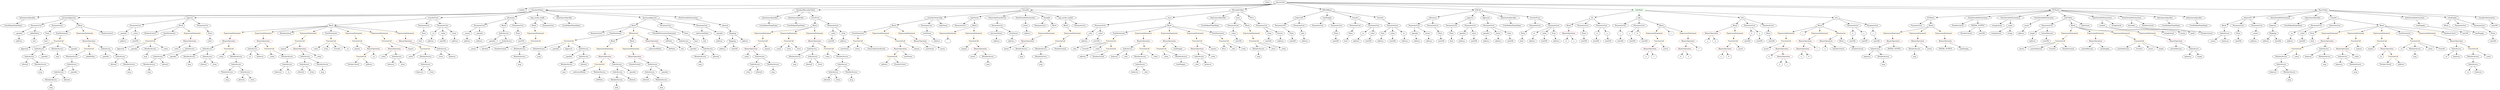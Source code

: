 strict digraph {
	graph [bb="0,0,19574,828"];
	node [label="\N"];
	Enter	[height=0.5,
		pos="10002,810",
		width=0.83628];
	Identifier_msg_9	[color=black,
		height=0.5,
		label=msg,
		pos="4138,234",
		width=0.75];
	Block_Unnamed_3	[color=black,
		height=0.5,
		label=Block,
		pos="13664,594",
		width=0.90558];
	BinaryOperation_Unnamed_7	[color=brown,
		height=0.5,
		label=BinaryOperation,
		pos="13486,522",
		width=1.9867];
	Block_Unnamed_3 -> BinaryOperation_Unnamed_7	[pos="e,13523,537.71 13638,582.82 13611,572.11 13567,555.01 13534,541.84"];
	ExpressionStatement_Unnamed_2	[color=orange,
		height=0.5,
		label=ExpressionStatement,
		pos="13664,522",
		width=2.458];
	Block_Unnamed_3 -> ExpressionStatement_Unnamed_2	[pos="e,13664,540.1 13664,575.7 13664,568.41 13664,559.73 13664,551.54"];
	VariableDeclaration_decimals	[color=black,
		height=0.5,
		label=decimals,
		pos="16735,594",
		width=1.1967];
	ElementaryTypeName_uint8	[color=black,
		height=0.5,
		label=uint8,
		pos="17190,522",
		width=0.7947];
	VariableDeclaration_decimals -> ElementaryTypeName_uint8	[pos="e,17168,534.13 16767,581.46 16773,579.37 16780,577.41 16787,576 16946,542.47 16994,581.83 17152,540 17154,539.5 17156,538.92 17158,\
538.28"];
	NumberLiteral_Unnamed_9	[color=black,
		height=0.5,
		label=NumberLiteral,
		pos="17300,522",
		width=1.765];
	VariableDeclaration_decimals -> NumberLiteral_Unnamed_9	[pos="e,17254,534.83 16767,581.37 16773,579.29 16780,577.35 16787,576 16980,537.18 17034,570.68 17228,540 17233,539.21 17238,538.27 17243,\
537.23"];
	NumberLiteral_Unnamed_3	[color=black,
		height=0.5,
		label=NumberLiteral,
		pos="2810,234",
		width=1.765];
	MemberAccess_Unnamed_28	[color=black,
		height=0.5,
		label=MemberAccess,
		pos="9016,306",
		width=1.9174];
	IndexAccess_Unnamed_37	[color=black,
		height=0.5,
		label=IndexAccess,
		pos="9016,234",
		width=1.6402];
	MemberAccess_Unnamed_28 -> IndexAccess_Unnamed_37	[pos="e,9016,252.1 9016,287.7 9016,280.41 9016,271.73 9016,263.54"];
	ParameterList_Unnamed_49	[color=black,
		height=0.5,
		label=ParameterList,
		pos="16091,594",
		width=1.7095];
	Parameter_target	[color=black,
		height=0.5,
		label=target,
		pos="15976,522",
		width=0.864];
	ParameterList_Unnamed_49 -> Parameter_target	[pos="e,15997,535.62 16065,577.29 16048,566.68 16025,552.63 16006,541.48"];
	Parameter_mintedAmount	[color=black,
		height=0.5,
		label=mintedAmount,
		pos="16091,522",
		width=1.8204];
	ParameterList_Unnamed_49 -> Parameter_mintedAmount	[pos="e,16091,540.1 16091,575.7 16091,568.41 16091,559.73 16091,551.54"];
	Identifier_mintedAmount_3	[color=black,
		height=0.5,
		label=mintedAmount,
		pos="16684,378",
		width=1.8204];
	FunctionDefinition_allowance	[color=black,
		height=0.5,
		label=allowance,
		pos="11282,666",
		width=1.3076];
	ParameterList_Unnamed_15	[color=black,
		height=0.5,
		label=ParameterList,
		pos="11141,594",
		width=1.7095];
	FunctionDefinition_allowance -> ParameterList_Unnamed_15	[pos="e,11171,610.01 11254,651.17 11233,640.87 11205,626.66 11181,615.11"];
	ParameterList_Unnamed_16	[color=black,
		height=0.5,
		label=ParameterList,
		pos="11282,594",
		width=1.7095];
	FunctionDefinition_allowance -> ParameterList_Unnamed_16	[pos="e,11282,612.1 11282,647.7 11282,640.41 11282,631.73 11282,623.54"];
	Identifier_a_5	[color=black,
		height=0.5,
		label=a,
		pos="13455,450",
		width=0.75];
	BinaryOperation_Unnamed_7 -> Identifier_a_5	[pos="e,13462,467.62 13478,503.7 13475,495.95 13471,486.64 13467,478.02"];
	Identifier_b_4	[color=black,
		height=0.5,
		label=b,
		pos="13527,450",
		width=0.75];
	BinaryOperation_Unnamed_7 -> Identifier_b_4	[pos="e,13518,467.14 13496,503.7 13501,495.67 13507,485.95 13512,477.05"];
	BinaryOperation_Unnamed_12	[color=brown,
		height=0.5,
		label=BinaryOperation,
		pos="18370,378",
		width=1.9867];
	IndexAccess_Unnamed	[color=black,
		height=0.5,
		label=IndexAccess,
		pos="18370,306",
		width=1.6402];
	BinaryOperation_Unnamed_12 -> IndexAccess_Unnamed	[pos="e,18370,324.1 18370,359.7 18370,352.41 18370,343.73 18370,335.54"];
	Identifier__value	[color=black,
		height=0.5,
		label=_value,
		pos="18482,306",
		width=0.96103];
	BinaryOperation_Unnamed_12 -> Identifier__value	[pos="e,18461,320.33 18396,360.76 18412,350.5 18434,337.18 18451,326.37"];
	ParameterList_Unnamed_41	[color=black,
		height=0.5,
		label=ParameterList,
		pos="8694,594",
		width=1.7095];
	Parameter__who	[color=black,
		height=0.5,
		label=_who,
		pos="8610,522",
		width=0.87786];
	ParameterList_Unnamed_41 -> Parameter__who	[pos="e,8627.3,537.48 8674.5,576.76 8663,567.21 8648.4,555.01 8635.9,544.64"];
	Parameter__value_4	[color=black,
		height=0.5,
		label=_value,
		pos="8694,522",
		width=0.96103];
	ParameterList_Unnamed_41 -> Parameter__value_4	[pos="e,8694,540.1 8694,575.7 8694,568.41 8694,559.73 8694,551.54"];
	Identifier__from_7	[color=black,
		height=0.5,
		label=_from,
		pos="5969,162",
		width=0.93331];
	Identifier_allowed_1	[color=black,
		height=0.5,
		label=allowed,
		pos="1610,234",
		width=1.0858];
	Identifier_msg_14	[color=black,
		height=0.5,
		label=msg,
		pos="5576,234",
		width=0.75];
	ParameterList_Unnamed_11	[color=black,
		height=0.5,
		label=ParameterList,
		pos="10108,594",
		width=1.7095];
	Parameter_None_3	[color=black,
		height=0.5,
		label=None,
		pos="10200,522",
		width=0.85014];
	ParameterList_Unnamed_11 -> Parameter_None_3	[pos="e,10182,536.79 10129,576.76 10142,566.92 10159,554.26 10173,543.7"];
	EmitStatement_Unnamed_6	[color=black,
		height=0.5,
		label=EmitStatement,
		pos="8859,522",
		width=1.7788];
	FunctionCall_Unnamed_28	[color=orange,
		height=0.5,
		label=FunctionCall,
		pos="8784,450",
		width=1.6125];
	EmitStatement_Unnamed_6 -> FunctionCall_Unnamed_28	[pos="e,8801.6,467.47 8841.2,504.41 8831.9,495.69 8820.2,484.85 8809.9,475.21"];
	ElementaryTypeName_address_32	[color=black,
		height=0.5,
		label=address,
		pos="7438,450",
		width=1.0996];
	Identifier__who	[color=black,
		height=0.5,
		label=_who,
		pos="9474,234",
		width=0.87786];
	MemberAccess_Unnamed_18	[color=black,
		height=0.5,
		label=MemberAccess,
		pos="413.97,90",
		width=1.9174];
	Identifier_msg_11	[color=black,
		height=0.5,
		label=msg,
		pos="413.97,18",
		width=0.75];
	MemberAccess_Unnamed_18 -> Identifier_msg_11	[pos="e,413.97,36.104 413.97,71.697 413.97,64.407 413.97,55.726 413.97,47.536"];
	IndexAccess_Unnamed_7	[color=black,
		height=0.5,
		label=IndexAccess,
		pos="2440,306",
		width=1.6402];
	IndexAccess_Unnamed_8	[color=black,
		height=0.5,
		label=IndexAccess,
		pos="2435,234",
		width=1.6402];
	IndexAccess_Unnamed_7 -> IndexAccess_Unnamed_8	[pos="e,2436.2,252.1 2438.7,287.7 2438.2,280.41 2437.6,271.73 2437,263.54"];
	MemberAccess_Unnamed_6	[color=black,
		height=0.5,
		label=MemberAccess,
		pos="2581,234",
		width=1.9174];
	IndexAccess_Unnamed_7 -> MemberAccess_Unnamed_6	[pos="e,2550.1,250.31 2469.9,290.15 2490.2,280.04 2517.5,266.51 2539.9,255.39"];
	Parameter_spender_1	[color=black,
		height=0.5,
		label=spender,
		pos="11512,522",
		width=1.1135];
	ElementaryTypeName_address_8	[color=black,
		height=0.5,
		label=address,
		pos="11506,450",
		width=1.0996];
	Parameter_spender_1 -> ElementaryTypeName_address_8	[pos="e,11507,468.1 11510,503.7 11510,496.41 11509,487.73 11508,479.54"];
	Block_Unnamed_13	[color=black,
		height=0.5,
		label=Block,
		pos="5070,594",
		width=0.90558];
	BooleanLiteral_Unnamed_4	[color=black,
		height=0.5,
		label=BooleanLiteral,
		pos="4789,522",
		width=1.7788];
	Block_Unnamed_13 -> BooleanLiteral_Unnamed_4	[pos="e,4835.9,534.68 5040.7,585.71 4995,574.32 4905.9,552.12 4846.9,537.42"];
	EmitStatement_Unnamed_4	[color=black,
		height=0.5,
		label=EmitStatement,
		pos="4935,522",
		width=1.7788];
	Block_Unnamed_13 -> EmitStatement_Unnamed_4	[pos="e,4964.5,538.3 5046.8,580.97 5026.9,570.68 4998,555.66 4974.5,543.49"];
	IfStatement_Unnamed_1	[color=orange,
		height=0.5,
		label=IfStatement,
		pos="5070,522",
		width=1.4739];
	Block_Unnamed_13 -> IfStatement_Unnamed_1	[pos="e,5070,540.1 5070,575.7 5070,568.41 5070,559.73 5070,551.54"];
	VariableDeclarationStatement_Unnamed	[color=black,
		height=0.5,
		label=VariableDeclarationStatement,
		pos="5295,522",
		width=3.3174];
	Block_Unnamed_13 -> VariableDeclarationStatement_Unnamed	[pos="e,5244.7,538.65 5098,584.28 5131.8,573.77 5189.5,555.81 5233.7,542.05"];
	MemberAccess_Unnamed_27	[color=black,
		height=0.5,
		label=MemberAccess,
		pos="9963,378",
		width=1.9174];
	Identifier_msg_19	[color=black,
		height=0.5,
		label=msg,
		pos="9963,306",
		width=0.75];
	MemberAccess_Unnamed_27 -> Identifier_msg_19	[pos="e,9963,324.1 9963,359.7 9963,352.41 9963,343.73 9963,335.54"];
	ParameterList_Unnamed_40	[color=black,
		height=0.5,
		label=ParameterList,
		pos="9743,594",
		width=1.7095];
	Parameter__value_3	[color=black,
		height=0.5,
		label=_value,
		pos="9743,522",
		width=0.96103];
	ParameterList_Unnamed_40 -> Parameter__value_3	[pos="e,9743,540.1 9743,575.7 9743,568.41 9743,559.73 9743,551.54"];
	Identifier__value_20	[color=black,
		height=0.5,
		label=_value,
		pos="6193,378",
		width=0.96103];
	Identifier_Approval_1	[color=black,
		height=0.5,
		label=Approval,
		pos="139.97,378",
		width=1.266];
	FunctionCall_Unnamed_26	[color=orange,
		height=0.5,
		label=FunctionCall,
		pos="9188,378",
		width=1.6125];
	Identifier__value_15	[color=black,
		height=0.5,
		label=_value,
		pos="9225,306",
		width=0.96103];
	FunctionCall_Unnamed_26 -> Identifier__value_15	[pos="e,9216.1,323.79 9196.9,360.05 9201.1,352.14 9206.2,342.54 9210.9,333.69"];
	MemberAccess_Unnamed_29	[color=black,
		height=0.5,
		label=MemberAccess,
		pos="9347,306",
		width=1.9174];
	FunctionCall_Unnamed_26 -> MemberAccess_Unnamed_29	[pos="e,9312.8,322.04 9220.5,362.67 9244.2,352.26 9276.4,338.06 9302.4,326.6"];
	Block_Unnamed_20	[color=black,
		height=0.5,
		label=Block,
		pos="8433,594",
		width=0.90558];
	ExpressionStatement_Unnamed_28	[color=orange,
		height=0.5,
		label=ExpressionStatement,
		pos="8472,522",
		width=2.458];
	Block_Unnamed_20 -> ExpressionStatement_Unnamed_28	[pos="e,8462.5,539.96 8442.2,576.41 8446.6,568.51 8452,558.85 8457,549.94"];
	BinaryOperation_Unnamed_20	[color=brown,
		height=0.5,
		label=BinaryOperation,
		pos="1815,450",
		width=1.9867];
	IndexAccess_Unnamed_13	[color=black,
		height=0.5,
		label=IndexAccess,
		pos="1641,378",
		width=1.6402];
	BinaryOperation_Unnamed_20 -> IndexAccess_Unnamed_13	[pos="e,1675.7,392.99 1778.1,434.15 1751.3,423.37 1714.8,408.72 1686.3,397.22"];
	FunctionCall_Unnamed_15	[color=orange,
		height=0.5,
		label=FunctionCall,
		pos="1815,378",
		width=1.6125];
	BinaryOperation_Unnamed_20 -> FunctionCall_Unnamed_15	[pos="e,1815,396.1 1815,431.7 1815,424.41 1815,415.73 1815,407.54"];
	MemberAccess_Unnamed_9	[color=black,
		height=0.5,
		label=MemberAccess,
		pos="1495,306",
		width=1.9174];
	IndexAccess_Unnamed_13 -> MemberAccess_Unnamed_9	[pos="e,1527.1,322.38 1610.4,362.33 1589.2,352.17 1560.7,338.53 1537.4,327.33"];
	IndexAccess_Unnamed_14	[color=black,
		height=0.5,
		label=IndexAccess,
		pos="1641,306",
		width=1.6402];
	IndexAccess_Unnamed_13 -> IndexAccess_Unnamed_14	[pos="e,1641,324.1 1641,359.7 1641,352.41 1641,343.73 1641,335.54"];
	ElementaryTypeName_uint256_31	[color=black,
		height=0.5,
		label=uint256,
		pos="9792,450",
		width=1.0442];
	Parameter__value_3 -> ElementaryTypeName_uint256_31	[pos="e,9780.7,467.15 9754.3,504.76 9760.2,496.37 9767.5,485.93 9774.1,476.5"];
	ElementaryTypeName_address_34	[color=black,
		height=0.5,
		label=address,
		pos="15887,522",
		width=1.0996];
	FunctionDefinition_ECPoints	[color=black,
		height=0.5,
		label=ECPoints,
		pos="15180,666",
		width=1.2798];
	ParameterList_Unnamed_48	[color=black,
		height=0.5,
		label=ParameterList,
		pos="15068,594",
		width=1.7095];
	FunctionDefinition_ECPoints -> ParameterList_Unnamed_48	[pos="e,15093,610.8 15156,650.15 15141,640.4 15120,627.48 15103,616.6"];
	Block_Unnamed_23	[color=black,
		height=0.5,
		label=Block,
		pos="15180,594",
		width=0.90558];
	FunctionDefinition_ECPoints -> Block_Unnamed_23	[pos="e,15180,612.1 15180,647.7 15180,640.41 15180,631.73 15180,623.54"];
	FunctionCall_Unnamed_13	[color=orange,
		height=0.5,
		label=FunctionCall,
		pos="3383,378",
		width=1.6125];
	Identifier__value_6	[color=black,
		height=0.5,
		label=_value,
		pos="3288,306",
		width=0.96103];
	FunctionCall_Unnamed_13 -> Identifier__value_6	[pos="e,3307.2,321.16 3361.4,361.12 3348,351.26 3330.7,338.47 3316.2,327.81"];
	MemberAccess_Unnamed_7	[color=black,
		height=0.5,
		label=MemberAccess,
		pos="3410,306",
		width=1.9174];
	FunctionCall_Unnamed_13 -> MemberAccess_Unnamed_7	[pos="e,3403.4,324.1 3389.6,359.7 3392.6,352.15 3396,343.12 3399.3,334.68"];
	Identifier_Transfer_4	[color=black,
		height=0.5,
		label=Transfer,
		pos="16810,378",
		width=1.1689];
	FunctionDefinition_transferOwnership	[color=black,
		height=0.5,
		label=transferOwnership,
		pos="7417,666",
		width=2.1947];
	Block_Unnamed_22	[color=black,
		height=0.5,
		label=Block,
		pos="7106,594",
		width=0.90558];
	FunctionDefinition_transferOwnership -> Block_Unnamed_22	[pos="e,7135.9,601.73 7362.1,652.65 7300.5,638.8 7202.2,616.65 7147,604.23"];
	ParameterList_Unnamed_47	[color=black,
		height=0.5,
		label=ParameterList,
		pos="7352,594",
		width=1.7095];
	FunctionDefinition_transferOwnership -> ParameterList_Unnamed_47	[pos="e,7367.6,611.79 7401.2,648.05 7393.4,639.63 7383.8,629.28 7375.2,619.97"];
	ModifierInvocation_onlyOwner	[color=black,
		height=0.5,
		label=onlyOwner,
		pos="7483,594",
		width=1.4323];
	FunctionDefinition_transferOwnership -> ModifierInvocation_onlyOwner	[pos="e,7467.6,611.31 7432.9,648.05 7441,639.5 7450.9,628.97 7459.8,619.56"];
	Parameter_to	[color=black,
		height=0.5,
		label=to,
		pos="10707,522",
		width=0.75];
	ElementaryTypeName_address_1	[color=black,
		height=0.5,
		label=address,
		pos="10669,450",
		width=1.0996];
	Parameter_to -> ElementaryTypeName_address_1	[pos="e,10678,467.63 10698,504.76 10694,496.67 10688,486.66 10683,477.49"];
	Parameter__value_5	[color=black,
		height=0.5,
		label=_value,
		pos="6623,522",
		width=0.96103];
	ElementaryTypeName_uint256_33	[color=black,
		height=0.5,
		label=uint256,
		pos="6621,450",
		width=1.0442];
	Parameter__value_5 -> ElementaryTypeName_uint256_33	[pos="e,6621.5,468.1 6622.5,503.7 6622.3,496.41 6622,487.73 6621.8,479.54"];
	PragmaDirective_solidity	[color=black,
		height=0.5,
		label=solidity,
		pos="4124,738",
		width=1.0442];
	Identifier_INITIAL_SUPPLY	[color=black,
		height=0.5,
		label=INITIAL_SUPPLY,
		pos="15350,378",
		width=2.3333];
	Parameter_b_2	[color=black,
		height=0.5,
		label=b,
		pos="13797,522",
		width=0.75];
	ElementaryTypeName_uint256_7	[color=black,
		height=0.5,
		label=uint256,
		pos="13776,450",
		width=1.0442];
	Parameter_b_2 -> ElementaryTypeName_uint256_7	[pos="e,13781,468.28 13792,504.05 13790,496.6 13787,487.64 13784,479.22"];
	Identifier_msg_16	[color=black,
		height=0.5,
		label=msg,
		pos="4922,18",
		width=0.75];
	Identifier__spender_3	[color=black,
		height=0.5,
		label=_spender,
		pos="795.97,306",
		width=1.2521];
	IndexAccess_Unnamed_24	[color=black,
		height=0.5,
		label=IndexAccess,
		pos="476.97,162",
		width=1.6402];
	IndexAccess_Unnamed_24 -> MemberAccess_Unnamed_18	[pos="e,429.23,107.96 462.04,144.41 454.54,136.08 445.29,125.8 436.91,116.49"];
	Identifier_allowed_6	[color=black,
		height=0.5,
		label=allowed,
		pos="539.97,90",
		width=1.0858];
	IndexAccess_Unnamed_24 -> Identifier_allowed_6	[pos="e,525.58,106.99 491.9,144.41 499.7,135.74 509.4,124.97 518.03,115.38"];
	Identifier_balances_13	[color=black,
		height=0.5,
		label=balances,
		pos="8970,162",
		width=1.1828];
	ElementaryTypeName_address_26	[color=black,
		height=0.5,
		label=address,
		pos="8575,450",
		width=1.0996];
	ExpressionStatement_Unnamed_4	[color=orange,
		height=0.5,
		label=ExpressionStatement,
		pos="13042,522",
		width=2.458];
	FunctionCall_Unnamed_2	[color=orange,
		height=0.5,
		label=FunctionCall,
		pos="13065,450",
		width=1.6125];
	ExpressionStatement_Unnamed_4 -> FunctionCall_Unnamed_2	[pos="e,13059,468.1 13048,503.7 13050,496.24 13053,487.32 13056,478.97"];
	ElementaryTypeName_address_25	[color=black,
		height=0.5,
		label=address,
		pos="10115,450",
		width=1.0996];
	StateVariableDeclaration_Unnamed_7	[color=black,
		height=0.5,
		label=StateVariableDeclaration,
		pos="15549,666",
		width=2.8184];
	NumberLiteral_Unnamed_12	[color=black,
		height=0.5,
		label=NumberLiteral,
		pos="15383,594",
		width=1.765];
	StateVariableDeclaration_Unnamed_7 -> NumberLiteral_Unnamed_12	[pos="e,15417,609.56 15511,648.94 15486,638.51 15454,624.87 15428,613.91"];
	VariableDeclaration_INITIAL_SUPPLY	[color=black,
		height=0.5,
		label=INITIAL_SUPPLY,
		pos="15549,594",
		width=2.3333];
	StateVariableDeclaration_Unnamed_7 -> VariableDeclaration_INITIAL_SUPPLY	[pos="e,15549,612.1 15549,647.7 15549,640.41 15549,631.73 15549,623.54"];
	BinaryOperation_Unnamed_14	[color=brown,
		height=0.5,
		label=BinaryOperation,
		pos="19279,450",
		width=1.9867];
	IndexAccess_Unnamed_3	[color=black,
		height=0.5,
		label=IndexAccess,
		pos="19279,378",
		width=1.6402];
	BinaryOperation_Unnamed_14 -> IndexAccess_Unnamed_3	[pos="e,19279,396.1 19279,431.7 19279,424.41 19279,415.73 19279,407.54"];
	FunctionCall_Unnamed_7	[color=orange,
		height=0.5,
		label=FunctionCall,
		pos="19414,378",
		width=1.6125];
	BinaryOperation_Unnamed_14 -> FunctionCall_Unnamed_7	[pos="e,19385,393.94 19309,433.29 19329,423.22 19354,410.05 19375,399.21"];
	Parameter_None_7	[color=black,
		height=0.5,
		label=None,
		pos="11422,522",
		width=0.85014];
	ElementaryTypeName_bool_2	[color=black,
		height=0.5,
		label=bool,
		pos="11421,450",
		width=0.76697];
	Parameter_None_7 -> ElementaryTypeName_bool_2	[pos="e,11421,468.1 11422,503.7 11422,496.41 11421,487.73 11421,479.54"];
	FunctionDefinition_balanceOf_1	[color=black,
		height=0.5,
		label=balanceOf,
		pos="17622,666",
		width=1.3491];
	Block_Unnamed_7	[color=black,
		height=0.5,
		label=Block,
		pos="17439,594",
		width=0.90558];
	FunctionDefinition_balanceOf_1 -> Block_Unnamed_7	[pos="e,17465,605.75 17588,652.7 17559,642.17 17517,626.46 17480,612 17478,611.32 17476,610.62 17475,609.9"];
	ParameterList_Unnamed_27	[color=black,
		height=0.5,
		label=ParameterList,
		pos="17551,594",
		width=1.7095];
	FunctionDefinition_balanceOf_1 -> ParameterList_Unnamed_27	[pos="e,17568,611.63 17606,648.76 17597,640.06 17586,629.15 17576,619.43"];
	ParameterList_Unnamed_26	[color=black,
		height=0.5,
		label=ParameterList,
		pos="17692,594",
		width=1.7095];
	FunctionDefinition_balanceOf_1 -> ParameterList_Unnamed_26	[pos="e,17675,611.63 17638,648.76 17647,640.14 17658,629.36 17667,619.73"];
	FunctionDefinition_balanceOf	[color=black,
		height=0.5,
		label=balanceOf,
		pos="10249,666",
		width=1.3491];
	FunctionDefinition_balanceOf -> ParameterList_Unnamed_11	[pos="e,10138,609.94 10221,651 10200,640.69 10171,626.52 10148,615.02"];
	ParameterList_Unnamed_10	[color=black,
		height=0.5,
		label=ParameterList,
		pos="10249,594",
		width=1.7095];
	FunctionDefinition_balanceOf -> ParameterList_Unnamed_10	[pos="e,10249,612.1 10249,647.7 10249,640.41 10249,631.73 10249,623.54"];
	Identifier_allowed	[color=black,
		height=0.5,
		label=allowed,
		pos="2399,162",
		width=1.0858];
	Parameter_None_2	[color=black,
		height=0.5,
		label=None,
		pos="10516,522",
		width=0.85014];
	ElementaryTypeName_uint256_12	[color=black,
		height=0.5,
		label=uint256,
		pos="10501,450",
		width=1.0442];
	Parameter_None_2 -> ElementaryTypeName_uint256_12	[pos="e,10505,468.1 10512,503.7 10511,496.32 10509,487.52 10507,479.25"];
	ElementaryTypeName_uint256_20	[color=black,
		height=0.5,
		label=uint256,
		pos="19536,594",
		width=1.0442];
	FunctionCall_Unnamed_36	[color=orange,
		height=0.5,
		label=FunctionCall,
		pos="7103,306",
		width=1.6125];
	ElementaryTypeName_address_33	[color=black,
		height=0.5,
		label=address,
		pos="7042,234",
		width=1.0996];
	FunctionCall_Unnamed_36 -> ElementaryTypeName_address_33	[pos="e,7055.9,250.99 7088.5,288.41 7081,279.74 7071.6,268.97 7063.2,259.38"];
	NumberLiteral_Unnamed_8	[color=black,
		height=0.5,
		label=NumberLiteral,
		pos="7163,234",
		width=1.765];
	FunctionCall_Unnamed_36 -> NumberLiteral_Unnamed_8	[pos="e,7148.4,251.96 7117.2,288.41 7124.3,280.08 7133.1,269.8 7141.1,260.49"];
	Parameter_to_1	[color=black,
		height=0.5,
		label=to,
		pos="12062,522",
		width=0.75];
	ElementaryTypeName_address_7	[color=black,
		height=0.5,
		label=address,
		pos="12056,450",
		width=1.0996];
	Parameter_to_1 -> ElementaryTypeName_address_7	[pos="e,12057,468.1 12060,503.7 12060,496.41 12059,487.73 12058,479.54"];
	StateVariableDeclaration_Unnamed	[color=black,
		height=0.5,
		label=StateVariableDeclaration,
		pos="17871,666",
		width=2.8184];
	VariableDeclaration_balances	[color=black,
		height=0.5,
		label=balances,
		pos="17814,594",
		width=1.1828];
	StateVariableDeclaration_Unnamed -> VariableDeclaration_balances	[pos="e,17827,611.14 17857,647.7 17850,639.32 17842,629.1 17834,619.9"];
	Identifier__value_8	[color=black,
		height=0.5,
		label=_value,
		pos="1753,306",
		width=0.96103];
	ElementaryTypeName_uint256_16	[color=black,
		height=0.5,
		label=uint256,
		pos="11338,450",
		width=1.0442];
	BooleanLiteral_Unnamed_2	[color=black,
		height=0.5,
		label=BooleanLiteral,
		pos="1164,522",
		width=1.7788];
	Parameter_value	[color=black,
		height=0.5,
		label=value,
		pos="10783,522",
		width=0.82242];
	ElementaryTypeName_uint256_14	[color=black,
		height=0.5,
		label=uint256,
		pos="10764,450",
		width=1.0442];
	Parameter_value -> ElementaryTypeName_uint256_14	[pos="e,10769,468.28 10778,504.05 10776,496.6 10774,487.64 10772,479.22"];
	FunctionDefinition__burn	[color=black,
		height=0.5,
		label=_burn,
		pos="9255,666",
		width=0.90558];
	FunctionDefinition__burn -> ParameterList_Unnamed_41	[pos="e,8749.9,601.98 9223.2,661.04 9134.5,649.97 8882.8,618.56 8761.2,603.39"];
	Block_Unnamed_17	[color=black,
		height=0.5,
		label=Block,
		pos="9255,594",
		width=0.90558];
	FunctionDefinition__burn -> Block_Unnamed_17	[pos="e,9255,612.1 9255,647.7 9255,640.41 9255,631.73 9255,623.54"];
	InheritanceSpecifier_Unnamed_1	[color=black,
		height=0.5,
		label=InheritanceSpecifier,
		pos="18118,666",
		width=2.3333];
	UserDefinedTypeName_Unnamed_1	[color=black,
		height=0.5,
		label=UserDefinedTypeName,
		pos="17973,594",
		width=2.7214];
	InheritanceSpecifier_Unnamed_1 -> UserDefinedTypeName_Unnamed_1	[pos="e,18007,611.31 18085,649.12 18065,639.41 18039,626.87 18017,616.31"];
	Parameter__to_1	[color=black,
		height=0.5,
		label=_to,
		pos="3409,522",
		width=0.75];
	ElementaryTypeName_address_18	[color=black,
		height=0.5,
		label=address,
		pos="3394,450",
		width=1.0996];
	Parameter__to_1 -> ElementaryTypeName_address_18	[pos="e,3397.6,468.1 3405.3,503.7 3403.7,496.32 3401.8,487.52 3400,479.25"];
	FunctionCall_Unnamed_11	[color=orange,
		height=0.5,
		label=FunctionCall,
		pos="3044,450",
		width=1.6125];
	BinaryOperation_Unnamed_16	[color=brown,
		height=0.5,
		label=BinaryOperation,
		pos="3145,378",
		width=1.9867];
	FunctionCall_Unnamed_11 -> BinaryOperation_Unnamed_16	[pos="e,3121.4,395.31 3066.9,433.12 3080.3,423.85 3097.3,412.01 3112.1,401.76"];
	Identifier_require_3	[color=black,
		height=0.5,
		label=require,
		pos="3271,378",
		width=1.0026];
	FunctionCall_Unnamed_11 -> Identifier_require_3	[pos="e,3243.5,389.77 3086.9,437.51 3124,427.35 3178.8,411.74 3226,396 3228.2,395.26 3230.5,394.47 3232.8,393.66"];
	FunctionCall_Unnamed_32	[color=orange,
		height=0.5,
		label=FunctionCall,
		pos="6282,450",
		width=1.6125];
	FunctionCall_Unnamed_32 -> Identifier__value_20	[pos="e,6211.4,393.48 6261.3,432.76 6249.1,423.12 6233.4,410.77 6220.1,400.34"];
	Identifier__from_10	[color=black,
		height=0.5,
		label=_from,
		pos="6279,378",
		width=0.93331];
	FunctionCall_Unnamed_32 -> Identifier__from_10	[pos="e,6279.7,396.1 6281.2,431.7 6280.9,424.41 6280.5,415.73 6280.2,407.54"];
	Identifier__burn_1	[color=black,
		height=0.5,
		label=_burn,
		pos="6363,378",
		width=0.90558];
	FunctionCall_Unnamed_32 -> Identifier__burn_1	[pos="e,6345.9,393.72 6300.8,432.76 6311.6,423.37 6325.5,411.41 6337.3,401.15"];
	ElementaryTypeName_address	[color=black,
		height=0.5,
		label=address,
		pos="10305,450",
		width=1.0996];
	ExpressionStatement_Unnamed_14	[color=orange,
		height=0.5,
		label=ExpressionStatement,
		pos="1868,522",
		width=2.458];
	ExpressionStatement_Unnamed_14 -> BinaryOperation_Unnamed_20	[pos="e,1827.7,467.79 1855.1,504.05 1849,495.89 1841.4,485.91 1834.5,476.82"];
	NumberLiteral_Unnamed_4	[color=black,
		height=0.5,
		label=NumberLiteral,
		pos="3987,378",
		width=1.765];
	Identifier_msg_26	[color=black,
		height=0.5,
		label=msg,
		pos="14826,234",
		width=0.75];
	ElementaryTypeName_uint256_30	[color=black,
		height=0.5,
		label=uint256,
		pos="10020,450",
		width=1.0442];
	VariableDeclaration_value_2	[color=black,
		height=0.5,
		label=value,
		pos="10020,522",
		width=0.82242];
	VariableDeclaration_value_2 -> ElementaryTypeName_uint256_30	[pos="e,10020,468.1 10020,503.7 10020,496.41 10020,487.73 10020,479.54"];
	ElementaryTypeName_address_19	[color=black,
		height=0.5,
		label=address,
		pos="2931,234",
		width=1.0996];
	ParameterList_Unnamed_24	[color=black,
		height=0.5,
		label=ParameterList,
		pos="18151,594",
		width=1.7095];
	Parameter__to	[color=black,
		height=0.5,
		label=_to,
		pos="17963,522",
		width=0.75];
	ParameterList_Unnamed_24 -> Parameter__to	[pos="e,17986,531.89 18113,579.33 18084,568.72 18043,553.59 18007,540 18004,538.7 18000,537.33 17996,535.96"];
	Parameter__value	[color=black,
		height=0.5,
		label=_value,
		pos="18051,522",
		width=0.96103];
	ParameterList_Unnamed_24 -> Parameter__value	[pos="e,18071,536.93 18128,577.12 18114,567.09 18095,554.06 18080,543.29"];
	FunctionDefinition_div	[color=black,
		height=0.5,
		label=div,
		pos="12557,666",
		width=0.75];
	Block_Unnamed_2	[color=black,
		height=0.5,
		label=Block,
		pos="12370,594",
		width=0.90558];
	FunctionDefinition_div -> Block_Unnamed_2	[pos="e,12396,604.91 12534,656.4 12506,645.94 12457,627.73 12415,612 12412,611 12410,609.96 12407,608.92"];
	ParameterList_Unnamed_3	[color=black,
		height=0.5,
		label=ParameterList,
		pos="12486,594",
		width=1.7095];
	FunctionDefinition_div -> ParameterList_Unnamed_3	[pos="e,12503,611.7 12542,650.5 12533,641.59 12521,629.94 12511,619.62"];
	ParameterList_Unnamed_2	[color=black,
		height=0.5,
		label=ParameterList,
		pos="12627,594",
		width=1.7095];
	FunctionDefinition_div -> ParameterList_Unnamed_2	[pos="e,12610,611.7 12571,650.5 12580,641.59 12592,629.94 12602,619.62"];
	BinaryOperation_Unnamed_35	[color=brown,
		height=0.5,
		label=BinaryOperation,
		pos="15350,450",
		width=1.9867];
	BinaryOperation_Unnamed_35 -> Identifier_INITIAL_SUPPLY	[pos="e,15350,396.1 15350,431.7 15350,424.41 15350,415.73 15350,407.54"];
	Identifier_totalSupply__3	[color=black,
		height=0.5,
		label=totalSupply_,
		pos="15510,378",
		width=1.6125];
	BinaryOperation_Unnamed_35 -> Identifier_totalSupply__3	[pos="e,15477,393.32 15385,433.81 15409,423.24 15441,409.08 15467,397.8"];
	IndexAccess_Unnamed_32	[color=black,
		height=0.5,
		label=IndexAccess,
		pos="4930,162",
		width=1.6402];
	MemberAccess_Unnamed_23	[color=black,
		height=0.5,
		label=MemberAccess,
		pos="4922,90",
		width=1.9174];
	IndexAccess_Unnamed_32 -> MemberAccess_Unnamed_23	[pos="e,4923.9,108.1 4928,143.7 4927.2,136.41 4926.2,127.73 4925.2,119.54"];
	Identifier_allowed_10	[color=black,
		height=0.5,
		label=allowed,
		pos="5048,90",
		width=1.0858];
	IndexAccess_Unnamed_32 -> Identifier_allowed_10	[pos="e,5024.7,104.83 4956.2,145.46 4973.5,135.2 4996.3,121.66 5014.8,110.65"];
	BinaryOperation_Unnamed_26	[color=brown,
		height=0.5,
		label=BinaryOperation,
		pos="9470,378",
		width=1.9867];
	IndexAccess_Unnamed_35	[color=black,
		height=0.5,
		label=IndexAccess,
		pos="9493,306",
		width=1.6402];
	BinaryOperation_Unnamed_26 -> IndexAccess_Unnamed_35	[pos="e,9487.3,324.1 9475.7,359.7 9478.1,352.24 9481,343.32 9483.8,334.97"];
	Identifier__value_13	[color=black,
		height=0.5,
		label=_value,
		pos="9605,306",
		width=0.96103];
	BinaryOperation_Unnamed_26 -> Identifier__value_13	[pos="e,9581.1,319.4 9500.3,361.29 9521.2,350.41 9549.2,335.92 9570.9,324.65"];
	ElementaryTypeName_uint256_32	[color=black,
		height=0.5,
		label=uint256,
		pos="8670,450",
		width=1.0442];
	Identifier_mintedAmount	[color=black,
		height=0.5,
		label=mintedAmount,
		pos="17102,378",
		width=1.8204];
	Identifier__to_1	[color=black,
		height=0.5,
		label=_to,
		pos="19192,306",
		width=0.75];
	Identifier__subtractedValue_1	[color=black,
		height=0.5,
		label=_subtractedValue,
		pos="4621,162",
		width=2.0976];
	Identifier_balances_14	[color=black,
		height=0.5,
		label=balances,
		pos="14696,306",
		width=1.1828];
	BinaryOperation_Unnamed_5	[color=brown,
		height=0.5,
		label=BinaryOperation,
		pos="12366,522",
		width=1.9867];
	Block_Unnamed_2 -> BinaryOperation_Unnamed_5	[pos="e,12367,540.1 12369,575.7 12369,568.41 12368,559.73 12368,551.54"];
	Identifier_b_2	[color=black,
		height=0.5,
		label=b,
		pos="12331,450",
		width=0.75];
	ElementaryTypeName_address_12	[color=black,
		height=0.5,
		label=address,
		pos="17956,450",
		width=1.0996];
	Parameter__to -> ElementaryTypeName_address_12	[pos="e,17958,468.1 17961,503.7 17961,496.41 17960,487.73 17959,479.54"];
	Identifier_msg_5	[color=black,
		height=0.5,
		label=msg,
		pos="1495,234",
		width=0.75];
	Identifier_balances_6	[color=black,
		height=0.5,
		label=balances,
		pos="3129,234",
		width=1.1828];
	ContractDefinition_StandardToken	[color=black,
		height=0.5,
		label=StandardToken,
		pos="4248,738",
		width=1.8897];
	InheritanceSpecifier_Unnamed_3	[color=black,
		height=0.5,
		label=InheritanceSpecifier,
		pos="310.97,666",
		width=2.3333];
	ContractDefinition_StandardToken -> InheritanceSpecifier_Unnamed_3	[pos="e,382.26,675.91 4200.2,724.84 4190.6,722.85 4180.5,721.09 4171,720 3762.8,673.47 884.1,707.33 473.97,684 447.74,682.51 419.23,679.88 \
393.49,677.13"];
	FunctionDefinition_increaseApproval	[color=black,
		height=0.5,
		label=increaseApproval,
		pos="558.97,666",
		width=2.0976];
	ContractDefinition_StandardToken -> FunctionDefinition_increaseApproval	[pos="e,634.16,668.67 4200.2,724.86 4190.6,722.87 4180.5,721.1 4171,720 3866.6,684.79 1720.3,689.05 1414,684 1132.8,679.37 799.73,672.29 \
645.41,668.91"];
	FunctionDefinition_approve_1	[color=black,
		height=0.5,
		label=approve,
		pos="1464,666",
		width=1.1412];
	ContractDefinition_StandardToken -> FunctionDefinition_approve_1	[pos="e,1505.4,667.32 4200.2,724.91 4190.6,722.92 4180.5,721.13 4171,720 3898.5,687.58 1871.5,670.21 1516.8,667.41"];
	FunctionDefinition_transferFrom_1	[color=black,
		height=0.5,
		label=transferFrom,
		pos="3407,666",
		width=1.6402];
	ContractDefinition_StandardToken -> FunctionDefinition_transferFrom_1	[pos="e,3465.8,668.12 4199.3,725.11 4189.9,723.15 4180.2,721.33 4171,720 3917.2,683.38 3612.1,671.86 3477.1,668.4"];
	FunctionDefinition_allowance_1	[color=black,
		height=0.5,
		label=allowance,
		pos="4039,666",
		width=1.3076];
	ContractDefinition_StandardToken -> FunctionDefinition_allowance_1	[pos="e,4073.4,678.54 4207.2,723.34 4171.9,711.51 4120.9,694.43 4084.3,682.18"];
	FunctionDefinition_bug_unchk_send6	[color=black,
		height=0.5,
		label=bug_unchk_send6,
		pos="4248,666",
		width=2.1947];
	ContractDefinition_StandardToken -> FunctionDefinition_bug_unchk_send6	[pos="e,4248,684.1 4248,719.7 4248,712.41 4248,703.73 4248,695.54"];
	InheritanceSpecifier_Unnamed_2	[color=black,
		height=0.5,
		label=InheritanceSpecifier,
		pos="4483,666",
		width=2.3333];
	ContractDefinition_StandardToken -> InheritanceSpecifier_Unnamed_2	[pos="e,4435.2,681.22 4291.9,723.92 4329.3,712.79 4383.2,696.71 4424.3,684.48"];
	FunctionDefinition_decreaseApproval	[color=black,
		height=0.5,
		label=decreaseApproval,
		pos="5171,666",
		width=2.1669];
	ContractDefinition_StandardToken -> FunctionDefinition_decreaseApproval	[pos="e,5097.6,672.56 4312.9,732.08 4476.1,719.7 4903.5,687.28 5086.2,673.43"];
	StateVariableDeclaration_Unnamed_2	[color=black,
		height=0.5,
		label=StateVariableDeclaration,
		pos="5505,666",
		width=2.8184];
	ContractDefinition_StandardToken -> StateVariableDeclaration_Unnamed_2	[pos="e,5412.6,673.71 4314.8,733.87 4476.6,726.21 4902.6,705.55 5258,684 5305,681.15 5357.1,677.62 5401.3,674.51"];
	Identifier__subtractedValue	[color=black,
		height=0.5,
		label=_subtractedValue,
		pos="5201,378",
		width=2.0976];
	Parameter_None_4	[color=black,
		height=0.5,
		label=None,
		pos="10613,522",
		width=0.85014];
	ElementaryTypeName_bool	[color=black,
		height=0.5,
		label=bool,
		pos="10584,450",
		width=0.76697];
	Parameter_None_4 -> ElementaryTypeName_bool	[pos="e,10591,467.79 10606,504.05 10603,496.32 10599,486.96 10595,478.27"];
	Identifier__value_19	[color=black,
		height=0.5,
		label=_value,
		pos="6602,306",
		width=0.96103];
	StateVariableDeclaration_Unnamed_4	[color=black,
		height=0.5,
		label=StateVariableDeclaration,
		pos="15807,666",
		width=2.8184];
	stringLiteral_Unnamed_1	[color=black,
		height=0.5,
		label=stringLiteral,
		pos="15705,594",
		width=1.5016];
	StateVariableDeclaration_Unnamed_4 -> stringLiteral_Unnamed_1	[pos="e,15728,610.59 15782,648.05 15769,638.69 15752,626.96 15737,616.91"];
	VariableDeclaration_name	[color=black,
		height=0.5,
		label=name,
		pos="15807,594",
		width=0.83628];
	StateVariableDeclaration_Unnamed_4 -> VariableDeclaration_name	[pos="e,15807,612.1 15807,647.7 15807,640.41 15807,631.73 15807,623.54"];
	FunctionDefinition_approve	[color=black,
		height=0.5,
		label=approve,
		pos="11564,666",
		width=1.1412];
	ParameterList_Unnamed_20	[color=black,
		height=0.5,
		label=ParameterList,
		pos="11423,594",
		width=1.7095];
	FunctionDefinition_approve -> ParameterList_Unnamed_20	[pos="e,11453,610.05 11537,651.83 11517,641.48 11487,626.89 11463,615.09"];
	ParameterList_Unnamed_19	[color=black,
		height=0.5,
		label=ParameterList,
		pos="11564,594",
		width=1.7095];
	FunctionDefinition_approve -> ParameterList_Unnamed_19	[pos="e,11564,612.1 11564,647.7 11564,640.41 11564,631.73 11564,623.54"];
	Identifier_owner_1	[color=black,
		height=0.5,
		label=owner,
		pos="7707,306",
		width=0.93331];
	Identifier_msg_22	[color=black,
		height=0.5,
		label=msg,
		pos="6797,90",
		width=0.75];
	InheritanceSpecifier_Unnamed_4	[color=black,
		height=0.5,
		label=InheritanceSpecifier,
		pos="9589,666",
		width=2.3333];
	UserDefinedTypeName_Unnamed_4	[color=black,
		height=0.5,
		label=UserDefinedTypeName,
		pos="9565,594",
		width=2.7214];
	InheritanceSpecifier_Unnamed_4 -> UserDefinedTypeName_Unnamed_4	[pos="e,9570.8,612.1 9583,647.7 9580.5,640.24 9577.4,631.32 9574.6,622.97"];
	ModifierDefinition_onlyOwner	[color=black,
		height=0.5,
		label=onlyOwner,
		pos="7726,666",
		width=1.4323];
	ParameterList_Unnamed_46	[color=black,
		height=0.5,
		label=ParameterList,
		pos="7614,594",
		width=1.7095];
	ModifierDefinition_onlyOwner -> ParameterList_Unnamed_46	[pos="e,7639,610.64 7701.7,649.81 7686.2,640.13 7665.9,627.43 7648.7,616.7"];
	Block_Unnamed_21	[color=black,
		height=0.5,
		label=Block,
		pos="7726,594",
		width=0.90558];
	ModifierDefinition_onlyOwner -> Block_Unnamed_21	[pos="e,7726,612.1 7726,647.7 7726,640.41 7726,631.73 7726,623.54"];
	ExpressionStatement_Unnamed_1	[color=orange,
		height=0.5,
		label=ExpressionStatement,
		pos="14082,522",
		width=2.458];
	FunctionCall_Unnamed	[color=orange,
		height=0.5,
		label=FunctionCall,
		pos="14076,450",
		width=1.6125];
	ExpressionStatement_Unnamed_1 -> FunctionCall_Unnamed	[pos="e,14077,468.1 14080,503.7 14080,496.41 14079,487.73 14078,479.54"];
	ParameterList_Unnamed_13	[color=black,
		height=0.5,
		label=ParameterList,
		pos="10672,594",
		width=1.7095];
	ParameterList_Unnamed_13 -> Parameter_None_4	[pos="e,10626,538.36 10658,576.05 10650,567.35 10641,556.59 10633,547.03"];
	VariableDeclaration_spender	[color=black,
		height=0.5,
		label=spender,
		pos="11698,522",
		width=1.1135];
	ElementaryTypeName_address_10	[color=black,
		height=0.5,
		label=address,
		pos="11696,450",
		width=1.0996];
	VariableDeclaration_spender -> ElementaryTypeName_address_10	[pos="e,11696,468.1 11697,503.7 11697,496.41 11697,487.73 11697,479.54"];
	BinaryOperation_Unnamed_2	[color=brown,
		height=0.5,
		label=BinaryOperation,
		pos="14177,378",
		width=1.9867];
	Identifier_a_1	[color=black,
		height=0.5,
		label=a,
		pos="14166,306",
		width=0.75];
	BinaryOperation_Unnamed_2 -> Identifier_a_1	[pos="e,14169,324.1 14174,359.7 14173,352.32 14172,343.52 14170,335.25"];
	Identifier_b	[color=black,
		height=0.5,
		label=b,
		pos="14238,306",
		width=0.75];
	BinaryOperation_Unnamed_2 -> Identifier_b	[pos="e,14225,321.89 14192,360.05 14200,351.13 14209,340.06 14218,330.33"];
	Identifier__value_9	[color=black,
		height=0.5,
		label=_value,
		pos="2510,378",
		width=0.96103];
	Identifier_balances_15	[color=black,
		height=0.5,
		label=balances,
		pos="17199,306",
		width=1.1828];
	FunctionDefinition_burn	[color=black,
		height=0.5,
		label=burn,
		pos="9780,666",
		width=0.76697];
	FunctionDefinition_burn -> ParameterList_Unnamed_40	[pos="e,9752,612.12 9771.4,648.76 9767.2,640.87 9762.1,631.16 9757.3,622.18"];
	Block_Unnamed_16	[color=black,
		height=0.5,
		label=Block,
		pos="9855,594",
		width=0.90558];
	FunctionDefinition_burn -> Block_Unnamed_16	[pos="e,9838.8,610.11 9795.1,650.83 9805.3,641.32 9819,628.57 9830.7,617.66"];
	ContractDefinition_StandardBurnableToken	[color=black,
		height=0.5,
		label=StandardBurnableToken,
		pos="6408,738",
		width=2.8045];
	InheritanceSpecifier_Unnamed_6	[color=black,
		height=0.5,
		label=InheritanceSpecifier,
		pos="6133,666",
		width=2.3333];
	ContractDefinition_StandardBurnableToken -> InheritanceSpecifier_Unnamed_6	[pos="e,6185.5,680.37 6351.7,722.67 6306.6,711.19 6243.3,695.09 6196.4,683.15"];
	InheritanceSpecifier_Unnamed_5	[color=black,
		height=0.5,
		label=InheritanceSpecifier,
		pos="6333,666",
		width=2.3333];
	ContractDefinition_StandardBurnableToken -> InheritanceSpecifier_Unnamed_5	[pos="e,6351.2,684.03 6389.8,720.05 6380.7,711.52 6369.4,701.01 6359.3,691.61"];
	FunctionDefinition_burnFrom	[color=black,
		height=0.5,
		label=burnFrom,
		pos="6483,666",
		width=1.3353];
	ContractDefinition_StandardBurnableToken -> FunctionDefinition_burnFrom	[pos="e,6465.8,683.07 6426.1,720.05 6435.5,711.27 6447.2,700.39 6457.5,690.77"];
	EventDefinition_OwnershipTransferred	[color=black,
		height=0.5,
		label=OwnershipTransferred,
		pos="7895,666",
		width=2.6243];
	ParameterList_Unnamed_43	[color=black,
		height=0.5,
		label=ParameterList,
		pos="7895,594",
		width=1.7095];
	EventDefinition_OwnershipTransferred -> ParameterList_Unnamed_43	[pos="e,7895,612.1 7895,647.7 7895,640.41 7895,631.73 7895,623.54"];
	UserDefinedTypeName_Unnamed_3	[color=black,
		height=0.5,
		label=UserDefinedTypeName,
		pos="97.969,594",
		width=2.7214];
	InheritanceSpecifier_Unnamed_3 -> UserDefinedTypeName_Unnamed_3	[pos="e,144.4,610.26 266.32,650.33 233.93,639.68 189.85,625.2 154.93,613.72"];
	Parameter_None	[color=black,
		height=0.5,
		label=None,
		pos="12486,522",
		width=0.85014];
	ParameterList_Unnamed_3 -> Parameter_None	[pos="e,12486,540.1 12486,575.7 12486,568.41 12486,559.73 12486,551.54"];
	FunctionCall_Unnamed_27	[color=orange,
		height=0.5,
		label=FunctionCall,
		pos="9678,450",
		width=1.6125];
	Identifier_Burn	[color=black,
		height=0.5,
		label=Burn,
		pos="9679,378",
		width=0.7947];
	FunctionCall_Unnamed_27 -> Identifier_Burn	[pos="e,9678.7,396.1 9678.2,431.7 9678.3,424.41 9678.4,415.73 9678.6,407.54"];
	Identifier__who_3	[color=black,
		height=0.5,
		label=_who,
		pos="9757,378",
		width=0.87786];
	FunctionCall_Unnamed_27 -> Identifier__who_3	[pos="e,9740.4,393.72 9696.3,432.76 9706.9,423.37 9720.4,411.41 9732,401.15"];
	Identifier__value_16	[color=black,
		height=0.5,
		label=_value,
		pos="9841,378",
		width=0.96103];
	FunctionCall_Unnamed_27 -> Identifier__value_16	[pos="e,9814.7,390.26 9711,434.83 9738,423.23 9776.2,406.82 9804.2,394.8"];
	Identifier_target	[color=black,
		height=0.5,
		label=target,
		pos="17291,306",
		width=0.864];
	BinaryOperation_Unnamed	[color=brown,
		height=0.5,
		label=BinaryOperation,
		pos="14391,450",
		width=1.9867];
	Identifier_a	[color=black,
		height=0.5,
		label=a,
		pos="14366,378",
		width=0.75];
	BinaryOperation_Unnamed -> Identifier_a	[pos="e,14372,395.62 14385,431.7 14382,424.04 14379,414.85 14376,406.3"];
	NumberLiteral_Unnamed	[color=black,
		height=0.5,
		label=NumberLiteral,
		pos="14475,378",
		width=1.765];
	BinaryOperation_Unnamed -> NumberLiteral_Unnamed	[pos="e,14455,395.47 14411,432.41 14422,423.52 14435,412.41 14447,402.63"];
	IndexAccess_Unnamed_5	[color=black,
		height=0.5,
		label=IndexAccess,
		pos="17441,522",
		width=1.6402];
	Block_Unnamed_7 -> IndexAccess_Unnamed_5	[pos="e,17440,540.1 17439,575.7 17440,568.41 17440,559.73 17440,551.54"];
	Identifier_msg_12	[color=black,
		height=0.5,
		label=msg,
		pos="408.97,306",
		width=0.75];
	Identifier_msg_2	[color=black,
		height=0.5,
		label=msg,
		pos="17942,90",
		width=0.75];
	ElementaryTypeName_uint256_27	[color=black,
		height=0.5,
		label=uint256,
		pos="3489,450",
		width=1.0442];
	FunctionDefinition_transfer_1	[color=black,
		height=0.5,
		label=transfer,
		pos="18281,666",
		width=1.0719];
	FunctionDefinition_transfer_1 -> ParameterList_Unnamed_24	[pos="e,18179,610.3 18257,651.83 18238,641.65 18211,627.35 18189,615.64"];
	ParameterList_Unnamed_25	[color=black,
		height=0.5,
		label=ParameterList,
		pos="18292,594",
		width=1.7095];
	FunctionDefinition_transfer_1 -> ParameterList_Unnamed_25	[pos="e,18289,612.1 18284,647.7 18285,640.32 18286,631.52 18288,623.25"];
	Block_Unnamed_6	[color=black,
		height=0.5,
		label=Block,
		pos="18661,594",
		width=0.90558];
	FunctionDefinition_transfer_1 -> Block_Unnamed_6	[pos="e,18630,600.64 18316,658.48 18387,645.5 18544,616.5 18619,602.65"];
	ExpressionStatement_Unnamed_13	[color=orange,
		height=0.5,
		label=ExpressionStatement,
		pos="2120,522",
		width=2.458];
	BinaryOperation_Unnamed_19	[color=brown,
		height=0.5,
		label=BinaryOperation,
		pos="2120,450",
		width=1.9867];
	ExpressionStatement_Unnamed_13 -> BinaryOperation_Unnamed_19	[pos="e,2120,468.1 2120,503.7 2120,496.41 2120,487.73 2120,479.54"];
	Parameter_None_9	[color=black,
		height=0.5,
		label=None,
		pos="18134,522",
		width=0.85014];
	ParameterList_Unnamed_25 -> Parameter_None_9	[pos="e,18158,533.61 18259,578.5 18233,566.74 18195,550.22 18168,538.27"];
	IndexAccess_Unnamed_3 -> Identifier__to_1	[pos="e,19209,320.56 19259,360.76 19246,350.85 19231,338.09 19217,327.49"];
	Identifier_balances_3	[color=black,
		height=0.5,
		label=balances,
		pos="19280,306",
		width=1.1828];
	IndexAccess_Unnamed_3 -> Identifier_balances_3	[pos="e,19280,324.1 19279,359.7 19279,352.41 19279,343.73 19280,335.54"];
	MemberAccess_Unnamed_4	[color=black,
		height=0.5,
		label=MemberAccess,
		pos="19412,306",
		width=1.9174];
	IndexAccess_Unnamed_4	[color=black,
		height=0.5,
		label=IndexAccess,
		pos="19412,234",
		width=1.6402];
	MemberAccess_Unnamed_4 -> IndexAccess_Unnamed_4	[pos="e,19412,252.1 19412,287.7 19412,280.41 19412,271.73 19412,263.54"];
	EmitStatement_Unnamed_7	[color=black,
		height=0.5,
		label=EmitStatement,
		pos="6837,522",
		width=1.7788];
	Block_Unnamed_22 -> EmitStatement_Unnamed_7	[pos="e,6882.9,534.95 7076.9,585.44 7033.2,574.07 6949.8,552.36 6893.7,537.77"];
	ExpressionStatement_Unnamed_31	[color=orange,
		height=0.5,
		label=ExpressionStatement,
		pos="7009,522",
		width=2.458];
	Block_Unnamed_22 -> ExpressionStatement_Unnamed_31	[pos="e,7032.2,539.76 7086.8,579.17 7073.8,569.8 7056.3,557.19 7041.2,546.29"];
	ExpressionStatement_Unnamed_32	[color=orange,
		height=0.5,
		label=ExpressionStatement,
		pos="7204,522",
		width=2.458];
	Block_Unnamed_22 -> ExpressionStatement_Unnamed_32	[pos="e,7180.5,539.76 7125.3,579.17 7138.5,569.8 7156.1,557.19 7171.4,546.29"];
	Parameter__owner	[color=black,
		height=0.5,
		label=_owner,
		pos="17681,522",
		width=1.0719];
	ElementaryTypeName_address_14	[color=black,
		height=0.5,
		label=address,
		pos="17669,450",
		width=1.0996];
	Parameter__owner -> ElementaryTypeName_address_14	[pos="e,17672,468.1 17678,503.7 17677,496.32 17675,487.52 17674,479.25"];
	IndexAccess_Unnamed_10	[color=black,
		height=0.5,
		label=IndexAccess,
		pos="3410,234",
		width=1.6402];
	Identifier_balances_8	[color=black,
		height=0.5,
		label=balances,
		pos="3363,162",
		width=1.1828];
	IndexAccess_Unnamed_10 -> Identifier_balances_8	[pos="e,3374.2,179.79 3398.6,216.05 3393.2,207.97 3386.6,198.12 3380.5,189.11"];
	Identifier__from_3	[color=black,
		height=0.5,
		label=_from,
		pos="3457,162",
		width=0.93331];
	IndexAccess_Unnamed_10 -> Identifier__from_3	[pos="e,3446,179.31 3421.3,216.05 3426.9,207.85 3433.6,197.83 3439.7,188.71"];
	FunctionCall_Unnamed_19	[color=orange,
		height=0.5,
		label=FunctionCall,
		pos="661.97,378",
		width=1.6125];
	MemberAccess_Unnamed_17	[color=black,
		height=0.5,
		label=MemberAccess,
		pos="524.97,306",
		width=1.9174];
	FunctionCall_Unnamed_19 -> MemberAccess_Unnamed_17	[pos="e,555.41,322.55 632.92,362.15 613.34,352.15 587.25,338.82 565.62,327.77"];
	Identifier__addedValue	[color=black,
		height=0.5,
		label=_addedValue,
		pos="671.97,306",
		width=1.6541];
	FunctionCall_Unnamed_19 -> Identifier__addedValue	[pos="e,669.53,324.1 664.44,359.7 665.49,352.32 666.75,343.52 667.93,335.25"];
	MemberAccess_Unnamed_25	[color=black,
		height=0.5,
		label=MemberAccess,
		pos="4294,378",
		width=1.9174];
	Identifier_msg_17	[color=black,
		height=0.5,
		label=msg,
		pos="4294,306",
		width=0.75];
	MemberAccess_Unnamed_25 -> Identifier_msg_17	[pos="e,4294,324.1 4294,359.7 4294,352.41 4294,343.73 4294,335.54"];
	FunctionCall_Unnamed_37	[color=orange,
		height=0.5,
		label=FunctionCall,
		pos="6837,450",
		width=1.6125];
	Identifier_newOwner_1	[color=black,
		height=0.5,
		label=newOwner,
		pos="6735,378",
		width=1.4046];
	FunctionCall_Unnamed_37 -> Identifier_newOwner_1	[pos="e,6757.3,394.34 6813.8,433.12 6799.8,423.5 6781.7,411.1 6766.4,400.59"];
	Identifier_owner_2	[color=black,
		height=0.5,
		label=owner,
		pos="6837,378",
		width=0.93331];
	FunctionCall_Unnamed_37 -> Identifier_owner_2	[pos="e,6837,396.1 6837,431.7 6837,424.41 6837,415.73 6837,407.54"];
	Identifier_OwnershipTransferred	[color=black,
		height=0.5,
		label=OwnershipTransferred,
		pos="6983,378",
		width=2.6243];
	FunctionCall_Unnamed_37 -> Identifier_OwnershipTransferred	[pos="e,6949.1,395.24 6867.6,434.33 6888.2,424.42 6915.8,411.18 6938.9,400.14"];
	IndexAccess_Unnamed_26	[color=black,
		height=0.5,
		label=IndexAccess,
		pos="168.97,306",
		width=1.6402];
	Identifier_allowed_7	[color=black,
		height=0.5,
		label=allowed,
		pos="105.97,234",
		width=1.0858];
	IndexAccess_Unnamed_26 -> Identifier_allowed_7	[pos="e,120.36,250.99 154.04,288.41 146.24,279.74 136.54,268.97 127.91,259.38"];
	MemberAccess_Unnamed_20	[color=black,
		height=0.5,
		label=MemberAccess,
		pos="231.97,234",
		width=1.9174];
	IndexAccess_Unnamed_26 -> MemberAccess_Unnamed_20	[pos="e,216.71,251.96 183.9,288.41 191.4,280.08 200.65,269.8 209.03,260.49"];
	ParameterList_Unnamed_33	[color=black,
		height=0.5,
		label=ParameterList,
		pos="3783,594",
		width=1.7095];
	Parameter__owner_1	[color=black,
		height=0.5,
		label=_owner,
		pos="3681,522",
		width=1.0719];
	ParameterList_Unnamed_33 -> Parameter__owner_1	[pos="e,3701.8,537.32 3759.6,576.94 3745.2,567.05 3726.5,554.26 3711,543.62"];
	Parameter__spender_1	[color=black,
		height=0.5,
		label=_spender,
		pos="3783,522",
		width=1.2521];
	ParameterList_Unnamed_33 -> Parameter__spender_1	[pos="e,3783,540.1 3783,575.7 3783,568.41 3783,559.73 3783,551.54"];
	ExpressionStatement_Unnamed_7	[color=orange,
		height=0.5,
		label=ExpressionStatement,
		pos="18271,522",
		width=2.458];
	BinaryOperation_Unnamed_13	[color=brown,
		height=0.5,
		label=BinaryOperation,
		pos="18251,450",
		width=1.9867];
	ExpressionStatement_Unnamed_7 -> BinaryOperation_Unnamed_13	[pos="e,18256,468.1 18266,503.7 18264,496.24 18261,487.32 18259,478.97"];
	IndexAccess_Unnamed_23	[color=black,
		height=0.5,
		label=IndexAccess,
		pos="524.97,234",
		width=1.6402];
	IndexAccess_Unnamed_23 -> IndexAccess_Unnamed_24	[pos="e,488.48,179.79 513.35,216.05 507.81,207.97 501.05,198.12 494.87,189.11"];
	Identifier__spender_4	[color=black,
		height=0.5,
		label=_spender,
		pos="598.97,162",
		width=1.2521];
	IndexAccess_Unnamed_23 -> Identifier__spender_4	[pos="e,582.07,178.99 542.51,216.41 551.86,207.57 563.52,196.53 573.82,186.79"];
	ElementaryTypeName_address_31	[color=black,
		height=0.5,
		label=address,
		pos="8004,450",
		width=1.0996];
	Identifier__value_4	[color=black,
		height=0.5,
		label=_value,
		pos="3064,306",
		width=0.96103];
	BinaryOperation_Unnamed_16 -> Identifier__value_4	[pos="e,3081.4,322.04 3125.8,360.41 3115,351.13 3101.5,339.44 3089.8,329.36"];
	IndexAccess_Unnamed_6	[color=black,
		height=0.5,
		label=IndexAccess,
		pos="3176,306",
		width=1.6402];
	BinaryOperation_Unnamed_16 -> IndexAccess_Unnamed_6	[pos="e,3168.4,324.1 3152.6,359.7 3156,352.07 3160.1,342.92 3163.8,334.4"];
	Block_Unnamed_5	[color=black,
		height=0.5,
		label=Block,
		pos="19166,594",
		width=0.90558];
	Identifier_totalSupply_	[color=black,
		height=0.5,
		label=totalSupply_,
		pos="19408,522",
		width=1.6125];
	Block_Unnamed_5 -> Identifier_totalSupply_	[pos="e,19364,534.16 19191,582.03 19196,579.89 19202,577.77 19207,576 19221,571.29 19299,551.03 19353,536.97"];
	MemberAccess_Unnamed_15	[color=black,
		height=0.5,
		label=MemberAccess,
		pos="4138,306",
		width=1.9174];
	MemberAccess_Unnamed_15 -> Identifier_msg_9	[pos="e,4138,252.1 4138,287.7 4138,280.41 4138,271.73 4138,263.54"];
	BinaryOperation_Unnamed_30	[color=brown,
		height=0.5,
		label=BinaryOperation,
		pos="6482,450",
		width=1.9867];
	IndexAccess_Unnamed_40	[color=black,
		height=0.5,
		label=IndexAccess,
		pos="6473,378",
		width=1.6402];
	BinaryOperation_Unnamed_30 -> IndexAccess_Unnamed_40	[pos="e,6475.2,396.1 6479.7,431.7 6478.8,424.32 6477.7,415.52 6476.6,407.25"];
	FunctionCall_Unnamed_31	[color=orange,
		height=0.5,
		label=FunctionCall,
		pos="6608,378",
		width=1.6125];
	BinaryOperation_Unnamed_30 -> FunctionCall_Unnamed_31	[pos="e,6580.8,394.1 6510.6,433.12 6528.4,423.2 6551.6,410.33 6570.8,399.63"];
	Identifier_msg_24	[color=black,
		height=0.5,
		label=msg,
		pos="8222,234",
		width=0.75];
	Identifier_owner_5	[color=black,
		height=0.5,
		label=owner,
		pos="15886,378",
		width=0.93331];
	ParameterList_Unnamed_38	[color=black,
		height=0.5,
		label=ParameterList,
		pos="5332,594",
		width=1.7095];
	Parameter_None_15	[color=black,
		height=0.5,
		label=None,
		pos="5463,522",
		width=0.85014];
	ParameterList_Unnamed_38 -> Parameter_None_15	[pos="e,5440.8,534.85 5360.7,577.64 5381.4,566.57 5409.4,551.63 5430.8,540.17"];
	ExpressionStatement_Unnamed_38	[color=orange,
		height=0.5,
		label=ExpressionStatement,
		pos="16263,522",
		width=2.458];
	FunctionCall_Unnamed_38	[color=orange,
		height=0.5,
		label=FunctionCall,
		pos="16195,450",
		width=1.6125];
	ExpressionStatement_Unnamed_38 -> FunctionCall_Unnamed_38	[pos="e,16211,467.31 16247,504.05 16238,495.5 16228,484.97 16219,475.56"];
	Identifier_msg_10	[color=black,
		height=0.5,
		label=msg,
		pos="937.97,162",
		width=0.75];
	VariableDeclaration_previousOwner	[color=black,
		height=0.5,
		label=previousOwner,
		pos="7887,522",
		width=1.8759];
	ElementaryTypeName_address_30	[color=black,
		height=0.5,
		label=address,
		pos="7887,450",
		width=1.0996];
	VariableDeclaration_previousOwner -> ElementaryTypeName_address_30	[pos="e,7887,468.1 7887,503.7 7887,496.41 7887,487.73 7887,479.54"];
	ParameterList_Unnamed_14	[color=black,
		height=0.5,
		label=ParameterList,
		pos="10954,594",
		width=1.7095];
	VariableDeclaration_from	[color=black,
		height=0.5,
		label=from,
		pos="10869,522",
		width=0.7947];
	ParameterList_Unnamed_14 -> VariableDeclaration_from	[pos="e,10886,536.79 10934,576.76 10922,567.01 10907,554.51 10894,544.01"];
	VariableDeclaration_value	[color=black,
		height=0.5,
		label=value,
		pos="10954,522",
		width=0.82242];
	ParameterList_Unnamed_14 -> VariableDeclaration_value	[pos="e,10954,540.1 10954,575.7 10954,568.41 10954,559.73 10954,551.54"];
	VariableDeclaration_to	[color=black,
		height=0.5,
		label=to,
		pos="11039,522",
		width=0.75];
	ParameterList_Unnamed_14 -> VariableDeclaration_to	[pos="e,11023,536.56 10974,576.76 10986,566.95 11001,554.34 11014,543.8"];
	ElementaryTypeName_address_27	[color=black,
		height=0.5,
		label=address,
		pos="8560,306",
		width=1.0996];
	UserDefinedTypeName_Unnamed_8	[color=black,
		height=0.5,
		label=UserDefinedTypeName,
		pos="17254,594",
		width=2.7214];
	Identifier_balances_10	[color=black,
		height=0.5,
		label=balances,
		pos="2213,162",
		width=1.1828];
	Identifier_totalSupply__2	[color=black,
		height=0.5,
		label=totalSupply_,
		pos="9347,234",
		width=1.6125];
	Parameter__subtractedValue	[color=black,
		height=0.5,
		label=_subtractedValue,
		pos="5587,522",
		width=2.0976];
	ElementaryTypeName_uint_1	[color=black,
		height=0.5,
		label=uint,
		pos="5618,450",
		width=0.75];
	Parameter__subtractedValue -> ElementaryTypeName_uint_1	[pos="e,5610.6,467.62 5594.6,503.7 5598.1,495.95 5602.2,486.64 5606,478.02"];
	Parameter_spender	[color=black,
		height=0.5,
		label=spender,
		pos="11143,522",
		width=1.1135];
	ParameterList_Unnamed_15 -> Parameter_spender	[pos="e,11142,540.1 11141,575.7 11142,568.41 11142,559.73 11142,551.54"];
	Parameter_owner	[color=black,
		height=0.5,
		label=owner,
		pos="11239,522",
		width=0.93331];
	ParameterList_Unnamed_15 -> Parameter_owner	[pos="e,11219,536.93 11163,577.12 11177,567.19 11195,554.3 11210,543.6"];
	Parameter_None_11	[color=black,
		height=0.5,
		label=None,
		pos="3332,522",
		width=0.85014];
	ElementaryTypeName_bool_4	[color=black,
		height=0.5,
		label=bool,
		pos="3309,450",
		width=0.76697];
	Parameter_None_11 -> ElementaryTypeName_bool_4	[pos="e,3314.5,467.79 3326.4,504.05 3323.9,496.4 3320.9,487.16 3318,478.56"];
	EventDefinition_Approval	[color=black,
		height=0.5,
		label=Approval,
		pos="11687,666",
		width=1.266];
	ParameterList_Unnamed_21	[color=black,
		height=0.5,
		label=ParameterList,
		pos="11705,594",
		width=1.7095];
	EventDefinition_Approval -> ParameterList_Unnamed_21	[pos="e,11701,612.1 11691,647.7 11693,640.32 11696,631.52 11698,623.25"];
	Block_Unnamed_8	[color=black,
		height=0.5,
		label=Block,
		pos="2633,594",
		width=0.90558];
	Block_Unnamed_8 -> ExpressionStatement_Unnamed_14	[pos="e,1943.6,531.64 2600.5,590.44 2509.5,583.2 2243.5,561.68 2023,540 2000.9,537.84 1977.2,535.32 1955,532.9"];
	Block_Unnamed_8 -> ExpressionStatement_Unnamed_13	[pos="e,2184.7,534.66 2601.1,589.43 2531.5,581.5 2360.5,561.46 2218,540 2210.8,538.92 2203.4,537.75 2196,536.53"];
	BooleanLiteral_Unnamed_1	[color=black,
		height=0.5,
		label=BooleanLiteral,
		pos="2291,522",
		width=1.7788];
	Block_Unnamed_8 -> BooleanLiteral_Unnamed_1	[pos="e,2339.1,534.28 2602.4,587.26 2552.5,577.85 2450.8,558.34 2365,540 2360.1,538.96 2355.1,537.87 2350.1,536.75"];
	ExpressionStatement_Unnamed_11	[color=orange,
		height=0.5,
		label=ExpressionStatement,
		pos="2462,522",
		width=2.458];
	Block_Unnamed_8 -> ExpressionStatement_Unnamed_11	[pos="e,2500.1,538.62 2607.4,582.52 2581.8,572.07 2542,555.76 2510.5,542.85"];
	EmitStatement_Unnamed_1	[color=black,
		height=0.5,
		label=EmitStatement,
		pos="2633,522",
		width=1.7788];
	Block_Unnamed_8 -> EmitStatement_Unnamed_1	[pos="e,2633,540.1 2633,575.7 2633,568.41 2633,559.73 2633,551.54"];
	ExpressionStatement_Unnamed_9	[color=orange,
		height=0.5,
		label=ExpressionStatement,
		pos="2804,522",
		width=2.458];
	Block_Unnamed_8 -> ExpressionStatement_Unnamed_9	[pos="e,2765.8,538.62 2658.6,582.52 2684.1,572.07 2724,555.76 2755.5,542.85"];
	ExpressionStatement_Unnamed_10	[color=orange,
		height=0.5,
		label=ExpressionStatement,
		pos="2999,522",
		width=2.458];
	Block_Unnamed_8 -> ExpressionStatement_Unnamed_10	[pos="e,2936.2,535.01 2663.5,587.15 2720.6,576.23 2845,552.46 2925.2,537.12"];
	ExpressionStatement_Unnamed_12	[color=orange,
		height=0.5,
		label=ExpressionStatement,
		pos="3194,522",
		width=2.458];
	Block_Unnamed_8 -> ExpressionStatement_Unnamed_12	[pos="e,3129.5,534.73 2665,589.97 2740.4,582.72 2934.6,563.21 3096,540 3103.2,538.96 3110.7,537.81 3118.2,536.6"];
	ExpressionStatement_Unnamed_22	[color=orange,
		height=0.5,
		label=ExpressionStatement,
		pos="9054,522",
		width=2.458];
	BinaryOperation_Unnamed_27	[color=brown,
		height=0.5,
		label=BinaryOperation,
		pos="9054,450",
		width=1.9867];
	ExpressionStatement_Unnamed_22 -> BinaryOperation_Unnamed_27	[pos="e,9054,468.1 9054,503.7 9054,496.41 9054,487.73 9054,479.54"];
	Identifier_b_5	[color=black,
		height=0.5,
		label=b,
		pos="13256,306",
		width=0.75];
	Parameter_None_10	[color=black,
		height=0.5,
		label=None,
		pos="17551,522",
		width=0.85014];
	ParameterList_Unnamed_27 -> Parameter_None_10	[pos="e,17551,540.1 17551,575.7 17551,568.41 17551,559.73 17551,551.54"];
	BinaryOperation_Unnamed_10	[color=brown,
		height=0.5,
		label=BinaryOperation,
		pos="12989,378",
		width=1.9867];
	Identifier_a_7	[color=black,
		height=0.5,
		label=a,
		pos="12953,306",
		width=0.75];
	BinaryOperation_Unnamed_10 -> Identifier_a_7	[pos="e,12961,323.14 12980,359.7 12976,351.75 12971,342.16 12967,333.34"];
	Identifier_c_4	[color=black,
		height=0.5,
		label=c,
		pos="13025,306",
		width=0.75];
	BinaryOperation_Unnamed_10 -> Identifier_c_4	[pos="e,13017,323.14 12998,359.7 13002,351.75 13007,342.16 13011,333.34"];
	Identifier__to_3	[color=black,
		height=0.5,
		label=_to,
		pos="18829,378",
		width=0.75];
	ElementaryTypeName_address_23	[color=black,
		height=0.5,
		label=address,
		pos="135.97,450",
		width=1.0996];
	Block_Unnamed_18	[color=black,
		height=0.5,
		label=Block,
		pos="6482,594",
		width=0.90558];
	ExpressionStatement_Unnamed_24	[color=orange,
		height=0.5,
		label=ExpressionStatement,
		pos="6092,522",
		width=2.458];
	Block_Unnamed_18 -> ExpressionStatement_Unnamed_24	[pos="e,6157,534.56 6457.4,581.92 6451.8,579.69 6445.7,577.56 6440,576 6331.6,546.73 6300.8,557.6 6190,540 6182.9,538.88 6175.5,537.67 \
6168.2,536.44"];
	ExpressionStatement_Unnamed_26	[color=orange,
		height=0.5,
		label=ExpressionStatement,
		pos="6287,522",
		width=2.458];
	Block_Unnamed_18 -> ExpressionStatement_Unnamed_26	[pos="e,6332,537.94 6456.3,582.36 6450.9,580.21 6445.3,577.99 6440,576 6408,564 6371.9,551.46 6342.8,541.58"];
	ExpressionStatement_Unnamed_25	[color=orange,
		height=0.5,
		label=ExpressionStatement,
		pos="6482,522",
		width=2.458];
	Block_Unnamed_18 -> ExpressionStatement_Unnamed_25	[pos="e,6482,540.1 6482,575.7 6482,568.41 6482,559.73 6482,551.54"];
	Identifier_mintedAmount_1	[color=black,
		height=0.5,
		label=mintedAmount,
		pos="16400,378",
		width=1.8204];
	ParameterList_Unnamed_30	[color=black,
		height=0.5,
		label=ParameterList,
		pos="1047,594",
		width=1.7095];
	Parameter__spender	[color=black,
		height=0.5,
		label=_spender,
		pos="948.97,522",
		width=1.2521];
	ParameterList_Unnamed_30 -> Parameter__spender	[pos="e,970.11,538.1 1024.7,577.12 1011.3,567.52 993.99,555.16 979.31,544.67"];
	Parameter__value_2	[color=black,
		height=0.5,
		label=_value,
		pos="1047,522",
		width=0.96103];
	ParameterList_Unnamed_30 -> Parameter__value_2	[pos="e,1047,540.1 1047,575.7 1047,568.41 1047,559.73 1047,551.54"];
	VariableDeclaration_newOwner	[color=black,
		height=0.5,
		label=newOwner,
		pos="8023,522",
		width=1.4046];
	VariableDeclaration_newOwner -> ElementaryTypeName_address_31	[pos="e,8008.6,468.1 8018.3,503.7 8016.2,496.24 8013.8,487.32 8011.6,478.97"];
	ElementaryTypeName_address_2	[color=black,
		height=0.5,
		label=address,
		pos="10859,450",
		width=1.0996];
	VariableDeclaration_from -> ElementaryTypeName_address_2	[pos="e,10861,468.1 10866,503.7 10865,496.32 10864,487.52 10863,479.25"];
	BinaryOperation_Unnamed_29	[color=brown,
		height=0.5,
		label=BinaryOperation,
		pos="5978,378",
		width=1.9867];
	Identifier__value_18	[color=black,
		height=0.5,
		label=_value,
		pos="5950,306",
		width=0.96103];
	BinaryOperation_Unnamed_29 -> Identifier__value_18	[pos="e,5956.8,324.1 5971,359.7 5968,352.15 5964.4,343.12 5961,334.68"];
	IndexAccess_Unnamed_38	[color=black,
		height=0.5,
		label=IndexAccess,
		pos="6062,306",
		width=1.6402];
	BinaryOperation_Unnamed_29 -> IndexAccess_Unnamed_38	[pos="e,6042.5,323.23 5997.9,360.41 6008.6,351.45 6022.1,340.25 6033.9,330.42"];
	ExpressionStatement_Unnamed_37	[color=orange,
		height=0.5,
		label=ExpressionStatement,
		pos="16458,522",
		width=2.458];
	BinaryOperation_Unnamed_39	[color=brown,
		height=0.5,
		label=BinaryOperation,
		pos="16458,450",
		width=1.9867];
	ExpressionStatement_Unnamed_37 -> BinaryOperation_Unnamed_39	[pos="e,16458,468.1 16458,503.7 16458,496.41 16458,487.73 16458,479.54"];
	Identifier__owner	[color=black,
		height=0.5,
		label=_owner,
		pos="17348,450",
		width=1.0719];
	MemberAccess_Unnamed_2	[color=black,
		height=0.5,
		label=MemberAccess,
		pos="17877,306",
		width=1.9174];
	IndexAccess_Unnamed_2	[color=black,
		height=0.5,
		label=IndexAccess,
		pos="17877,234",
		width=1.6402];
	MemberAccess_Unnamed_2 -> IndexAccess_Unnamed_2	[pos="e,17877,252.1 17877,287.7 17877,280.41 17877,271.73 17877,263.54"];
	Identifier_allowed_5	[color=black,
		height=0.5,
		label=allowed,
		pos="811.97,234",
		width=1.0858];
	FunctionDefinition_add	[color=black,
		height=0.5,
		label=add,
		pos="12909,666",
		width=0.75];
	ParameterList_Unnamed_7	[color=black,
		height=0.5,
		label=ParameterList,
		pos="12768,594",
		width=1.7095];
	FunctionDefinition_add -> ParameterList_Unnamed_7	[pos="e,12798,610.09 12888,654.52 12867,644.16 12835,628.05 12809,615.19"];
	ParameterList_Unnamed_6	[color=black,
		height=0.5,
		label=ParameterList,
		pos="12909,594",
		width=1.7095];
	FunctionDefinition_add -> ParameterList_Unnamed_6	[pos="e,12909,612.1 12909,647.7 12909,640.41 12909,631.73 12909,623.54"];
	Block_Unnamed_4	[color=black,
		height=0.5,
		label=Block,
		pos="13108,594",
		width=0.90558];
	FunctionDefinition_add -> Block_Unnamed_4	[pos="e,13081,604.52 12933,656.7 12967,644.74 13030,622.57 13070,608.32"];
	UserDefinedTypeName_Unnamed_6	[color=black,
		height=0.5,
		label=UserDefinedTypeName,
		pos="6119,594",
		width=2.7214];
	InheritanceSpecifier_Unnamed_6 -> UserDefinedTypeName_Unnamed_6	[pos="e,6122.4,612.1 6129.5,647.7 6128,640.32 6126.3,631.52 6124.6,623.25"];
	MemberAccess_Unnamed_23 -> Identifier_msg_16	[pos="e,4922,36.104 4922,71.697 4922,64.407 4922,55.726 4922,47.536"];
	FunctionCall_Unnamed_38 -> Identifier_owner_5	[pos="e,15911,390.29 16152,437.58 16144,435.62 16136,433.68 16128,432 16040,412.88 16015,421.08 15928,396 15926,395.43 15924,394.81 15922,\
394.14"];
	Identifier_mintedAmount_2	[color=black,
		height=0.5,
		label=mintedAmount,
		pos="16003,378",
		width=1.8204];
	FunctionCall_Unnamed_38 -> Identifier_mintedAmount_2	[pos="e,16041,393 16158,435.67 16128,424.64 16085,408.89 16052,396.79"];
	Identifier_Transfer_3	[color=black,
		height=0.5,
		label=Transfer,
		pos="16129,378",
		width=1.1689];
	FunctionCall_Unnamed_38 -> Identifier_Transfer_3	[pos="e,16144,394.99 16179,432.41 16171,423.66 16161,412.75 16152,403.08"];
	NumberLiteral_Unnamed_13	[color=black,
		height=0.5,
		label=NumberLiteral,
		pos="16253,378",
		width=1.765];
	FunctionCall_Unnamed_38 -> NumberLiteral_Unnamed_13	[pos="e,16239,395.79 16209,432.05 16216,423.8 16224,413.7 16232,404.54"];
	ElementaryTypeName_bool_5	[color=black,
		height=0.5,
		label=bool,
		pos="1618,450",
		width=0.76697];
	ParameterList_Unnamed_29	[color=black,
		height=0.5,
		label=ParameterList,
		pos="3336,594",
		width=1.7095];
	ParameterList_Unnamed_29 -> Parameter_None_11	[pos="e,3332.9,540.1 3335,575.7 3334.6,568.41 3334.1,559.73 3333.6,551.54"];
	MemberAccess_Unnamed_10	[color=black,
		height=0.5,
		label=MemberAccess,
		pos="1875,306",
		width=1.9174];
	IndexAccess_Unnamed_15	[color=black,
		height=0.5,
		label=IndexAccess,
		pos="1875,234",
		width=1.6402];
	MemberAccess_Unnamed_10 -> IndexAccess_Unnamed_15	[pos="e,1875,252.1 1875,287.7 1875,280.41 1875,271.73 1875,263.54"];
	ParameterList_Unnamed_35	[color=black,
		height=0.5,
		label=ParameterList,
		pos="275.97,594",
		width=1.7095];
	Parameter__spender_2	[color=black,
		height=0.5,
		label=_spender,
		pos="135.97,522",
		width=1.2521];
	ParameterList_Unnamed_35 -> Parameter__spender_2	[pos="e,163.11,536.57 245.94,577.98 224.71,567.37 196.12,553.07 173.4,541.72"];
	Parameter__addedValue	[color=black,
		height=0.5,
		label=_addedValue,
		pos="258.97,522",
		width=1.6541];
	ParameterList_Unnamed_35 -> Parameter__addedValue	[pos="e,263.12,540.1 271.77,575.7 269.98,568.32 267.84,559.52 265.83,551.25"];
	MemberAccess_Unnamed_21	[color=black,
		height=0.5,
		label=MemberAccess,
		pos="5576,306",
		width=1.9174];
	MemberAccess_Unnamed_21 -> Identifier_msg_14	[pos="e,5576,252.1 5576,287.7 5576,280.41 5576,271.73 5576,263.54"];
	ExpressionStatement_Unnamed_6	[color=orange,
		height=0.5,
		label=ExpressionStatement,
		pos="18466,522",
		width=2.458];
	FunctionCall_Unnamed_5	[color=orange,
		height=0.5,
		label=FunctionCall,
		pos="18466,450",
		width=1.6125];
	ExpressionStatement_Unnamed_6 -> FunctionCall_Unnamed_5	[pos="e,18466,468.1 18466,503.7 18466,496.41 18466,487.73 18466,479.54"];
	MemberAccess_Unnamed_31	[color=black,
		height=0.5,
		label=MemberAccess,
		pos="6333,306",
		width=1.9174];
	IndexAccess_Unnamed_40 -> MemberAccess_Unnamed_31	[pos="e,6363.6,322.31 6443.3,362.15 6423,352.04 6396,338.51 6373.7,327.39"];
	IndexAccess_Unnamed_41	[color=black,
		height=0.5,
		label=IndexAccess,
		pos="6479,306",
		width=1.6402];
	IndexAccess_Unnamed_40 -> IndexAccess_Unnamed_41	[pos="e,6477.5,324.1 6474.5,359.7 6475.1,352.41 6475.8,343.73 6476.5,335.54"];
	FunctionCall_Unnamed_7 -> MemberAccess_Unnamed_4	[pos="e,19412,324.1 19413,359.7 19413,352.41 19413,343.73 19413,335.54"];
	Identifier__value_2	[color=black,
		height=0.5,
		label=_value,
		pos="19534,306",
		width=0.96103];
	FunctionCall_Unnamed_7 -> Identifier__value_2	[pos="e,19512,319.98 19440,361.64 19458,351.06 19483,336.95 19502,325.72"];
	Identifier_allowed_2	[color=black,
		height=0.5,
		label=allowed,
		pos="1917,90",
		width=1.0858];
	IndexAccess_Unnamed_42	[color=black,
		height=0.5,
		label=IndexAccess,
		pos="6724,234",
		width=1.6402];
	IndexAccess_Unnamed_43	[color=black,
		height=0.5,
		label=IndexAccess,
		pos="6651,162",
		width=1.6402];
	IndexAccess_Unnamed_42 -> IndexAccess_Unnamed_43	[pos="e,6668.1,179.47 6706.7,216.41 6697.6,207.69 6686.3,196.85 6676.2,187.21"];
	MemberAccess_Unnamed_33	[color=black,
		height=0.5,
		label=MemberAccess,
		pos="6797,162",
		width=1.9174];
	IndexAccess_Unnamed_42 -> MemberAccess_Unnamed_33	[pos="e,6779.5,179.71 6741.3,216.41 6750.3,207.76 6761.5,197 6771.5,187.42"];
	MemberAccess_Unnamed_39	[color=black,
		height=0.5,
		label=MemberAccess,
		pos="15093,378",
		width=1.9174];
	Identifier_msg_27	[color=black,
		height=0.5,
		label=msg,
		pos="15093,306",
		width=0.75];
	MemberAccess_Unnamed_39 -> Identifier_msg_27	[pos="e,15093,324.1 15093,359.7 15093,352.41 15093,343.73 15093,335.54"];
	Identifier_msg_3	[color=black,
		height=0.5,
		label=msg,
		pos="18943,306",
		width=0.75];
	FunctionCall_Unnamed_12	[color=orange,
		height=0.5,
		label=FunctionCall,
		pos="2386,450",
		width=1.6125];
	ExpressionStatement_Unnamed_11 -> FunctionCall_Unnamed_12	[pos="e,2403.9,467.55 2443.6,504.05 2434.2,495.39 2422.6,484.7 2412.2,475.19"];
	Identifier_msg	[color=black,
		height=0.5,
		label=msg,
		pos="18467,162",
		width=0.75];
	ElementaryTypeName_uint256_6	[color=black,
		height=0.5,
		label=uint256,
		pos="13869,450",
		width=1.0442];
	ContractDefinition_Ownable	[color=black,
		height=0.5,
		label=Ownable,
		pos="8109,738",
		width=1.2105];
	ContractDefinition_Ownable -> FunctionDefinition_transferOwnership	[pos="e,7488.1,674.19 8066.7,732.73 7954.5,721.38 7647.6,690.33 7499.3,675.33"];
	ContractDefinition_Ownable -> ModifierDefinition_onlyOwner	[pos="e,7765.6,677.81 8068,731.3 8007.4,722.62 7890.4,704.86 7792,684 7787,682.95 7781.9,681.78 7776.8,680.55"];
	ContractDefinition_Ownable -> EventDefinition_OwnershipTransferred	[pos="e,7941.3,682.15 8075.5,726.06 8042.5,715.27 7991.5,698.57 7952.1,685.67"];
	StateVariableDeclaration_Unnamed_3	[color=black,
		height=0.5,
		label=StateVariableDeclaration,
		pos="8109,666",
		width=2.8184];
	ContractDefinition_Ownable -> StateVariableDeclaration_Unnamed_3	[pos="e,8109,684.1 8109,719.7 8109,712.41 8109,703.73 8109,695.54"];
	FunctionDefinition_Ownable	[color=black,
		height=0.5,
		label=Ownable,
		pos="8272,666",
		width=1.2105];
	ContractDefinition_Ownable -> FunctionDefinition_Ownable	[pos="e,8242.4,679.7 8138.5,724.32 8164.6,713.11 8202.9,696.65 8231.8,684.24"];
	FunctionDefinition_bug_unchk_send22	[color=black,
		height=0.5,
		label=bug_unchk_send22,
		pos="8433,666",
		width=2.3194];
	ContractDefinition_Ownable -> FunctionDefinition_bug_unchk_send22	[pos="e,8375.4,679.45 8147.1,728.76 8200.4,717.25 8298,696.15 8364.2,681.86"];
	VariableDeclaration_owner_1	[color=black,
		height=0.5,
		label=owner,
		pos="8109,594",
		width=0.93331];
	StateVariableDeclaration_Unnamed_3 -> VariableDeclaration_owner_1	[pos="e,8109,612.1 8109,647.7 8109,640.41 8109,631.73 8109,623.54"];
	Identifier_msg_21	[color=black,
		height=0.5,
		label=msg,
		pos="6333,234",
		width=0.75];
	MemberAccess_Unnamed_31 -> Identifier_msg_21	[pos="e,6333,252.1 6333,287.7 6333,280.41 6333,271.73 6333,263.54"];
	IndexAccess_Unnamed_36	[color=black,
		height=0.5,
		label=IndexAccess,
		pos="8919,378",
		width=1.6402];
	Identifier_balances_12	[color=black,
		height=0.5,
		label=balances,
		pos="8805,306",
		width=1.1828];
	IndexAccess_Unnamed_36 -> Identifier_balances_12	[pos="e,8828.3,321.3 8893.7,361.46 8877.2,351.34 8855.5,338.02 8837.7,327.09"];
	Identifier__who_1	[color=black,
		height=0.5,
		label=_who,
		pos="8897,306",
		width=0.87786];
	IndexAccess_Unnamed_36 -> Identifier__who_1	[pos="e,8902.3,324.1 8913.5,359.7 8911.2,352.24 8908.4,343.32 8905.8,334.97"];
	Parameter_None_5	[color=black,
		height=0.5,
		label=None,
		pos="11330,522",
		width=0.85014];
	ParameterList_Unnamed_16 -> Parameter_None_5	[pos="e,11319,538.83 11294,576.05 11299,567.73 11306,557.54 11313,548.32"];
	ElementaryTypeName_uint256_18	[color=black,
		height=0.5,
		label=uint256,
		pos="11601,450",
		width=1.0442];
	Parameter_a_3	[color=black,
		height=0.5,
		label=a,
		pos="12837,522",
		width=0.75];
	ElementaryTypeName_uint256_9	[color=black,
		height=0.5,
		label=uint256,
		pos="12858,450",
		width=1.0442];
	Parameter_a_3 -> ElementaryTypeName_uint256_9	[pos="e,12853,468.28 12842,504.05 12844,496.6 12847,487.64 12850,479.22"];
	ContractDefinition_BurnableToken	[color=black,
		height=0.5,
		label=BurnableToken,
		pos="9780,738",
		width=1.8759];
	ContractDefinition_BurnableToken -> FunctionDefinition__burn	[pos="e,9286.5,671.2 9720.5,729.07 9613.5,714.81 9391.1,685.15 9297.7,672.7"];
	ContractDefinition_BurnableToken -> InheritanceSpecifier_Unnamed_4	[pos="e,9630.2,682.11 9741.3,722.83 9712.3,712.21 9672.4,697.56 9640.6,685.93"];
	ContractDefinition_BurnableToken -> FunctionDefinition_burn	[pos="e,9780,684.1 9780,719.7 9780,712.41 9780,703.73 9780,695.54"];
	EventDefinition_Burn	[color=black,
		height=0.5,
		label=Burn,
		pos="9892,666",
		width=0.7947];
	ContractDefinition_BurnableToken -> EventDefinition_Burn	[pos="e,9872.3,679.28 9805.7,720.94 9822.8,710.25 9845.3,696.18 9863,685.09"];
	Identifier_require_7	[color=black,
		height=0.5,
		label=require,
		pos="7642,378",
		width=1.0026];
	ExpressionStatement_Unnamed_19	[color=orange,
		height=0.5,
		label=ExpressionStatement,
		pos="4824,378",
		width=2.458];
	BinaryOperation_Unnamed_25	[color=brown,
		height=0.5,
		label=BinaryOperation,
		pos="4824,306",
		width=1.9867];
	ExpressionStatement_Unnamed_19 -> BinaryOperation_Unnamed_25	[pos="e,4824,324.1 4824,359.7 4824,352.41 4824,343.73 4824,335.54"];
	Identifier__from_6	[color=black,
		height=0.5,
		label=_from,
		pos="2596,378",
		width=0.93331];
	ExpressionStatement_Unnamed_27	[color=orange,
		height=0.5,
		label=ExpressionStatement,
		pos="8277,522",
		width=2.458];
	BinaryOperation_Unnamed_31	[color=brown,
		height=0.5,
		label=BinaryOperation,
		pos="8133,450",
		width=1.9867];
	ExpressionStatement_Unnamed_27 -> BinaryOperation_Unnamed_31	[pos="e,8164.9,466.5 8243.9,504.94 8223.4,494.97 8196.9,482.08 8174.9,471.39"];
	Identifier__who_4	[color=black,
		height=0.5,
		label=_who,
		pos="8486,378",
		width=0.87786];
	FunctionCall_Unnamed_20	[color=orange,
		height=0.5,
		label=FunctionCall,
		pos="452.97,450",
		width=1.6125];
	FunctionCall_Unnamed_20 -> Identifier_Approval_1	[pos="e,174.13,390.22 409.81,437.63 401.9,435.67 393.7,433.71 385.97,432 301.62,413.37 278.81,416.79 194.97,396 191.68,395.18 188.3,394.29 \
184.9,393.34"];
	IndexAccess_Unnamed_25	[color=black,
		height=0.5,
		label=IndexAccess,
		pos="262.97,378",
		width=1.6402];
	FunctionCall_Unnamed_20 -> IndexAccess_Unnamed_25	[pos="e,299.67,392.52 416.78,435.67 386.6,424.55 343.37,408.62 310.41,396.48"];
	MemberAccess_Unnamed_19	[color=black,
		height=0.5,
		label=MemberAccess,
		pos="408.97,378",
		width=1.9174];
	FunctionCall_Unnamed_20 -> MemberAccess_Unnamed_19	[pos="e,419.52,395.79 442.32,432.05 437.29,424.06 431.18,414.33 425.56,405.4"];
	Identifier__spender_5	[color=black,
		height=0.5,
		label=_spender,
		pos="540.97,378",
		width=1.2521];
	FunctionCall_Unnamed_20 -> Identifier__spender_5	[pos="e,521.28,394.67 473.38,432.76 484.98,423.53 499.69,411.83 512.43,401.7"];
	Identifier_owner_6	[color=black,
		height=0.5,
		label=owner,
		pos="16904,378",
		width=0.93331];
	ElementaryTypeName_uint256_13	[color=black,
		height=0.5,
		label=uint256,
		pos="10210,450",
		width=1.0442];
	Identifier_owner	[color=black,
		height=0.5,
		label=owner,
		pos="7945,378",
		width=0.93331];
	FunctionCall_Unnamed_1	[color=orange,
		height=0.5,
		label=FunctionCall,
		pos="13662,450",
		width=1.6125];
	ExpressionStatement_Unnamed_2 -> FunctionCall_Unnamed_1	[pos="e,13662,468.1 13663,503.7 13663,496.41 13663,487.73 13663,479.54"];
	IndexAccess_Unnamed_39	[color=black,
		height=0.5,
		label=IndexAccess,
		pos="6029,234",
		width=1.6402];
	IndexAccess_Unnamed_39 -> Identifier__from_7	[pos="e,5982.3,178.51 6014.8,216.41 6007.2,207.62 5997.8,196.66 5989.5,186.96"];
	Identifier_allowed_12	[color=black,
		height=0.5,
		label=allowed,
		pos="6060,162",
		width=1.0858];
	IndexAccess_Unnamed_39 -> Identifier_allowed_12	[pos="e,6052.4,180.1 6036.6,215.7 6040,208.07 6044.1,198.92 6047.8,190.4"];
	StateVariableDeclaration_Unnamed_1	[color=black,
		height=0.5,
		label=StateVariableDeclaration,
		pos="18913,666",
		width=2.8184];
	VariableDeclaration_totalSupply_	[color=black,
		height=0.5,
		label=totalSupply_,
		pos="18961,594",
		width=1.6125];
	StateVariableDeclaration_Unnamed_1 -> VariableDeclaration_totalSupply_	[pos="e,18949,612.1 18925,647.7 18930,639.81 18937,630.3 18943,621.55"];
	VariableDeclaration_symbol	[color=black,
		height=0.5,
		label=symbol,
		pos="16510,594",
		width=1.0581];
	stringLiteral_Unnamed_2	[color=black,
		height=0.5,
		label=stringLiteral,
		pos="17009,522",
		width=1.5016];
	VariableDeclaration_symbol -> stringLiteral_Unnamed_2	[pos="e,16969,534.65 16538,581.56 16544,579.41 16551,577.4 16557,576 16726,538.24 16774,570.34 16945,540 16949,539.23 16954,538.31 16958,\
537.3"];
	ElementaryTypeName_string_1	[color=black,
		height=0.5,
		label=string,
		pos="17112,522",
		width=0.864];
	VariableDeclaration_symbol -> ElementaryTypeName_string_1	[pos="e,17089,534.41 16538,581.45 16544,579.31 16551,577.33 16557,576 16781,528.52 16849,593.61 17072,540 17074,539.52 17076,538.95 17078,\
538.31"];
	Parameter_None_5 -> ElementaryTypeName_uint256_16	[pos="e,11336,468.1 11332,503.7 11333,496.41 11334,487.73 11335,479.54"];
	Identifier_newOwner_2	[color=black,
		height=0.5,
		label=newOwner,
		pos="7398,378",
		width=1.4046];
	Identifier_balances	[color=black,
		height=0.5,
		label=balances,
		pos="18337,234",
		width=1.1828];
	Identifier__who_2	[color=black,
		height=0.5,
		label=_who,
		pos="9062,162",
		width=0.87786];
	FunctionCall_Unnamed_2 -> BinaryOperation_Unnamed_10	[pos="e,13007,395.71 13047,432.41 13038,423.76 13026,413 13015,403.42"];
	Identifier_assert_2	[color=black,
		height=0.5,
		label=assert,
		pos="13111,378",
		width=0.89172];
	FunctionCall_Unnamed_2 -> Identifier_assert_2	[pos="e,13100,395.31 13076,432.05 13081,423.85 13088,413.83 13094,404.71"];
	Identifier_require_4	[color=black,
		height=0.5,
		label=require,
		pos="2260,378",
		width=1.0026];
	ExpressionStatement_Unnamed_23	[color=orange,
		height=0.5,
		label=ExpressionStatement,
		pos="9255,522",
		width=2.458];
	BinaryOperation_Unnamed_28	[color=brown,
		height=0.5,
		label=BinaryOperation,
		pos="9255,450",
		width=1.9867];
	ExpressionStatement_Unnamed_23 -> BinaryOperation_Unnamed_28	[pos="e,9255,468.1 9255,503.7 9255,496.41 9255,487.73 9255,479.54"];
	Parameter_a_2	[color=black,
		height=0.5,
		label=a,
		pos="13869,522",
		width=0.75];
	Parameter_a_2 -> ElementaryTypeName_uint256_6	[pos="e,13869,468.1 13869,503.7 13869,496.41 13869,487.73 13869,479.54"];
	BinaryOperation_Unnamed_9	[color=brown,
		height=0.5,
		label=BinaryOperation,
		pos="13292,378",
		width=1.9867];
	BinaryOperation_Unnamed_9 -> Identifier_b_5	[pos="e,13264,323.14 13283,359.7 13279,351.75 13274,342.16 13270,333.34"];
	Identifier_a_6	[color=black,
		height=0.5,
		label=a,
		pos="13328,306",
		width=0.75];
	BinaryOperation_Unnamed_9 -> Identifier_a_6	[pos="e,13320,323.14 13301,359.7 13305,351.75 13310,342.16 13314,333.34"];
	Parameter_b_3	[color=black,
		height=0.5,
		label=b,
		pos="12909,522",
		width=0.75];
	ElementaryTypeName_uint256_10	[color=black,
		height=0.5,
		label=uint256,
		pos="12951,450",
		width=1.0442];
	Parameter_b_3 -> ElementaryTypeName_uint256_10	[pos="e,12941,467.63 12919,504.76 12924,496.67 12930,486.66 12935,477.49"];
	Identifier_allowed_14	[color=black,
		height=0.5,
		label=allowed,
		pos="6593,90",
		width=1.0858];
	NumberLiteral_Unnamed_2	[color=black,
		height=0.5,
		label=NumberLiteral,
		pos="18668,234",
		width=1.765];
	VariableDeclaration_burner	[color=black,
		height=0.5,
		label=burner,
		pos="10108,522",
		width=0.96103];
	VariableDeclaration_burner -> ElementaryTypeName_address_25	[pos="e,10113,468.1 10110,503.7 10110,496.41 10111,487.73 10112,479.54"];
	BinaryOperation_Unnamed_6	[color=brown,
		height=0.5,
		label=BinaryOperation,
		pos="13556,378",
		width=1.9867];
	Identifier_a_4	[color=black,
		height=0.5,
		label=a,
		pos="13520,306",
		width=0.75];
	BinaryOperation_Unnamed_6 -> Identifier_a_4	[pos="e,13528,323.14 13547,359.7 13543,351.75 13538,342.16 13534,333.34"];
	Identifier_b_3	[color=black,
		height=0.5,
		label=b,
		pos="13592,306",
		width=0.75];
	BinaryOperation_Unnamed_6 -> Identifier_b_3	[pos="e,13584,323.14 13565,359.7 13569,351.75 13574,342.16 13578,333.34"];
	IndexAccess_Unnamed_8 -> Identifier_allowed	[pos="e,2407.6,179.79 2426.3,216.05 2422.2,208.23 2417.4,198.75 2412.8,189.98"];
	Identifier__from_1	[color=black,
		height=0.5,
		label=_from,
		pos="2490,162",
		width=0.93331];
	IndexAccess_Unnamed_8 -> Identifier__from_1	[pos="e,2477.5,178.83 2448.3,216.05 2455,207.56 2463.2,197.11 2470.5,187.73"];
	Identifier__to	[color=black,
		height=0.5,
		label=_to,
		pos="18648,306",
		width=0.75];
	ContractDefinition_ERC20Basic	[color=black,
		height=0.5,
		label=ERC20Basic,
		pos="10460,738",
		width=1.6264];
	ContractDefinition_ERC20Basic -> FunctionDefinition_balanceOf	[pos="e,10284,678.71 10421,724.16 10386,712.34 10333,694.8 10295,682.26"];
	FunctionDefinition_totalSupply	[color=black,
		height=0.5,
		label=totalSupply,
		pos="10460,666",
		width=1.4739];
	ContractDefinition_ERC20Basic -> FunctionDefinition_totalSupply	[pos="e,10460,684.1 10460,719.7 10460,712.41 10460,703.73 10460,695.54"];
	FunctionDefinition_transfer	[color=black,
		height=0.5,
		label=transfer,
		pos="10672,666",
		width=1.0719];
	ContractDefinition_ERC20Basic -> FunctionDefinition_transfer	[pos="e,10641,677.15 10499,724.16 10536,711.84 10592,693.29 10631,680.69"];
	EventDefinition_Transfer	[color=black,
		height=0.5,
		label=Transfer,
		pos="10863,666",
		width=1.1689];
	ContractDefinition_ERC20Basic -> EventDefinition_Transfer	[pos="e,10824,673.69 10510,728.28 10588,714.8 10736,689.09 10813,675.65"];
	Identifier_Approval	[color=black,
		height=0.5,
		label=Approval,
		pos="919.97,378",
		width=1.266];
	FunctionDefinition_increaseApproval -> ParameterList_Unnamed_35	[pos="e,321.8,606.34 508.05,652.4 458.68,640.19 383.93,621.7 332.68,609.03"];
	ParameterList_Unnamed_36	[color=black,
		height=0.5,
		label=ParameterList,
		pos="485.97,594",
		width=1.7095];
	FunctionDefinition_increaseApproval -> ParameterList_Unnamed_36	[pos="e,502.98,611.31 541.3,648.05 532.29,639.42 521.18,628.76 511.28,619.27"];
	Block_Unnamed_12	[color=black,
		height=0.5,
		label=Block,
		pos="615.97,594",
		width=0.90558];
	FunctionDefinition_increaseApproval -> Block_Unnamed_12	[pos="e,603.08,610.83 572.77,648.05 579.69,639.56 588.2,629.11 595.83,619.73"];
	ParameterList_Unnamed_8	[color=black,
		height=0.5,
		label=ParameterList,
		pos="10390,594",
		width=1.7095];
	FunctionDefinition_totalSupply -> ParameterList_Unnamed_8	[pos="e,10406,611.47 10443,648.41 10435,639.78 10424,629.06 10414,619.5"];
	ParameterList_Unnamed_9	[color=black,
		height=0.5,
		label=ParameterList,
		pos="10531,594",
		width=1.7095];
	FunctionDefinition_totalSupply -> ParameterList_Unnamed_9	[pos="e,10514,611.63 10476,648.76 10485,640.06 10496,629.15 10506,619.43"];
	FunctionCall_Unnamed_15 -> Identifier__value_8	[pos="e,1766.7,322.51 1800.3,360.41 1792.5,351.62 1782.8,340.66 1774.2,330.96"];
	FunctionCall_Unnamed_15 -> MemberAccess_Unnamed_10	[pos="e,1860.4,323.96 1829.2,360.41 1836.3,352.08 1845.1,341.8 1853.1,332.49"];
	ElementaryTypeName_address_11	[color=black,
		height=0.5,
		label=address,
		pos="17766,450",
		width=1.0996];
	Parameter_c_1	[color=black,
		height=0.5,
		label=c,
		pos="12765,522",
		width=0.75];
	ParameterList_Unnamed_7 -> Parameter_c_1	[pos="e,12766,540.1 12767,575.7 12767,568.41 12767,559.73 12766,551.54"];
	Identifier_balances_1	[color=black,
		height=0.5,
		label=balances,
		pos="18094,306",
		width=1.1828];
	FunctionCall_Unnamed_12 -> Identifier_require_4	[pos="e,2283.4,392.04 2358.6,433.81 2339.4,423.15 2313.7,408.83 2293.3,397.5"];
	BinaryOperation_Unnamed_17	[color=brown,
		height=0.5,
		label=BinaryOperation,
		pos="2386,378",
		width=1.9867];
	FunctionCall_Unnamed_12 -> BinaryOperation_Unnamed_17	[pos="e,2386,396.1 2386,431.7 2386,424.41 2386,415.73 2386,407.54"];
	Identifier__to_5	[color=black,
		height=0.5,
		label=_to,
		pos="1989,306",
		width=0.75];
	BinaryOperation_Unnamed_36	[color=brown,
		height=0.5,
		label=BinaryOperation,
		pos="14914,450",
		width=1.9867];
	IndexAccess_Unnamed_44	[color=black,
		height=0.5,
		label=IndexAccess,
		pos="14761,378",
		width=1.6402];
	BinaryOperation_Unnamed_36 -> IndexAccess_Unnamed_44	[pos="e,14793,393.61 14880,433.64 14858,423.26 14828,409.48 14803,398.35"];
	Identifier_INITIAL_SUPPLY_1	[color=black,
		height=0.5,
		label=INITIAL_SUPPLY,
		pos="14922,378",
		width=2.3333];
	BinaryOperation_Unnamed_36 -> Identifier_INITIAL_SUPPLY_1	[pos="e,14920,396.1 14916,431.7 14917,424.41 14918,415.73 14919,407.54"];
	ElementaryTypeName_address_5	[color=black,
		height=0.5,
		label=address,
		pos="11146,450",
		width=1.0996];
	Parameter_spender -> ElementaryTypeName_address_5	[pos="e,11145,468.1 11144,503.7 11144,496.41 11144,487.73 11145,479.54"];
	Parameter_None_8	[color=black,
		height=0.5,
		label=None,
		pos="19515,522",
		width=0.85014];
	ElementaryTypeName_uint256_23	[color=black,
		height=0.5,
		label=uint256,
		pos="19515,450",
		width=1.0442];
	Parameter_None_8 -> ElementaryTypeName_uint256_23	[pos="e,19515,468.1 19515,503.7 19515,496.41 19515,487.73 19515,479.54"];
	Identifier__spender_7	[color=black,
		height=0.5,
		label=_spender,
		pos="5517,378",
		width=1.2521];
	FunctionCall_Unnamed_25	[color=orange,
		height=0.5,
		label=FunctionCall,
		pos="9054,378",
		width=1.6125];
	FunctionCall_Unnamed_25 -> MemberAccess_Unnamed_28	[pos="e,9025.3,324.28 9044.8,360.05 9040.6,352.35 9035.5,343.03 9030.8,334.36"];
	Identifier__value_14	[color=black,
		height=0.5,
		label=_value,
		pos="9138,306",
		width=0.96103];
	FunctionCall_Unnamed_25 -> Identifier__value_14	[pos="e,9120.3,321.72 9073.5,360.76 9084.8,351.27 9099.4,339.17 9111.7,328.85"];
	Identifier_c_2	[color=black,
		height=0.5,
		label=c,
		pos="14215,522",
		width=0.75];
	ElementaryTypeName_uint256_1	[color=black,
		height=0.5,
		label=uint256,
		pos="14601,450",
		width=1.0442];
	Identifier__spender_2	[color=black,
		height=0.5,
		label=_spender,
		pos="3881,450",
		width=1.2521];
	Identifier_msg_8	[color=black,
		height=0.5,
		label=msg,
		pos="1137,306",
		width=0.75];
	Identifier_allowed_13	[color=black,
		height=0.5,
		label=allowed,
		pos="6448,234",
		width=1.0858];
	EmitStatement_Unnamed_7 -> FunctionCall_Unnamed_37	[pos="e,6837,468.1 6837,503.7 6837,496.41 6837,487.73 6837,479.54"];
	Identifier__to_2	[color=black,
		height=0.5,
		label=_to,
		pos="19368,162",
		width=0.75];
	IndexAccess_Unnamed_4 -> Identifier__to_2	[pos="e,19378,178.83 19401,216.05 19396,207.73 19390,197.54 19384,188.32"];
	Identifier_balances_4	[color=black,
		height=0.5,
		label=balances,
		pos="19456,162",
		width=1.1828];
	IndexAccess_Unnamed_4 -> Identifier_balances_4	[pos="e,19445,179.79 19423,216.05 19428,208.06 19434,198.33 19439,189.4"];
	ParameterList_Unnamed_18	[color=black,
		height=0.5,
		label=ParameterList,
		pos="12061,594",
		width=1.7095];
	Parameter_None_6	[color=black,
		height=0.5,
		label=None,
		pos="11976,522",
		width=0.85014];
	ParameterList_Unnamed_18 -> Parameter_None_6	[pos="e,11993,537.25 12041,576.76 12030,567.14 12015,554.84 12002,544.43"];
	ElementaryTypeName_address_21	[color=black,
		height=0.5,
		label=address,
		pos="3681,450",
		width=1.0996];
	Parameter__owner_1 -> ElementaryTypeName_address_21	[pos="e,3681,468.1 3681,503.7 3681,496.41 3681,487.73 3681,479.54"];
	Identifier_require_2	[color=black,
		height=0.5,
		label=require,
		pos="2858,378",
		width=1.0026];
	Parameter_newOwner	[color=black,
		height=0.5,
		label=newOwner,
		pos="7361,522",
		width=1.4046];
	ParameterList_Unnamed_47 -> Parameter_newOwner	[pos="e,7358.8,540.1 7354.2,575.7 7355.1,568.32 7356.3,559.52 7357.3,551.25"];
	StateVariableDeclaration_Unnamed_8	[color=black,
		height=0.5,
		label=StateVariableDeclaration,
		pos="16065,666",
		width=2.8184];
	VariableDeclaration_owner_2	[color=black,
		height=0.5,
		label=owner,
		pos="15933,594",
		width=0.93331];
	StateVariableDeclaration_Unnamed_8 -> VariableDeclaration_owner_2	[pos="e,15956,607.31 16034,648.41 16013,637.62 15987,623.57 15966,612.58"];
	IndexAccess_Unnamed -> Identifier_balances	[pos="e,18345,252.1 18362,287.7 18358,280.07 18354,270.92 18350,262.4"];
	MemberAccess_Unnamed	[color=black,
		height=0.5,
		label=MemberAccess,
		pos="18467,234",
		width=1.9174];
	IndexAccess_Unnamed -> MemberAccess_Unnamed	[pos="e,18444,251.31 18392,289.12 18405,279.85 18421,268.01 18435,257.76"];
	ExpressionStatement_Unnamed_5	[color=orange,
		height=0.5,
		label=ExpressionStatement,
		pos="18661,522",
		width=2.458];
	FunctionCall_Unnamed_3	[color=orange,
		height=0.5,
		label=FunctionCall,
		pos="18661,450",
		width=1.6125];
	ExpressionStatement_Unnamed_5 -> FunctionCall_Unnamed_3	[pos="e,18661,468.1 18661,503.7 18661,496.41 18661,487.73 18661,479.54"];
	FunctionDefinition_transfer -> ParameterList_Unnamed_13	[pos="e,10672,612.1 10672,647.7 10672,640.41 10672,631.73 10672,623.54"];
	ParameterList_Unnamed_12	[color=black,
		height=0.5,
		label=ParameterList,
		pos="10813,594",
		width=1.7095];
	FunctionDefinition_transfer -> ParameterList_Unnamed_12	[pos="e,10783,610.07 10698,652.16 10719,641.81 10748,627.07 10772,615.15"];
	Identifier_assert_1	[color=black,
		height=0.5,
		label=assert,
		pos="13678,378",
		width=0.89172];
	ElementaryTypeName_uint_2	[color=black,
		height=0.5,
		label=uint,
		pos="5427,378",
		width=0.75];
	ElementaryTypeName_uint256_19	[color=black,
		height=0.5,
		label=uint256,
		pos="11888,450",
		width=1.0442];
	MemberAccess_Unnamed_5	[color=black,
		height=0.5,
		label=MemberAccess,
		pos="18943,378",
		width=1.9174];
	MemberAccess_Unnamed_5 -> Identifier_msg_3	[pos="e,18943,324.1 18943,359.7 18943,352.41 18943,343.73 18943,335.54"];
	FunctionCall_Unnamed_21	[color=orange,
		height=0.5,
		label=FunctionCall,
		pos="4784,234",
		width=1.6125];
	FunctionCall_Unnamed_21 -> Identifier__subtractedValue_1	[pos="e,4656.4,178.24 4751,218.83 4726.8,208.43 4693.5,194.16 4666.7,182.66"];
	MemberAccess_Unnamed_24	[color=black,
		height=0.5,
		label=MemberAccess,
		pos="4784,162",
		width=1.9174];
	FunctionCall_Unnamed_21 -> MemberAccess_Unnamed_24	[pos="e,4784,180.1 4784,215.7 4784,208.41 4784,199.73 4784,191.54"];
	Identifier__from_2	[color=black,
		height=0.5,
		label=_from,
		pos="3531,306",
		width=0.93331];
	FunctionCall_Unnamed_18	[color=orange,
		height=0.5,
		label=FunctionCall,
		pos="4232,450",
		width=1.6125];
	FunctionCall_Unnamed_18 -> NumberLiteral_Unnamed_4	[pos="e,4030.4,391.4 4190.4,437.13 4149.4,425.4 4086.4,407.42 4041.4,394.56"];
	MemberAccess_Unnamed_14	[color=black,
		height=0.5,
		label=MemberAccess,
		pos="4138,378",
		width=1.9174];
	FunctionCall_Unnamed_18 -> MemberAccess_Unnamed_14	[pos="e,4159.9,395.31 4210.6,433.12 4198.3,423.94 4182.6,412.23 4168.9,402.06"];
	EmitStatement_Unnamed_3	[color=black,
		height=0.5,
		label=EmitStatement,
		pos="479.97,522",
		width=1.7788];
	EmitStatement_Unnamed_3 -> FunctionCall_Unnamed_20	[pos="e,459.57,468.1 473.3,503.7 470.39,496.15 466.9,487.12 463.65,478.68"];
	MemberAccess_Unnamed_9 -> Identifier_msg_5	[pos="e,1495,252.1 1495,287.7 1495,280.41 1495,271.73 1495,263.54"];
	Block_Unnamed_15	[color=black,
		height=0.5,
		label=Block,
		pos="4895,450",
		width=0.90558];
	Block_Unnamed_15 -> ExpressionStatement_Unnamed_19	[pos="e,4841.3,396.13 4879.6,433.81 4870.8,425.14 4859.5,414.05 4849.4,404.12"];
	BinaryOperation_Unnamed_25 -> FunctionCall_Unnamed_21	[pos="e,4793.7,252.1 4814.1,287.7 4809.6,279.9 4804.3,270.51 4799.3,261.83"];
	IndexAccess_Unnamed_31	[color=black,
		height=0.5,
		label=IndexAccess,
		pos="4924,234",
		width=1.6402];
	BinaryOperation_Unnamed_25 -> IndexAccess_Unnamed_31	[pos="e,4901,251.07 4847.4,288.59 4860.7,279.31 4877.4,267.57 4891.9,257.44"];
	Block_Unnamed_10	[color=black,
		height=0.5,
		label=Block,
		pos="4220,594",
		width=0.90558];
	ExpressionStatement_Unnamed_16	[color=orange,
		height=0.5,
		label=ExpressionStatement,
		pos="4232,522",
		width=2.458];
	Block_Unnamed_10 -> ExpressionStatement_Unnamed_16	[pos="e,4229,540.1 4222.9,575.7 4224.2,568.32 4225.7,559.52 4227.1,551.25"];
	VariableDeclaration_oldValue	[color=black,
		height=0.5,
		label=oldValue,
		pos="5319,450",
		width=1.2105];
	VariableDeclaration_oldValue -> ElementaryTypeName_uint_2	[pos="e,5408,391.32 5341.6,434.33 5358.2,423.57 5380.8,408.89 5398.6,397.36"];
	ParameterList_Unnamed_42	[color=black,
		height=0.5,
		label=ParameterList,
		pos="6623,594",
		width=1.7095];
	ParameterList_Unnamed_42 -> Parameter__value_5	[pos="e,6623,540.1 6623,575.7 6623,568.41 6623,559.73 6623,551.54"];
	Parameter__from_1	[color=black,
		height=0.5,
		label=_from,
		pos="6713,522",
		width=0.93331];
	ParameterList_Unnamed_42 -> Parameter__from_1	[pos="e,6694.3,537.48 6643.8,576.76 6656.2,567.12 6672.1,554.77 6685.5,544.34"];
	BinaryOperation_Unnamed_31 -> Identifier_owner	[pos="e,7971.3,389.54 8092.9,434.66 8063.7,424.15 8023.3,409.44 7988,396 7985.9,395.23 7983.9,394.43 7981.8,393.62"];
	MemberAccess_Unnamed_34	[color=black,
		height=0.5,
		label=MemberAccess,
		pos="8066,378",
		width=1.9174];
	BinaryOperation_Unnamed_31 -> MemberAccess_Unnamed_34	[pos="e,8082,395.79 8116.8,432.05 8108.7,423.63 8098.8,413.28 8089.9,403.97"];
	Block_Unnamed_6 -> ExpressionStatement_Unnamed_7	[pos="e,18336,534.61 18630,587.45 18569,576.56 18433,552.1 18347,536.64"];
	Block_Unnamed_6 -> ExpressionStatement_Unnamed_6	[pos="e,18508,538.24 18634,583.41 18605,572.81 18556,555.47 18519,542.08"];
	Block_Unnamed_6 -> ExpressionStatement_Unnamed_5	[pos="e,18661,540.1 18661,575.7 18661,568.41 18661,559.73 18661,551.54"];
	EmitStatement_Unnamed	[color=black,
		height=0.5,
		label=EmitStatement,
		pos="18832,522",
		width=1.7788];
	Block_Unnamed_6 -> EmitStatement_Unnamed	[pos="e,18797,537.45 18687,582.52 18713,571.76 18754,554.79 18786,541.72"];
	ExpressionStatement_Unnamed_8	[color=orange,
		height=0.5,
		label=ExpressionStatement,
		pos="19003,522",
		width=2.458];
	Block_Unnamed_6 -> ExpressionStatement_Unnamed_8	[pos="e,18942,535.44 18691,586.79 18745,575.86 18857,552.9 18931,537.72"];
	BooleanLiteral_Unnamed	[color=black,
		height=0.5,
		label=BooleanLiteral,
		pos="19174,522",
		width=1.7788];
	Block_Unnamed_6 -> BooleanLiteral_Unnamed	[pos="e,19127,534.54 18693,590.27 18766,583.87 18949,566.39 19100,540 19105,539.08 19111,538.03 19116,536.92"];
	ElementaryTypeName_uint256	[color=black,
		height=0.5,
		label=uint256,
		pos="14694,450",
		width=1.0442];
	BinaryOperation_Unnamed_18	[color=brown,
		height=0.5,
		label=BinaryOperation,
		pos="3192,450",
		width=1.9867];
	BinaryOperation_Unnamed_18 -> FunctionCall_Unnamed_13	[pos="e,3346.5,392.37 3231.1,434.67 3261.5,423.53 3303.8,408.03 3336,396.22"];
	IndexAccess_Unnamed_9	[color=black,
		height=0.5,
		label=IndexAccess,
		pos="3531,378",
		width=1.6402];
	BinaryOperation_Unnamed_18 -> IndexAccess_Unnamed_9	[pos="e,3483.4,389.04 3245.3,437.59 3254.2,435.71 3263.3,433.79 3272,432 3351,415.61 3370.9,412.29 3450,396 3457.2,394.52 3464.7,392.95 \
3472.2,391.39"];
	ParameterList_Unnamed_43 -> VariableDeclaration_previousOwner	[pos="e,7888.9,540.1 7893,575.7 7892.2,568.41 7891.2,559.73 7890.2,551.54"];
	ParameterList_Unnamed_43 -> VariableDeclaration_newOwner	[pos="e,7996.3,537.61 7923.1,577.64 7941.6,567.49 7966.1,554.1 7986.2,543.11"];
	BinaryOperation_Unnamed_38	[color=brown,
		height=0.5,
		label=BinaryOperation,
		pos="17102,450",
		width=1.9867];
	BinaryOperation_Unnamed_38 -> Identifier_mintedAmount	[pos="e,17102,396.1 17102,431.7 17102,424.41 17102,415.73 17102,407.54"];
	IndexAccess_Unnamed_45	[color=black,
		height=0.5,
		label=IndexAccess,
		pos="17245,378",
		width=1.6402];
	BinaryOperation_Unnamed_38 -> IndexAccess_Unnamed_45	[pos="e,17215,393.77 17134,433.46 17155,423.24 17182,409.77 17205,398.78"];
	MemberAccess_Unnamed_37	[color=black,
		height=0.5,
		label=MemberAccess,
		pos="7828,306",
		width=1.9174];
	Identifier_msg_25	[color=black,
		height=0.5,
		label=msg,
		pos="7828,234",
		width=0.75];
	MemberAccess_Unnamed_37 -> Identifier_msg_25	[pos="e,7828,252.1 7828,287.7 7828,280.41 7828,271.73 7828,263.54"];
	Identifier__from_5	[color=black,
		height=0.5,
		label=_from,
		pos="2008,90",
		width=0.93331];
	Identifier_msg_15	[color=black,
		height=0.5,
		label=msg,
		pos="5298,18",
		width=0.75];
	FunctionCall_Unnamed_10	[color=orange,
		height=0.5,
		label=FunctionCall,
		pos="2881,306",
		width=1.6125];
	FunctionCall_Unnamed_10 -> NumberLiteral_Unnamed_3	[pos="e,2826.7,251.47 2864.1,288.41 2855.4,279.78 2844.5,269.06 2834.8,259.5"];
	FunctionCall_Unnamed_10 -> ElementaryTypeName_address_19	[pos="e,2919.3,251.31 2893.1,288.05 2899,279.77 2906.2,269.62 2912.8,260.42"];
	ExpressionStatement_Unnamed_34	[color=orange,
		height=0.5,
		label=ExpressionStatement,
		pos="14906,522",
		width=2.458];
	ExpressionStatement_Unnamed_34 -> BinaryOperation_Unnamed_36	[pos="e,14912,468.1 14908,503.7 14909,496.41 14910,487.73 14911,479.54"];
	IndexAccess_Unnamed_43 -> Identifier_allowed_14	[pos="e,6606.5,107.31 6636.9,144.05 6630,135.68 6621.5,125.4 6613.8,116.13"];
	Identifier__from_9	[color=black,
		height=0.5,
		label=_from,
		pos="6684,90",
		width=0.93331];
	IndexAccess_Unnamed_43 -> Identifier__from_9	[pos="e,6676.1,107.62 6659.1,143.7 6662.8,135.95 6667.2,126.64 6671.2,118.02"];
	Identifier_msg_23	[color=black,
		height=0.5,
		label=msg,
		pos="8066,306",
		width=0.75];
	ParameterList_Unnamed_21 -> VariableDeclaration_spender	[pos="e,11700,540.1 11703,575.7 11703,568.41 11702,559.73 11701,551.54"];
	VariableDeclaration_owner	[color=black,
		height=0.5,
		label=owner,
		pos="11792,522",
		width=0.93331];
	ParameterList_Unnamed_21 -> VariableDeclaration_owner	[pos="e,11774,537.48 11725,576.76 11737,567.21 11752,555.01 11765,544.64"];
	VariableDeclaration_value_1	[color=black,
		height=0.5,
		label=value,
		pos="11880,522",
		width=0.82242];
	ParameterList_Unnamed_21 -> VariableDeclaration_value_1	[pos="e,11856,532.76 11740,578.83 11771,566.63 11815,549.11 11845,536.97"];
	BinaryOperation_Unnamed_5 -> Identifier_b_2	[pos="e,12339,467.62 12357,503.7 12353,495.87 12349,486.44 12344,477.73"];
	Identifier_a_3	[color=black,
		height=0.5,
		label=a,
		pos="12403,450",
		width=0.75];
	BinaryOperation_Unnamed_5 -> Identifier_a_3	[pos="e,12394,467.14 12375,503.7 12379,495.67 12384,485.95 12389,477.05"];
	IndexAccess_Unnamed_35 -> Identifier__who	[pos="e,9478.6,252.1 9488.3,287.7 9486.2,280.24 9483.8,271.32 9481.6,262.97"];
	Identifier_balances_11	[color=black,
		height=0.5,
		label=balances,
		pos="9566,234",
		width=1.1828];
	IndexAccess_Unnamed_35 -> Identifier_balances_11	[pos="e,9549.3,250.99 9510.3,288.41 9519.5,279.57 9531,268.53 9541.2,258.79"];
	ParameterList_Unnamed_17	[color=black,
		height=0.5,
		label=ParameterList,
		pos="12202,594",
		width=1.7095];
	ParameterList_Unnamed_17 -> Parameter_to_1	[pos="e,12083,533.66 12172,577.98 12149,566.42 12117,550.47 12093,538.73"];
	Parameter_value_1	[color=black,
		height=0.5,
		label=value,
		pos="12156,522",
		width=0.82242];
	ParameterList_Unnamed_17 -> Parameter_value_1	[pos="e,12166,538.83 12191,576.05 12185,567.73 12179,557.54 12173,548.32"];
	Parameter_from	[color=black,
		height=0.5,
		label=from,
		pos="12241,522",
		width=0.7947];
	ParameterList_Unnamed_17 -> Parameter_from	[pos="e,12232,539.31 12211,576.05 12216,568.03 12221,558.26 12226,549.3"];
	VariableDeclaration_allowed	[color=black,
		height=0.5,
		label=allowed,
		pos="5770,594",
		width=1.0858];
	Mapping_Unnamed_1	[color=black,
		height=0.5,
		label=Mapping,
		pos="5833,522",
		width=1.2105];
	VariableDeclaration_allowed -> Mapping_Unnamed_1	[pos="e,5818.3,539.31 5784.3,577.12 5792,568.47 5801.9,557.58 5810.6,547.83"];
	Identifier_oldValue_1	[color=black,
		height=0.5,
		label=oldValue,
		pos="4784,90",
		width=1.2105];
	MemberAccess_Unnamed_33 -> Identifier_msg_22	[pos="e,6797,108.1 6797,143.7 6797,136.41 6797,127.73 6797,119.54"];
	Identifier__value_5	[color=black,
		height=0.5,
		label=_value,
		pos="2552,306",
		width=0.96103];
	MemberAccess_Unnamed_14 -> MemberAccess_Unnamed_15	[pos="e,4138,324.1 4138,359.7 4138,352.41 4138,343.73 4138,335.54"];
	Parameter_b_1	[color=black,
		height=0.5,
		label=b,
		pos="12584,522",
		width=0.75];
	ElementaryTypeName_uint256_4	[color=black,
		height=0.5,
		label=uint256,
		pos="12579,450",
		width=1.0442];
	Parameter_b_1 -> ElementaryTypeName_uint256_4	[pos="e,12580,468.1 12583,503.7 12582,496.41 12582,487.73 12581,479.54"];
	Identifier__value_7	[color=black,
		height=0.5,
		label=_value,
		pos="2172,306",
		width=0.96103];
	Identifier_require_6	[color=black,
		height=0.5,
		label=require,
		pos="6104,378",
		width=1.0026];
	ElementaryTypeName_address_9	[color=black,
		height=0.5,
		label=address,
		pos="11793,450",
		width=1.0996];
	IndexAccess_Unnamed_25 -> IndexAccess_Unnamed_26	[pos="e,190.54,323.06 241.64,361.12 229.23,351.87 213.37,340.07 199.64,329.84"];
	Identifier__spender_6	[color=black,
		height=0.5,
		label=_spender,
		pos="290.97,306",
		width=1.2521];
	IndexAccess_Unnamed_25 -> Identifier__spender_6	[pos="e,284.13,324.1 269.89,359.7 272.91,352.15 276.52,343.12 279.9,334.68"];
	ParameterList_Unnamed_22	[color=black,
		height=0.5,
		label=ParameterList,
		pos="19278,594",
		width=1.7095];
	ElementaryTypeName_uint256_24	[color=black,
		height=0.5,
		label=uint256,
		pos="18051,450",
		width=1.0442];
	MemberAccess_Unnamed_11	[color=black,
		height=0.5,
		label=MemberAccess,
		pos="1802,162",
		width=1.9174];
	IndexAccess_Unnamed_15 -> MemberAccess_Unnamed_11	[pos="e,1819.4,179.71 1857.7,216.41 1848.6,207.76 1837.4,197 1827.4,187.42"];
	IndexAccess_Unnamed_16	[color=black,
		height=0.5,
		label=IndexAccess,
		pos="1948,162",
		width=1.6402];
	IndexAccess_Unnamed_15 -> IndexAccess_Unnamed_16	[pos="e,1930.8,179.47 1892.3,216.41 1901.4,207.69 1912.7,196.85 1922.7,187.21"];
	FunctionCall_Unnamed_39	[color=orange,
		height=0.5,
		label=FunctionCall,
		pos="16810,450",
		width=1.6125];
	FunctionCall_Unnamed_39 -> Identifier_mintedAmount_3	[pos="e,16712,394.64 16783,433.81 16765,423.95 16741,410.96 16722,400.1"];
	FunctionCall_Unnamed_39 -> Identifier_Transfer_4	[pos="e,16810,396.1 16810,431.7 16810,424.41 16810,415.73 16810,407.54"];
	FunctionCall_Unnamed_39 -> Identifier_owner_6	[pos="e,16885,393.16 16831,433.12 16845,423.26 16862,410.47 16876,399.81"];
	Identifier_target_1	[color=black,
		height=0.5,
		label=target,
		pos="16987,378",
		width=0.864];
	FunctionCall_Unnamed_39 -> Identifier_target_1	[pos="e,16962,389.56 16846,435.48 16874,424.96 16913,409.86 16947,396 16949,395.3 16950,394.57 16952,393.83"];
	MemberAccess_Unnamed -> Identifier_msg	[pos="e,18467,180.1 18467,215.7 18467,208.41 18467,199.73 18467,191.54"];
	FunctionCall_Unnamed_8	[color=orange,
		height=0.5,
		label=FunctionCall,
		pos="18943,450",
		width=1.6125];
	EmitStatement_Unnamed -> FunctionCall_Unnamed_8	[pos="e,18918,466.58 18857,505.12 18872,495.47 18892,483.04 18909,472.52"];
	Block_Unnamed_9	[color=black,
		height=0.5,
		label=Block,
		pos="1359,594",
		width=0.90558];
	Block_Unnamed_9 -> BooleanLiteral_Unnamed_2	[pos="e,1202.4,536.8 1332.3,583.41 1301.7,572.44 1251,554.23 1213.2,540.67"];
	EmitStatement_Unnamed_2	[color=black,
		height=0.5,
		label=EmitStatement,
		pos="1310,522",
		width=1.7788];
	Block_Unnamed_9 -> EmitStatement_Unnamed_2	[pos="e,1322,540.12 1347.6,576.76 1341.9,568.61 1334.8,558.53 1328.4,549.31"];
	ExpressionStatement_Unnamed_15	[color=orange,
		height=0.5,
		label=ExpressionStatement,
		pos="1481,522",
		width=2.458];
	Block_Unnamed_9 -> ExpressionStatement_Unnamed_15	[pos="e,1452.6,539.28 1381.1,580.32 1398.2,570.48 1422.4,556.6 1442.7,544.96"];
	ElementaryTypeName_uint256_17	[color=black,
		height=0.5,
		label=uint256,
		pos="12151,450",
		width=1.0442];
	MemberAccess_Unnamed_16	[color=black,
		height=0.5,
		label=MemberAccess,
		pos="937.97,234",
		width=1.9174];
	MemberAccess_Unnamed_16 -> Identifier_msg_10	[pos="e,937.97,180.1 937.97,215.7 937.97,208.41 937.97,199.73 937.97,191.54"];
	Identifier_require	[color=black,
		height=0.5,
		label=require,
		pos="18586,378",
		width=1.0026];
	FunctionCall_Unnamed_3 -> Identifier_require	[pos="e,18602,394.27 18643,432.41 18633,423.29 18621,411.83 18610,401.87"];
	BinaryOperation_Unnamed_11	[color=brown,
		height=0.5,
		label=BinaryOperation,
		pos="18712,378",
		width=1.9867];
	FunctionCall_Unnamed_3 -> BinaryOperation_Unnamed_11	[pos="e,18700,395.79 18673,432.05 18679,423.89 18687,413.91 18693,404.82"];
	IndexAccess_Unnamed_9 -> Identifier__from_2	[pos="e,3531,324.1 3531,359.7 3531,352.41 3531,343.73 3531,335.54"];
	Identifier_balances_7	[color=black,
		height=0.5,
		label=balances,
		pos="3625,306",
		width=1.1828];
	IndexAccess_Unnamed_9 -> Identifier_balances_7	[pos="e,3604.7,322.1 3552.3,361.12 3565.1,351.61 3581.5,339.39 3595.5,328.97"];
	Parameter__who -> ElementaryTypeName_address_26	[pos="e,8583.4,467.96 8601.7,504.41 8597.8,496.59 8593,487.06 8588.6,478.23"];
	IndexAccess_Unnamed_37 -> Identifier_balances_13	[pos="e,8981,179.79 9004.8,216.05 8999.6,208.06 8993.2,198.33 8987.3,189.4"];
	IndexAccess_Unnamed_37 -> Identifier__who_2	[pos="e,9051.3,179.31 9027.1,216.05 9032.5,207.85 9039.1,197.83 9045.1,188.71"];
	FunctionDefinition_mintToken	[color=black,
		height=0.5,
		label=mintToken,
		pos="16253,666",
		width=1.4046];
	FunctionDefinition_mintToken -> ParameterList_Unnamed_49	[pos="e,16125,609.54 16222,651.5 16197,640.88 16163,625.93 16135,614.08"];
	Block_Unnamed_24	[color=black,
		height=0.5,
		label=Block,
		pos="16281,594",
		width=0.90558];
	FunctionDefinition_mintToken -> Block_Unnamed_24	[pos="e,16274,611.62 16260,647.7 16263,640.04 16267,630.85 16270,622.3"];
	ModifierInvocation_onlyOwner_1	[color=black,
		height=0.5,
		label=onlyOwner,
		pos="16383,594",
		width=1.4323];
	FunctionDefinition_mintToken -> ModifierInvocation_onlyOwner_1	[pos="e,16356,609.73 16280,650.5 16299,640.24 16325,626.36 16346,615.05"];
	MemberAccess_Unnamed_1	[color=black,
		height=0.5,
		label=MemberAccess,
		pos="18224,306",
		width=1.9174];
	Identifier_msg_1	[color=black,
		height=0.5,
		label=msg,
		pos="18224,234",
		width=0.75];
	MemberAccess_Unnamed_1 -> Identifier_msg_1	[pos="e,18224,252.1 18224,287.7 18224,280.41 18224,271.73 18224,263.54"];
	UserDefinedTypeName_Unnamed_5	[color=black,
		height=0.5,
		label=UserDefinedTypeName,
		pos="6333,594",
		width=2.7214];
	InheritanceSpecifier_Unnamed_5 -> UserDefinedTypeName_Unnamed_5	[pos="e,6333,612.1 6333,647.7 6333,640.41 6333,631.73 6333,623.54"];
	Identifier_balances_2	[color=black,
		height=0.5,
		label=balances,
		pos="17812,162",
		width=1.1828];
	BinaryOperation_Unnamed_22	[color=brown,
		height=0.5,
		label=BinaryOperation,
		pos="661.97,450",
		width=1.9867];
	BinaryOperation_Unnamed_22 -> FunctionCall_Unnamed_19	[pos="e,661.97,396.1 661.97,431.7 661.97,424.41 661.97,415.73 661.97,407.54"];
	IndexAccess_Unnamed_21	[color=black,
		height=0.5,
		label=IndexAccess,
		pos="796.97,378",
		width=1.6402];
	BinaryOperation_Unnamed_22 -> IndexAccess_Unnamed_21	[pos="e,768.16,393.94 692.27,433.29 711.69,423.22 737.08,410.05 757.99,399.21"];
	IndexAccess_Unnamed_44 -> Identifier_balances_14	[pos="e,14711,322.99 14746,360.41 14738,351.74 14728,340.97 14719,331.38"];
	MemberAccess_Unnamed_38	[color=black,
		height=0.5,
		label=MemberAccess,
		pos="14826,306",
		width=1.9174];
	IndexAccess_Unnamed_44 -> MemberAccess_Unnamed_38	[pos="e,14810,323.96 14776,360.41 14784,351.99 14794,341.58 14803,332.2"];
	FunctionCall_Unnamed_35	[color=orange,
		height=0.5,
		label=FunctionCall,
		pos="7161,450",
		width=1.6125];
	BinaryOperation_Unnamed_33	[color=brown,
		height=0.5,
		label=BinaryOperation,
		pos="7167,378",
		width=1.9867];
	FunctionCall_Unnamed_35 -> BinaryOperation_Unnamed_33	[pos="e,7165.5,396.1 7162.5,431.7 7163.1,424.41 7163.8,415.73 7164.5,407.54"];
	Identifier_require_8	[color=black,
		height=0.5,
		label=require,
		pos="7293,378",
		width=1.0026];
	FunctionCall_Unnamed_35 -> Identifier_require_8	[pos="e,7269.1,391.65 7189.3,433.98 7209.7,423.14 7237.4,408.46 7259,396.99"];
	MemberAccess_Unnamed_17 -> IndexAccess_Unnamed_23	[pos="e,524.97,252.1 524.97,287.7 524.97,280.41 524.97,271.73 524.97,263.54"];
	FunctionCall_Unnamed_16	[color=orange,
		height=0.5,
		label=FunctionCall,
		pos="2633,450",
		width=1.6125];
	EmitStatement_Unnamed_1 -> FunctionCall_Unnamed_16	[pos="e,2633,468.1 2633,503.7 2633,496.41 2633,487.73 2633,479.54"];
	Identifier_msg_7	[color=black,
		height=0.5,
		label=msg,
		pos="1178,162",
		width=0.75];
	ElementaryTypeName_uint256_15	[color=black,
		height=0.5,
		label=uint256,
		pos="10954,450",
		width=1.0442];
	Identifier__spender_9	[color=black,
		height=0.5,
		label=_spender,
		pos="5052,162",
		width=1.2521];
	InheritanceSpecifier_Unnamed	[color=black,
		height=0.5,
		label=InheritanceSpecifier,
		pos="11859,666",
		width=2.3333];
	UserDefinedTypeName_Unnamed	[color=black,
		height=0.5,
		label=UserDefinedTypeName,
		pos="11883,594",
		width=2.7214];
	InheritanceSpecifier_Unnamed -> UserDefinedTypeName_Unnamed	[pos="e,11877,612.1 11865,647.7 11867,640.24 11871,631.32 11873,622.97"];
	MemberAccess_Unnamed_35	[color=black,
		height=0.5,
		label=MemberAccess,
		pos="8222,378",
		width=1.9174];
	MemberAccess_Unnamed_36	[color=black,
		height=0.5,
		label=MemberAccess,
		pos="8222,306",
		width=1.9174];
	MemberAccess_Unnamed_35 -> MemberAccess_Unnamed_36	[pos="e,8222,324.1 8222,359.7 8222,352.41 8222,343.73 8222,335.54"];
	IndexAccess_Unnamed_6 -> Identifier_balances_6	[pos="e,3140.2,251.79 3164.6,288.05 3159.2,279.97 3152.6,270.12 3146.5,261.11"];
	Identifier__from	[color=black,
		height=0.5,
		label=_from,
		pos="3223,234",
		width=0.93331];
	IndexAccess_Unnamed_6 -> Identifier__from	[pos="e,3212,251.31 3187.3,288.05 3192.9,279.85 3199.6,269.83 3205.7,260.71"];
	Parameter_None_1	[color=black,
		height=0.5,
		label=None,
		pos="13945,522",
		width=0.85014];
	ElementaryTypeName_uint256_8	[color=black,
		height=0.5,
		label=uint256,
		pos="13962,450",
		width=1.0442];
	Parameter_None_1 -> ElementaryTypeName_uint256_8	[pos="e,13958,468.1 13949,503.7 13951,496.32 13953,487.52 13955,479.25"];
	Parameter_who	[color=black,
		height=0.5,
		label=who,
		pos="10291,522",
		width=0.75];
	ParameterList_Unnamed_10 -> Parameter_who	[pos="e,10281,538.83 10259,576.05 10264,567.82 10270,557.76 10276,548.61"];
	ParameterList_Unnamed_44	[color=black,
		height=0.5,
		label=ParameterList,
		pos="8222,594",
		width=1.7095];
	FunctionDefinition_Ownable -> ParameterList_Unnamed_44	[pos="e,8234.1,611.96 8260.1,648.41 8254.3,640.25 8247.1,630.22 8240.6,621.07"];
	Block_Unnamed_19	[color=black,
		height=0.5,
		label=Block,
		pos="8334,594",
		width=0.90558];
	FunctionDefinition_Ownable -> Block_Unnamed_19	[pos="e,8320.1,610.67 8286.3,648.76 8294.1,639.98 8303.9,628.96 8312.5,619.19"];
	ElementaryTypeName_address_24	[color=black,
		height=0.5,
		label=address,
		pos="5726,450",
		width=1.0996];
	FunctionCall_Unnamed_33	[color=orange,
		height=0.5,
		label=FunctionCall,
		pos="8373,450",
		width=1.6125];
	FunctionCall_Unnamed_33 -> MemberAccess_Unnamed_35	[pos="e,8254.8,394.21 8341.7,434.5 8319.6,424.24 8289.6,410.36 8265.2,399.05"];
	NumberLiteral_Unnamed_7	[color=black,
		height=0.5,
		label=NumberLiteral,
		pos="8373,378",
		width=1.765];
	FunctionCall_Unnamed_33 -> NumberLiteral_Unnamed_7	[pos="e,8373,396.1 8373,431.7 8373,424.41 8373,415.73 8373,407.54"];
	Mapping_Unnamed	[color=black,
		height=0.5,
		label=Mapping,
		pos="17814,522",
		width=1.2105];
	Mapping_Unnamed -> ElementaryTypeName_address_11	[pos="e,17777,467.47 17803,504.41 17797,496.22 17790,486.14 17784,476.95"];
	ElementaryTypeName_uint256_21	[color=black,
		height=0.5,
		label=uint256,
		pos="17861,450",
		width=1.0442];
	Mapping_Unnamed -> ElementaryTypeName_uint256_21	[pos="e,17850,467.47 17825,504.41 17831,496.22 17837,486.14 17844,476.95"];
	BinaryOperation_Unnamed_34	[color=brown,
		height=0.5,
		label=BinaryOperation,
		pos="7309,450",
		width=1.9867];
	BinaryOperation_Unnamed_34 -> Identifier_newOwner_2	[pos="e,7377.9,394.75 7330.1,432.41 7341.7,423.24 7356.4,411.7 7369.1,401.7"];
	Identifier_owner_3	[color=black,
		height=0.5,
		label=owner,
		pos="7500,378",
		width=0.93331];
	BinaryOperation_Unnamed_34 -> Identifier_owner_3	[pos="e,7473.8,389.78 7350.3,434.85 7380.3,424.43 7421.8,409.75 7458,396 7459.7,395.33 7461.5,394.63 7463.4,393.92"];
	FunctionDefinition_approve_1 -> ParameterList_Unnamed_30	[pos="e,1099.3,603.79 1425.9,658.6 1354.1,646.56 1198.3,620.41 1110.5,605.66"];
	FunctionDefinition_approve_1 -> Block_Unnamed_9	[pos="e,1379.2,608.47 1442,650.33 1426.5,640 1405.6,626.07 1388.6,614.77"];
	ParameterList_Unnamed_31	[color=black,
		height=0.5,
		label=ParameterList,
		pos="1520,594",
		width=1.7095];
	FunctionDefinition_approve_1 -> ParameterList_Unnamed_31	[pos="e,1506.7,611.63 1477,648.76 1483.6,640.4 1492,630.02 1499.5,620.61"];
	ElementaryTypeName_uint	[color=black,
		height=0.5,
		label=uint,
		pos="258.97,450",
		width=0.75];
	Identifier__from_8	[color=black,
		height=0.5,
		label=_from,
		pos="6539,234",
		width=0.93331];
	MemberAccess_Unnamed_36 -> Identifier_msg_24	[pos="e,8222,252.1 8222,287.7 8222,280.41 8222,271.73 8222,263.54"];
	Identifier_owner_4	[color=black,
		height=0.5,
		label=owner,
		pos="15214,378",
		width=0.93331];
	Parameter__spender_2 -> ElementaryTypeName_address_23	[pos="e,135.97,468.1 135.97,503.7 135.97,496.41 135.97,487.73 135.97,479.54"];
	Parameter_None_12	[color=black,
		height=0.5,
		label=None,
		pos="1618,522",
		width=0.85014];
	ParameterList_Unnamed_31 -> Parameter_None_12	[pos="e,1599.1,536.47 1542.2,577.12 1556.4,566.96 1575,553.71 1590.2,542.86"];
	BinaryOperation_Unnamed_1	[color=brown,
		height=0.5,
		label=BinaryOperation,
		pos="14230,450",
		width=1.9867];
	BinaryOperation_Unnamed_1 -> BinaryOperation_Unnamed_2	[pos="e,14190,395.79 14217,432.05 14211,423.89 14203,413.91 14197,404.82"];
	Identifier_c	[color=black,
		height=0.5,
		label=c,
		pos="14294,378",
		width=0.75];
	BinaryOperation_Unnamed_1 -> Identifier_c	[pos="e,14280,393.89 14245,432.05 14254,423.13 14264,412.06 14273,402.33"];
	ParameterList_Unnamed_23	[color=black,
		height=0.5,
		label=ParameterList,
		pos="19419,594",
		width=1.7095];
	ParameterList_Unnamed_23 -> Parameter_None_8	[pos="e,19496,536.56 19441,576.76 19455,566.76 19473,553.85 19487,543.19"];
	ParameterList_Unnamed_6 -> Parameter_a_3	[pos="e,12851,537.11 12892,576.41 12882,567.06 12870,555.26 12860,545.13"];
	ParameterList_Unnamed_6 -> Parameter_b_3	[pos="e,12909,540.1 12909,575.7 12909,568.41 12909,559.73 12909,551.54"];
	Parameter__value_1	[color=black,
		height=0.5,
		label=_value,
		pos="3489,522",
		width=0.96103];
	Parameter__value_1 -> ElementaryTypeName_uint256_27	[pos="e,3489,468.1 3489,503.7 3489,496.41 3489,487.73 3489,479.54"];
	IndexAccess_Unnamed_41 -> Identifier_allowed_13	[pos="e,6455.5,252.1 6471.3,287.7 6467.9,280.07 6463.9,270.92 6460.1,262.4"];
	IndexAccess_Unnamed_41 -> Identifier__from_8	[pos="e,6525.7,250.51 6493.2,288.41 6500.7,279.62 6510.1,268.66 6518.4,258.96"];
	Identifier__to_6	[color=black,
		height=0.5,
		label=_to,
		pos="2301,162",
		width=0.75];
	Identifier_b_1	[color=black,
		height=0.5,
		label=b,
		pos="13910,306",
		width=0.75];
	FunctionCall_Unnamed_5 -> BinaryOperation_Unnamed_12	[pos="e,18393,395.55 18444,433.12 18432,424 18416,412.4 18402,402.28"];
	Identifier_require_1	[color=black,
		height=0.5,
		label=require,
		pos="18496,378",
		width=1.0026];
	FunctionCall_Unnamed_5 -> Identifier_require_1	[pos="e,18489,396.1 18473,431.7 18477,424.15 18480,415.12 18484,406.68"];
	Parameter_b	[color=black,
		height=0.5,
		label=b,
		pos="14606,522",
		width=0.75];
	Parameter_b -> ElementaryTypeName_uint256_1	[pos="e,14602,468.1 14605,503.7 14604,496.41 14604,487.73 14603,479.54"];
	ExpressionStatement_Unnamed_39	[color=orange,
		height=0.5,
		label=ExpressionStatement,
		pos="16653,522",
		width=2.458];
	ExpressionStatement_Unnamed_39 -> FunctionCall_Unnamed_39	[pos="e,16778,465.39 16689,505.12 16712,494.72 16743,481.07 16767,470.08"];
	FunctionCall_Unnamed_9	[color=orange,
		height=0.5,
		label=FunctionCall,
		pos="2858,450",
		width=1.6125];
	ExpressionStatement_Unnamed_9 -> FunctionCall_Unnamed_9	[pos="e,2845,467.79 2817,504.05 2823.3,495.89 2831,485.91 2838,476.82"];
	ExpressionStatement_Unnamed_8 -> BinaryOperation_Unnamed_14	[pos="e,19230,463.45 19057,507.34 19103,495.53 19171,478.47 19219,466.22"];
	FunctionDefinition_transferFrom_1 -> Block_Unnamed_8	[pos="e,2665.3,597.93 3351,659.94 3203.9,646.63 2808.5,610.88 2676.5,598.94"];
	FunctionDefinition_transferFrom_1 -> ParameterList_Unnamed_29	[pos="e,3352.7,611.47 3390.1,648.41 3381.4,639.78 3370.5,629.06 3360.8,619.5"];
	ParameterList_Unnamed_28	[color=black,
		height=0.5,
		label=ParameterList,
		pos="3481,594",
		width=1.7095];
	FunctionDefinition_transferFrom_1 -> ParameterList_Unnamed_28	[pos="e,3463.3,611.71 3424.5,648.41 3433.7,639.76 3445,629 3455.2,619.42"];
	Parameter_None_14	[color=black,
		height=0.5,
		label=None,
		pos="366.97,522",
		width=0.85014];
	ElementaryTypeName_bool_6	[color=black,
		height=0.5,
		label=bool,
		pos="348.97,450",
		width=0.76697];
	Parameter_None_14 -> ElementaryTypeName_bool_6	[pos="e,353.37,468.1 362.52,503.7 360.62,496.32 358.36,487.52 356.23,479.25"];
	Identifier_msg_13	[color=black,
		height=0.5,
		label=msg,
		pos="231.97,162",
		width=0.75];
	IndexAccess_Unnamed_30	[color=black,
		height=0.5,
		label=IndexAccess,
		pos="5193,162",
		width=1.6402];
	Identifier_allowed_9	[color=black,
		height=0.5,
		label=allowed,
		pos="5172,90",
		width=1.0858];
	IndexAccess_Unnamed_30 -> Identifier_allowed_9	[pos="e,5177.1,108.1 5187.8,143.7 5185.5,136.24 5182.9,127.32 5180.4,118.97"];
	MemberAccess_Unnamed_22	[color=black,
		height=0.5,
		label=MemberAccess,
		pos="5298,90",
		width=1.9174];
	IndexAccess_Unnamed_30 -> MemberAccess_Unnamed_22	[pos="e,5273.5,107.31 5216.8,145.12 5230.8,135.76 5248.8,123.78 5264.3,113.47"];
	FunctionCall_Unnamed_30	[color=orange,
		height=0.5,
		label=FunctionCall,
		pos="6092,450",
		width=1.6125];
	ExpressionStatement_Unnamed_24 -> FunctionCall_Unnamed_30	[pos="e,6092,468.1 6092,503.7 6092,496.41 6092,487.73 6092,479.54"];
	Identifier__owner_1	[color=black,
		height=0.5,
		label=_owner,
		pos="3770,378",
		width=1.0719];
	NumberLiteral_Unnamed_11	[color=black,
		height=0.5,
		label=NumberLiteral,
		pos="15466,522",
		width=1.765];
	stringLiteral_Unnamed	[color=black,
		height=0.5,
		label=stringLiteral,
		pos="15695,522",
		width=1.5016];
	FunctionCall_Unnamed_17	[color=orange,
		height=0.5,
		label=FunctionCall,
		pos="1161,450",
		width=1.6125];
	EmitStatement_Unnamed_2 -> FunctionCall_Unnamed_17	[pos="e,1192.1,465.63 1278,505.98 1255.9,495.59 1226.2,481.66 1202.3,470.42"];
	MemberAccess_Unnamed_30	[color=black,
		height=0.5,
		label=MemberAccess,
		pos="6175,234",
		width=1.9174];
	Identifier_msg_20	[color=black,
		height=0.5,
		label=msg,
		pos="6175,162",
		width=0.75];
	MemberAccess_Unnamed_30 -> Identifier_msg_20	[pos="e,6175,180.1 6175,215.7 6175,208.41 6175,199.73 6175,191.54"];
	MemberAccess_Unnamed_19 -> Identifier_msg_12	[pos="e,408.97,324.1 408.97,359.7 408.97,352.41 408.97,343.73 408.97,335.54"];
	ElementaryTypeName_address_22	[color=black,
		height=0.5,
		label=address,
		pos="3778,450",
		width=1.0996];
	IndexAccess_Unnamed_11	[color=black,
		height=0.5,
		label=IndexAccess,
		pos="2013,378",
		width=1.6402];
	IndexAccess_Unnamed_11 -> Identifier__to_5	[pos="e,1994.7,323.62 2007,359.7 2004.4,352.04 2001.3,342.85 1998.3,334.3"];
	Identifier_balances_9	[color=black,
		height=0.5,
		label=balances,
		pos="2077,306",
		width=1.1828];
	IndexAccess_Unnamed_11 -> Identifier_balances_9	[pos="e,2062.4,322.99 2028.1,360.41 2036.1,351.74 2045.9,340.97 2054.7,331.38"];
	NumberLiteral_Unnamed_5	[color=black,
		height=0.5,
		label=NumberLiteral,
		pos="5065,234",
		width=1.765];
	Parameter_value_1 -> ElementaryTypeName_uint256_17	[pos="e,12152,468.1 12155,503.7 12154,496.41 12154,487.73 12153,479.54"];
	ParameterList_Unnamed_36 -> Parameter_None_14	[pos="e,388.15,535.46 459.56,577.46 441.33,566.74 417.04,552.45 397.9,541.2"];
	FunctionCall_Unnamed_31 -> Identifier__value_19	[pos="e,6603.4,324.1 6606.5,359.7 6605.9,352.41 6605.1,343.73 6604.4,335.54"];
	MemberAccess_Unnamed_32	[color=black,
		height=0.5,
		label=MemberAccess,
		pos="6724,306",
		width=1.9174];
	FunctionCall_Unnamed_31 -> MemberAccess_Unnamed_32	[pos="e,6697.5,322.98 6633.7,361.46 6649.7,351.81 6670.5,339.27 6688.1,328.65"];
	BinaryOperation_Unnamed_37	[color=brown,
		height=0.5,
		label=BinaryOperation,
		pos="15101,450",
		width=1.9867];
	BinaryOperation_Unnamed_37 -> MemberAccess_Unnamed_39	[pos="e,15095,396.1 15099,431.7 15098,424.41 15097,415.73 15096,407.54"];
	BinaryOperation_Unnamed_37 -> Identifier_owner_4	[pos="e,15193,392.17 15127,432.94 15144,422.52 15166,408.89 15183,397.94"];
	ElementaryTypeName_uint256_11	[color=black,
		height=0.5,
		label=uint256,
		pos="12765,450",
		width=1.0442];
	VariableDeclaration_owner_2 -> ElementaryTypeName_address_34	[pos="e,15898,539.63 15922,576.76 15917,568.58 15910,558.45 15904,549.2"];
	Block_Unnamed_14	[color=black,
		height=0.5,
		label=Block,
		pos="5034,450",
		width=0.90558];
	ExpressionStatement_Unnamed_18	[color=orange,
		height=0.5,
		label=ExpressionStatement,
		pos="5019,378",
		width=2.458];
	Block_Unnamed_14 -> ExpressionStatement_Unnamed_18	[pos="e,5022.6,396.1 5030.3,431.7 5028.7,424.32 5026.8,415.52 5025,407.25"];
	Parameter_c_1 -> ElementaryTypeName_uint256_11	[pos="e,12765,468.1 12765,503.7 12765,496.41 12765,487.73 12765,479.54"];
	ElementaryTypeName_address_6	[color=black,
		height=0.5,
		label=address,
		pos="12246,450",
		width=1.0996];
	Identifier_Transfer_2	[color=black,
		height=0.5,
		label=Transfer,
		pos="8578,378",
		width=1.1689];
	Identifier_totalSupply__1	[color=black,
		height=0.5,
		label=totalSupply_,
		pos="9322,378",
		width=1.6125];
	StateVariableDeclaration_Unnamed_5	[color=black,
		height=0.5,
		label=StateVariableDeclaration,
		pos="16510,666",
		width=2.8184];
	StateVariableDeclaration_Unnamed_5 -> VariableDeclaration_symbol	[pos="e,16510,612.1 16510,647.7 16510,640.41 16510,631.73 16510,623.54"];
	stringLiteral_Unnamed_3	[color=black,
		height=0.5,
		label=stringLiteral,
		pos="16620,594",
		width=1.5016];
	StateVariableDeclaration_Unnamed_5 -> stringLiteral_Unnamed_3	[pos="e,16596,610.43 16536,648.23 16551,638.72 16570,626.71 16586,616.51"];
	StateVariableDeclaration_Unnamed_6	[color=black,
		height=0.5,
		label=StateVariableDeclaration,
		pos="16735,666",
		width=2.8184];
	StateVariableDeclaration_Unnamed_6 -> VariableDeclaration_decimals	[pos="e,16735,612.1 16735,647.7 16735,640.41 16735,631.73 16735,623.54"];
	NumberLiteral_Unnamed_10	[color=black,
		height=0.5,
		label=NumberLiteral,
		pos="16860,594",
		width=1.765];
	StateVariableDeclaration_Unnamed_6 -> NumberLiteral_Unnamed_10	[pos="e,16832,610.51 16765,648.41 16782,638.72 16804,626.4 16822,616.04"];
	Parameter_c	[color=black,
		height=0.5,
		label=c,
		pos="14766,522",
		width=0.75];
	ElementaryTypeName_uint256_2	[color=black,
		height=0.5,
		label=uint256,
		pos="14787,450",
		width=1.0442];
	Parameter_c -> ElementaryTypeName_uint256_2	[pos="e,14782,468.28 14771,504.05 14773,496.6 14776,487.64 14779,479.22"];
	ElementaryTypeName_address_20	[color=black,
		height=0.5,
		label=address,
		pos="948.97,450",
		width=1.0996];
	Parameter__spender -> ElementaryTypeName_address_20	[pos="e,948.97,468.1 948.97,503.7 948.97,496.41 948.97,487.73 948.97,479.54"];
	ElementaryTypeName_uint256_34	[color=black,
		height=0.5,
		label=uint256,
		pos="15585,522",
		width=1.0442];
	MemberAccess_Unnamed_32 -> IndexAccess_Unnamed_42	[pos="e,6724,252.1 6724,287.7 6724,280.41 6724,271.73 6724,263.54"];
	Identifier__burn	[color=black,
		height=0.5,
		label=_burn,
		pos="10083,378",
		width=0.90558];
	Parameter_None_3 -> ElementaryTypeName_uint256_13	[pos="e,10208,468.1 10202,503.7 10203,496.32 10205,487.52 10206,479.25"];
	FunctionCall_Unnamed_9 -> Identifier_require_2	[pos="e,2858,396.1 2858,431.7 2858,424.41 2858,415.73 2858,407.54"];
	BinaryOperation_Unnamed_15	[color=brown,
		height=0.5,
		label=BinaryOperation,
		pos="2984,378",
		width=1.9867];
	FunctionCall_Unnamed_9 -> BinaryOperation_Unnamed_15	[pos="e,2955.4,394.89 2885.3,433.81 2902.9,424.06 2925.9,411.26 2945.3,400.48"];
	BinaryOperation_Unnamed_17 -> IndexAccess_Unnamed_7	[pos="e,2427,323.79 2399,360.05 2405.3,351.89 2413,341.91 2420,332.82"];
	BinaryOperation_Unnamed_17 -> Identifier__value_5	[pos="e,2525.7,318.09 2421.6,361.98 2449.2,350.35 2487.3,334.29 2515.1,322.53"];
	ElementaryTypeName_uint256_28	[color=black,
		height=0.5,
		label=uint256,
		pos="1047,450",
		width=1.0442];
	Parameter__value_2 -> ElementaryTypeName_uint256_28	[pos="e,1047,468.1 1047,503.7 1047,496.41 1047,487.73 1047,479.54"];
	Block_Unnamed_23 -> ExpressionStatement_Unnamed_34	[pos="e,14971,534.63 15155,581.89 15150,579.77 15144,577.68 15139,576 15087,559.54 15028,546.07 14982,536.83"];
	ExpressionStatement_Unnamed_35	[color=orange,
		height=0.5,
		label=ExpressionStatement,
		pos="15101,522",
		width=2.458];
	Block_Unnamed_23 -> ExpressionStatement_Unnamed_35	[pos="e,15120,540.04 15163,578.15 15153,569.26 15140,557.74 15129,547.53"];
	ExpressionStatement_Unnamed_33	[color=orange,
		height=0.5,
		label=ExpressionStatement,
		pos="15296,522",
		width=2.458];
	Block_Unnamed_23 -> ExpressionStatement_Unnamed_33	[pos="e,15269,539.39 15202,580 15218,570.28 15240,556.75 15259,545.32"];
	ExpressionStatement_Unnamed_31 -> FunctionCall_Unnamed_35	[pos="e,7129.5,465.51 7043.5,505.12 7066,494.75 7095.5,481.16 7119.3,470.19"];
	FunctionDefinition_allowance_1 -> ParameterList_Unnamed_33	[pos="e,3826.6,606.92 4001.5,654.75 3958.2,642.92 3886.7,623.37 3837.4,609.88"];
	Block_Unnamed_11	[color=black,
		height=0.5,
		label=Block,
		pos="3983,594",
		width=0.90558];
	FunctionDefinition_allowance_1 -> Block_Unnamed_11	[pos="e,3995.8,610.99 4025.7,648.41 4018.9,639.92 4010.5,629.41 4002.9,619.96"];
	ParameterList_Unnamed_34	[color=black,
		height=0.5,
		label=ParameterList,
		pos="4095,594",
		width=1.7095];
	FunctionDefinition_allowance_1 -> ParameterList_Unnamed_34	[pos="e,4081.4,611.96 4052.2,648.41 4058.8,640.16 4067,630.01 4074.3,620.78"];
	Parameter__value_4 -> ElementaryTypeName_uint256_32	[pos="e,8675.7,467.79 8688.2,504.05 8685.5,496.4 8682.4,487.16 8679.4,478.56"];
	ExpressionStatement_Unnamed	[color=orange,
		height=0.5,
		label=ExpressionStatement,
		pos="14348,522",
		width=2.458];
	ExpressionStatement_Unnamed -> BinaryOperation_Unnamed_1	[pos="e,14257,467.07 14320,504.59 14304,495.13 14284,483.12 14267,472.87"];
	Parameter__from	[color=black,
		height=0.5,
		label=_from,
		pos="3579,522",
		width=0.93331];
	ElementaryTypeName_address_17	[color=black,
		height=0.5,
		label=address,
		pos="3584,450",
		width=1.0996];
	Parameter__from -> ElementaryTypeName_address_17	[pos="e,3582.7,468.1 3580.2,503.7 3580.7,496.41 3581.3,487.73 3581.9,479.54"];
	ElementaryTypeName_address_13	[color=black,
		height=0.5,
		label=address,
		pos="18789,234",
		width=1.0996];
	IndexAccess_Unnamed_28	[color=black,
		height=0.5,
		label=IndexAccess,
		pos="5639,378",
		width=1.6402];
	IndexAccess_Unnamed_28 -> MemberAccess_Unnamed_21	[pos="e,5591.2,323.96 5624,360.41 5616.5,352.08 5607.3,341.8 5598.9,332.49"];
	Identifier_allowed_8	[color=black,
		height=0.5,
		label=allowed,
		pos="5702,306",
		width=1.0858];
	IndexAccess_Unnamed_28 -> Identifier_allowed_8	[pos="e,5687.6,322.99 5653.9,360.41 5661.7,351.74 5671.4,340.97 5680,331.38"];
	Identifier_oldValue	[color=black,
		height=0.5,
		label=oldValue,
		pos="5338,378",
		width=1.2105];
	ElementaryTypeName_uint256_25	[color=black,
		height=0.5,
		label=uint256,
		pos="17551,450",
		width=1.0442];
	ElementaryTypeName_address_35	[color=black,
		height=0.5,
		label=address,
		pos="15976,450",
		width=1.0996];
	Parameter_target -> ElementaryTypeName_address_35	[pos="e,15976,468.1 15976,503.7 15976,496.41 15976,487.73 15976,479.54"];
	FunctionDefinition_bug_unchk_send6 -> Block_Unnamed_10	[pos="e,4226.6,611.62 4241,647.7 4238,640.04 4234.3,630.85 4230.9,622.3"];
	ParameterList_Unnamed_32	[color=black,
		height=0.5,
		label=ParameterList,
		pos="4332,594",
		width=1.7095];
	FunctionDefinition_bug_unchk_send6 -> ParameterList_Unnamed_32	[pos="e,4312.2,611.47 4267.9,648.41 4278.5,639.52 4291.9,628.41 4303.6,618.63"];
	InheritanceSpecifier_Unnamed_7	[color=black,
		height=0.5,
		label=InheritanceSpecifier,
		pos="16989,666",
		width=2.3333];
	UserDefinedTypeName_Unnamed_7	[color=black,
		height=0.5,
		label=UserDefinedTypeName,
		pos="17040,594",
		width=2.7214];
	InheritanceSpecifier_Unnamed_7 -> UserDefinedTypeName_Unnamed_7	[pos="e,17027,612.28 17001,648.05 17007,640.09 17014,630.41 17021,621.51"];
	UserDefinedTypeName_Unnamed_2	[color=black,
		height=0.5,
		label=UserDefinedTypeName,
		pos="4510,594",
		width=2.7214];
	InheritanceSpecifier_Unnamed_2 -> UserDefinedTypeName_Unnamed_2	[pos="e,4503.4,612.1 4489.6,647.7 4492.6,640.15 4496,631.12 4499.3,622.68"];
	Identifier__value_10	[color=black,
		height=0.5,
		label=_value,
		pos="1370,378",
		width=0.96103];
	ExpressionStatement_Unnamed_21	[color=orange,
		height=0.5,
		label=ExpressionStatement,
		pos="9453,522",
		width=2.458];
	FunctionCall_Unnamed_24	[color=orange,
		height=0.5,
		label=FunctionCall,
		pos="9470,450",
		width=1.6125];
	ExpressionStatement_Unnamed_21 -> FunctionCall_Unnamed_24	[pos="e,9465.8,468.1 9457.2,503.7 9459,496.32 9461.1,487.52 9463.1,479.25"];
	BinaryOperation_Unnamed_27 -> IndexAccess_Unnamed_36	[pos="e,8947.8,393.94 9023.7,433.29 9004.3,423.22 8978.9,410.05 8957.9,399.21"];
	BinaryOperation_Unnamed_27 -> FunctionCall_Unnamed_25	[pos="e,9054,396.1 9054,431.7 9054,424.41 9054,415.73 9054,407.54"];
	IndexAccess_Unnamed_27	[color=black,
		height=0.5,
		label=IndexAccess,
		pos="5440,450",
		width=1.6402];
	IndexAccess_Unnamed_27 -> Identifier__spender_7	[pos="e,5499.4,394.99 5458.2,432.41 5468,423.48 5480.3,412.31 5491.1,402.5"];
	IndexAccess_Unnamed_27 -> IndexAccess_Unnamed_28	[pos="e,5601.4,392.23 5477.4,435.83 5509.5,424.53 5556.1,408.16 5590.9,395.89"];
	ParameterList_Unnamed_2 -> Parameter_b_1	[pos="e,12594,538.83 12617,576.05 12612,567.82 12605,557.76 12600,548.61"];
	Parameter_a_1	[color=black,
		height=0.5,
		label=a,
		pos="12662,522",
		width=0.75];
	ParameterList_Unnamed_2 -> Parameter_a_1	[pos="e,12654,539.62 12636,575.7 12640,567.87 12644,558.44 12649,549.73"];
	FunctionDefinition_sub	[color=black,
		height=0.5,
		label=sub,
		pos="13730,666",
		width=0.75];
	FunctionDefinition_sub -> Block_Unnamed_3	[pos="e,13678,610.31 13716,650.15 13707,641 13696,629.05 13686,618.62"];
	ParameterList_Unnamed_4	[color=black,
		height=0.5,
		label=ParameterList,
		pos="13797,594",
		width=1.7095];
	FunctionDefinition_sub -> ParameterList_Unnamed_4	[pos="e,13781,611.7 13744,650.5 13752,641.67 13763,630.17 13773,619.92"];
	ParameterList_Unnamed_5	[color=black,
		height=0.5,
		label=ParameterList,
		pos="13942,594",
		width=1.7095];
	FunctionDefinition_sub -> ParameterList_Unnamed_5	[pos="e,13902,608.1 13754,657.11 13787,646.13 13848,625.99 13892,611.62"];
	IndexAccess_Unnamed_45 -> Identifier_balances_15	[pos="e,17210,323.79 17234,360.05 17229,352.06 17222,342.33 17216,333.4"];
	IndexAccess_Unnamed_45 -> Identifier_target	[pos="e,17280,323.31 17256,360.05 17261,351.85 17268,341.83 17274,332.71"];
	ExpressionStatement_Unnamed_35 -> BinaryOperation_Unnamed_37	[pos="e,15101,468.1 15101,503.7 15101,496.41 15101,487.73 15101,479.54"];
	BinaryOperation_Unnamed_4	[color=brown,
		height=0.5,
		label=BinaryOperation,
		pos="14027,306",
		width=1.9867];
	Identifier_a_2	[color=black,
		height=0.5,
		label=a,
		pos="13991,234",
		width=0.75];
	BinaryOperation_Unnamed_4 -> Identifier_a_2	[pos="e,13999,251.14 14018,287.7 14014,279.75 14009,270.16 14005,261.34"];
	Identifier_c_1	[color=black,
		height=0.5,
		label=c,
		pos="14063,234",
		width=0.75];
	BinaryOperation_Unnamed_4 -> Identifier_c_1	[pos="e,14055,251.14 14036,287.7 14040,279.75 14045,270.16 14049,261.34"];
	ElementaryTypeName_uint256_5	[color=black,
		height=0.5,
		label=uint256,
		pos="12486,450",
		width=1.0442];
	Parameter_None -> ElementaryTypeName_uint256_5	[pos="e,12486,468.1 12486,503.7 12486,496.41 12486,487.73 12486,479.54"];
	Mapping_Unnamed_2	[color=black,
		height=0.5,
		label=Mapping,
		pos="5830,450",
		width=1.2105];
	Mapping_Unnamed_1 -> Mapping_Unnamed_2	[pos="e,5830.7,468.1 5832.2,503.7 5831.9,496.41 5831.5,487.73 5831.2,479.54"];
	ElementaryTypeName_address_15	[color=black,
		height=0.5,
		label=address,
		pos="5931,450",
		width=1.0996];
	Mapping_Unnamed_1 -> ElementaryTypeName_address_15	[pos="e,5910.4,465.68 5854.2,505.81 5868,495.95 5886.2,482.97 5901.4,472.12"];
	IndexAccess_Unnamed_20	[color=black,
		height=0.5,
		label=IndexAccess,
		pos="4003,450",
		width=1.6402];
	IndexAccess_Unnamed_20 -> Identifier__owner_1	[pos="e,3799.8,389.9 3959.8,437.43 3922.1,427.16 3866.2,411.43 3818,396 3815.6,395.23 3813.1,394.43 3810.6,393.6"];
	Identifier_allowed_4	[color=black,
		height=0.5,
		label=allowed,
		pos="3866,378",
		width=1.0858];
	IndexAccess_Unnamed_20 -> Identifier_allowed_4	[pos="e,3891.2,391.88 3973.6,433.98 3952.4,423.16 3923.7,408.51 3901.3,397.05"];
	MemberAccess_Unnamed_26	[color=black,
		height=0.5,
		label=MemberAccess,
		pos="4521,234",
		width=1.9174];
	Identifier_msg_18	[color=black,
		height=0.5,
		label=msg,
		pos="4500,162",
		width=0.75];
	MemberAccess_Unnamed_26 -> Identifier_msg_18	[pos="e,4505.1,180.1 4515.8,215.7 4513.5,208.24 4510.9,199.32 4508.4,190.97"];
	BinaryOperation_Unnamed_32	[color=brown,
		height=0.5,
		label=BinaryOperation,
		pos="7768,378",
		width=1.9867];
	BinaryOperation_Unnamed_32 -> Identifier_owner_1	[pos="e,7720.8,322.83 7753.2,360.05 7745.7,351.47 7736.5,340.89 7728.3,331.44"];
	BinaryOperation_Unnamed_32 -> MemberAccess_Unnamed_37	[pos="e,7813.6,323.79 7782.5,360.05 7789.6,351.71 7798.4,341.49 7806.3,332.25"];
	Identifier_Transfer_1	[color=black,
		height=0.5,
		label=Transfer,
		pos="2690,378",
		width=1.1689];
	ExpressionStatement_Unnamed_17	[color=orange,
		height=0.5,
		label=ExpressionStatement,
		pos="650.97,522",
		width=2.458];
	ExpressionStatement_Unnamed_17 -> BinaryOperation_Unnamed_22	[pos="e,659.28,468.1 653.69,503.7 654.85,496.32 656.23,487.52 657.53,479.25"];
	BinaryOperation_Unnamed_11 -> Identifier__to	[pos="e,18662,321.89 18696,360.05 18688,351.13 18678,340.06 18669,330.33"];
	FunctionCall_Unnamed_4	[color=orange,
		height=0.5,
		label=FunctionCall,
		pos="18751,306",
		width=1.6125];
	BinaryOperation_Unnamed_11 -> FunctionCall_Unnamed_4	[pos="e,18741,324.1 18722,359.7 18726,351.98 18731,342.71 18736,334.11"];
	FunctionCall_Unnamed_8 -> Identifier__to_3	[pos="e,18848,390.8 18918,433.46 18900,422.59 18876,408.04 18858,396.71"];
	FunctionCall_Unnamed_8 -> MemberAccess_Unnamed_5	[pos="e,18943,396.1 18943,431.7 18943,424.41 18943,415.73 18943,407.54"];
	Identifier__value_3	[color=black,
		height=0.5,
		label=_value,
		pos="19065,378",
		width=0.96103];
	FunctionCall_Unnamed_8 -> Identifier__value_3	[pos="e,19042,391.98 18970,433.64 18988,423.01 19013,408.82 19033,397.56"];
	Identifier_Transfer	[color=black,
		height=0.5,
		label=Transfer,
		pos="19160,378",
		width=1.1689];
	FunctionCall_Unnamed_8 -> Identifier_Transfer	[pos="e,19128,389.85 18983,436.5 19016,425.85 19066,410.08 19109,396 19112,395.17 19114,394.31 19117,393.44"];
	ElementaryTypeName_uint256_22	[color=black,
		height=0.5,
		label=uint256,
		pos="19294,522",
		width=1.0442];
	VariableDeclaration_totalSupply_ -> ElementaryTypeName_uint256_22	[pos="e,19265,534.18 19013,585.91 19071,577.49 19167,561.8 19247,540 19250,539.31 19252,538.54 19255,537.73"];
	IndexAccess_Unnamed_17	[color=black,
		height=0.5,
		label=IndexAccess,
		pos="1482,378",
		width=1.6402];
	IndexAccess_Unnamed_18	[color=black,
		height=0.5,
		label=IndexAccess,
		pos="1241,306",
		width=1.6402];
	IndexAccess_Unnamed_17 -> IndexAccess_Unnamed_18	[pos="e,1282.6,319.08 1440.3,364.89 1399.5,353.05 1337.4,335.01 1293.4,322.21"];
	Identifier__spender	[color=black,
		height=0.5,
		label=_spender,
		pos="1363,306",
		width=1.2521];
	IndexAccess_Unnamed_17 -> Identifier__spender	[pos="e,1387.7,321.54 1455.6,361.46 1438.5,351.41 1416,338.2 1397.5,327.31"];
	BinaryOperation_Unnamed_33 -> FunctionCall_Unnamed_36	[pos="e,7118.3,323.79 7151.5,360.05 7143.9,351.71 7134.5,341.49 7126.1,332.25"];
	Identifier_newOwner	[color=black,
		height=0.5,
		label=newOwner,
		pos="7230,306",
		width=1.4046];
	BinaryOperation_Unnamed_33 -> Identifier_newOwner	[pos="e,7215.3,323.31 7182.2,360.05 7189.8,351.59 7199.2,341.19 7207.6,331.84"];
	ElementaryTypeName_address_16	[color=black,
		height=0.5,
		label=address,
		pos="5756,378",
		width=1.0996];
	Mapping_Unnamed_2 -> ElementaryTypeName_address_16	[pos="e,5772.4,394.58 5813.2,433.12 5803.6,424.01 5791.3,412.42 5780.6,402.3"];
	ElementaryTypeName_uint256_26	[color=black,
		height=0.5,
		label=uint256,
		pos="5851,378",
		width=1.0442];
	Mapping_Unnamed_2 -> ElementaryTypeName_uint256_26	[pos="e,5845.8,396.1 5835.2,431.7 5837.4,424.24 5840.1,415.32 5842.6,406.97"];
	ElementaryTypeName_address_4	[color=black,
		height=0.5,
		label=address,
		pos="11243,450",
		width=1.0996];
	FunctionCall_Unnamed_23	[color=orange,
		height=0.5,
		label=FunctionCall,
		pos="9906,450",
		width=1.6125];
	FunctionCall_Unnamed_23 -> MemberAccess_Unnamed_27	[pos="e,9949.3,395.79 9919.8,432.05 9926.5,423.8 9934.7,413.7 9942.2,404.54"];
	FunctionCall_Unnamed_23 -> Identifier__burn	[pos="e,10057,389.47 9941.3,435.26 9968.5,424.62 10007,409.47 10041,396 10043,395.25 10045,394.47 10047,393.69"];
	Identifier__value_12	[color=black,
		height=0.5,
		label=_value,
		pos="10168,378",
		width=0.96103];
	FunctionCall_Unnamed_23 -> Identifier__value_12	[pos="e,10142,390.04 9949.6,437.83 9957.3,435.87 9965.4,433.86 9973,432 10040,415.46 10059,416.82 10125,396 10127,395.38 10129,394.71 \
10131,394"];
	FunctionCall_Unnamed_22	[color=orange,
		height=0.5,
		label=FunctionCall,
		pos="4535,450",
		width=1.6125];
	EmitStatement_Unnamed_4 -> FunctionCall_Unnamed_22	[pos="e,4587,458.31 4887.6,509.46 4879.1,507.54 4870.3,505.64 4862,504 4770.6,485.98 4664,469.56 4598,459.92"];
	Block_Unnamed_4 -> ExpressionStatement_Unnamed_4	[pos="e,13058,539.96 13093,577.46 13085,568.87 13075,557.97 13066,548.19"];
	Identifier_c_5	[color=black,
		height=0.5,
		label=c,
		pos="13175,522",
		width=0.75];
	Block_Unnamed_4 -> Identifier_c_5	[pos="e,13161,537.68 13123,577.81 13131,568.51 13143,556.43 13153,545.98"];
	ExpressionStatement_Unnamed_3	[color=orange,
		height=0.5,
		label=ExpressionStatement,
		pos="13308,522",
		width=2.458];
	Block_Unnamed_4 -> ExpressionStatement_Unnamed_3	[pos="e,13265,538.04 13135,583.56 13165,572.88 13216,555.23 13254,541.73"];
	FunctionCall_Unnamed_22 -> MemberAccess_Unnamed_25	[pos="e,4338.9,392.06 4493.5,436.97 4453.8,425.44 4393.6,407.95 4349.7,395.2"];
	Identifier__spender_10	[color=black,
		height=0.5,
		label=_spender,
		pos="4426,378",
		width=1.2521];
	FunctionCall_Unnamed_22 -> Identifier__spender_10	[pos="e,4448.9,393.7 4510.5,433.29 4495.1,423.38 4475,410.48 4458.3,399.74"];
	Identifier_Approval_2	[color=black,
		height=0.5,
		label=Approval,
		pos="4535,378",
		width=1.266];
	FunctionCall_Unnamed_22 -> Identifier_Approval_2	[pos="e,4535,396.1 4535,431.7 4535,424.41 4535,415.73 4535,407.54"];
	IndexAccess_Unnamed_33	[color=black,
		height=0.5,
		label=IndexAccess,
		pos="4658,378",
		width=1.6402];
	FunctionCall_Unnamed_22 -> IndexAccess_Unnamed_33	[pos="e,4631,394.33 4562,433.64 4579.3,423.75 4602.2,410.76 4621.2,399.93"];
	ExpressionStatement_Unnamed_33 -> BinaryOperation_Unnamed_35	[pos="e,15337,467.79 15309,504.05 15315,495.89 15323,485.91 15330,476.82"];
	FunctionDefinition_totalSupply_1	[color=black,
		height=0.5,
		label=totalSupply,
		pos="19214,666",
		width=1.4739];
	FunctionDefinition_totalSupply_1 -> Block_Unnamed_5	[pos="e,19177,611.31 19202,648.05 19197,639.85 19190,629.83 19184,620.71"];
	FunctionDefinition_totalSupply_1 -> ParameterList_Unnamed_22	[pos="e,19263,611.47 19229,648.41 19237,639.87 19247,629.28 19255,619.79"];
	FunctionDefinition_totalSupply_1 -> ParameterList_Unnamed_23	[pos="e,19380,608.3 19250,652.65 19283,641.32 19333,624.46 19370,611.89"];
	Block_Unnamed	[color=black,
		height=0.5,
		label=Block,
		pos="14348,594",
		width=0.90558];
	Block_Unnamed -> ExpressionStatement_Unnamed_1	[pos="e,14135,536.87 14319,585.38 14278,574.5 14201,554.26 14146,539.78"];
	Block_Unnamed -> Identifier_c_2	[pos="e,14236,533.9 14325,580.81 14303,569.27 14270,551.89 14246,539.2"];
	Block_Unnamed -> ExpressionStatement_Unnamed	[pos="e,14348,540.1 14348,575.7 14348,568.41 14348,559.73 14348,551.54"];
	IfStatement_Unnamed	[color=orange,
		height=0.5,
		label=IfStatement,
		pos="14508,522",
		width=1.4739];
	Block_Unnamed -> IfStatement_Unnamed	[pos="e,14476,536.87 14373,582.06 14398,571.21 14436,554.36 14466,541.44"];
	BinaryOperation_Unnamed_8	[color=brown,
		height=0.5,
		label=BinaryOperation,
		pos="13308,450",
		width=1.9867];
	BinaryOperation_Unnamed_8 -> BinaryOperation_Unnamed_9	[pos="e,13296,396.1 13304,431.7 13302,424.32 13300,415.52 13298,407.25"];
	Identifier_c_3	[color=black,
		height=0.5,
		label=c,
		pos="13409,378",
		width=0.75];
	BinaryOperation_Unnamed_8 -> Identifier_c_3	[pos="e,13391,391.59 13332,432.59 13347,422.21 13366,408.77 13382,397.94"];
	Parameter_from -> ElementaryTypeName_address_6	[pos="e,12245,468.1 12242,503.7 12243,496.41 12243,487.73 12244,479.54"];
	FunctionDefinition_decreaseApproval -> Block_Unnamed_13	[pos="e,5089.7,608.65 5147,648.41 5132.7,638.46 5114.3,625.74 5099.1,615.2"];
	FunctionDefinition_decreaseApproval -> ParameterList_Unnamed_38	[pos="e,5298.6,609.49 5206.3,649.64 5230.5,639.13 5262.7,625.14 5288.4,613.94"];
	ParameterList_Unnamed_37	[color=black,
		height=0.5,
		label=ParameterList,
		pos="5587,594",
		width=1.7095];
	FunctionDefinition_decreaseApproval -> ParameterList_Unnamed_37	[pos="e,5534.6,603.82 5232.4,654.67 5310.3,641.55 5444.3,619.01 5523.3,605.71"];
	MemberAccess_Unnamed_24 -> Identifier_oldValue_1	[pos="e,4784,108.1 4784,143.7 4784,136.41 4784,127.73 4784,119.54"];
	Identifier__spender_1	[color=black,
		height=0.5,
		label=_spender,
		pos="1029,378",
		width=1.2521];
	ElementaryTypeName_bool_7	[color=black,
		height=0.5,
		label=bool,
		pos="5545,450",
		width=0.76697];
	Parameter_None_15 -> ElementaryTypeName_bool_7	[pos="e,5528.7,464.91 5479.6,506.83 5491.2,496.9 5507,483.45 5520.1,472.24"];
	Identifier__spender_11	[color=black,
		height=0.5,
		label=_spender,
		pos="4536,306",
		width=1.2521];
	VariableDeclaration_name -> stringLiteral_Unnamed	[pos="e,15719,538.27 15787,580.32 15771,570.3 15748,556.1 15729,544.33"];
	ElementaryTypeName_string	[color=black,
		height=0.5,
		label=string,
		pos="15798,522",
		width=0.864];
	VariableDeclaration_name -> ElementaryTypeName_string	[pos="e,15800,540.1 15805,575.7 15804,568.32 15803,559.52 15802,551.25"];
	ElementaryTypeName_address_29	[color=black,
		height=0.5,
		label=address,
		pos="8131,522",
		width=1.0996];
	VariableDeclaration_owner_1 -> ElementaryTypeName_address_29	[pos="e,8125.5,540.28 8114.3,576.05 8116.6,568.6 8119.5,559.64 8122.1,551.22"];
	ExpressionStatement_Unnamed_20	[color=orange,
		height=0.5,
		label=ExpressionStatement,
		pos="9884,522",
		width=2.458];
	Block_Unnamed_16 -> ExpressionStatement_Unnamed_20	[pos="e,9876.8,540.28 9862,576.05 9865.1,568.43 9869,559.23 9872.5,550.65"];
	Block_Unnamed_19 -> ExpressionStatement_Unnamed_27	[pos="e,8290.6,539.8 8321,577.12 8314.2,568.68 8305.6,558.1 8297.8,548.55"];
	ParameterList_Unnamed_12 -> Parameter_to	[pos="e,10726,535.34 10789,577.12 10773,566.53 10752,552.57 10735,541.49"];
	ParameterList_Unnamed_12 -> Parameter_value	[pos="e,10790,539.62 10806,575.7 10802,567.95 10798,558.64 10795,550.02"];
	ContractDefinition_ERC20	[color=black,
		height=0.5,
		label=ERC20,
		pos="11625,738",
		width=1.0581];
	ContractDefinition_ERC20 -> FunctionDefinition_allowance	[pos="e,11323,675.32 11591,729.97 11530,717.63 11405,692.01 11334,677.54"];
	ContractDefinition_ERC20 -> FunctionDefinition_approve	[pos="e,11578,683.31 11611,721.12 11604,712.47 11594,701.58 11586,691.83"];
	ContractDefinition_ERC20 -> EventDefinition_Approval	[pos="e,11673,683.31 11639,721.12 11647,712.47 11656,701.58 11665,691.83"];
	ContractDefinition_ERC20 -> InheritanceSpecifier_Unnamed	[pos="e,11811,681.25 11657,727.56 11693,716.56 11755,698.16 11800,684.52"];
	FunctionDefinition_transferFrom	[color=black,
		height=0.5,
		label=transferFrom,
		pos="12061,666",
		width=1.6402];
	ContractDefinition_ERC20 -> FunctionDefinition_transferFrom	[pos="e,12010,675.25 11661,731.27 11735,719.39 11906,691.94 11998,677.05"];
	FunctionCall_Unnamed_24 -> BinaryOperation_Unnamed_26	[pos="e,9470,396.1 9470,431.7 9470,424.41 9470,415.73 9470,407.54"];
	Identifier_require_5	[color=black,
		height=0.5,
		label=require,
		pos="9596,378",
		width=1.0026];
	FunctionCall_Unnamed_24 -> Identifier_require_5	[pos="e,9572.5,392.04 9497.3,433.81 9516.5,423.15 9542.3,408.83 9562.7,397.5"];
	Identifier_assert	[color=black,
		height=0.5,
		label=assert,
		pos="13894,378",
		width=0.89172];
	Parameter__spender_3	[color=black,
		height=0.5,
		label=_spender,
		pos="5726,522",
		width=1.2521];
	Parameter__spender_3 -> ElementaryTypeName_address_24	[pos="e,5726,468.1 5726,503.7 5726,496.41 5726,487.73 5726,479.54"];
	SourceUnit_Unnamed	[color=black,
		height=0.5,
		label=SourceUnit,
		pos="10103,810",
		width=1.46];
	SourceUnit_Unnamed -> PragmaDirective_solidity	[pos="e,4151.4,750.68 10066,797.06 10058,794.97 10049,793.11 10041,792 9717.9,747.5 4492,813.29 4171,756 4168.1,755.49 4165.2,754.83 4162.3,\
754.06"];
	SourceUnit_Unnamed -> ContractDefinition_StandardToken	[pos="e,4316.1,739.56 10065,797 10057,794.94 10049,793.11 10041,792 10004,786.84 5019.7,745.39 4327.4,739.66"];
	SourceUnit_Unnamed -> ContractDefinition_StandardBurnableToken	[pos="e,6508.6,740.12 10065,797.03 10057,794.97 10049,793.13 10041,792 9951.7,779.32 7121.8,746.99 6519.8,740.24"];
	SourceUnit_Unnamed -> ContractDefinition_Ownable	[pos="e,8152.9,738.77 10065,797.11 10057,795.04 10049,793.18 10041,792 9664.7,736.08 8439.3,737.64 8164.2,738.73"];
	SourceUnit_Unnamed -> ContractDefinition_BurnableToken	[pos="e,9834.4,748.95 10063,797.72 10056,795.72 10048,793.73 10041,792 9974.9,776.25 9898.6,761.11 9845.7,751.08"];
	SourceUnit_Unnamed -> ContractDefinition_ERC20Basic	[pos="e,10412,748.48 10148,800.21 10212,787.66 10329,764.6 10401,750.64"];
	SourceUnit_Unnamed -> ContractDefinition_ERC20	[pos="e,11587,740.75 10155,806.61 10389,795.83 11347,751.79 11576,741.26"];
	ContractDefinition_SafeMath	[color=green,
		height=0.5,
		label=SafeMath,
		pos="12909,738",
		width=1.2798];
	SourceUnit_Unnamed -> ContractDefinition_SafeMath	[pos="e,12863,740.15 10156,807.69 10505,798.97 12487,749.52 12851,740.43"];
	ContractDefinition_ECPoints	[color=black,
		height=0.5,
		label=ECPoints,
		pos="16159,738",
		width=1.2798];
	SourceUnit_Unnamed -> ContractDefinition_ECPoints	[pos="e,16113,739.53 10156,808.39 10714,801.94 15520,746.38 16102,739.66"];
	ContractDefinition_BasicToken	[color=black,
		height=0.5,
		label=BasicToken,
		pos="18199,738",
		width=1.5293];
	SourceUnit_Unnamed -> ContractDefinition_BasicToken	[pos="e,18144,739.48 10156,808.54 10813,802.86 17397,745.93 18132,739.58"];
	Parameter_who -> ElementaryTypeName_address	[pos="e,10302,468.1 10294,503.7 10296,496.32 10298,487.52 10299,479.25"];
	BinaryOperation_Unnamed_21	[color=brown,
		height=0.5,
		label=BinaryOperation,
		pos="1481,450",
		width=1.9867];
	ExpressionStatement_Unnamed_15 -> BinaryOperation_Unnamed_21	[pos="e,1481,468.1 1481,503.7 1481,496.41 1481,487.73 1481,479.54"];
	MemberAccess_Unnamed_13	[color=black,
		height=0.5,
		label=MemberAccess,
		pos="1161,378",
		width=1.9174];
	MemberAccess_Unnamed_13 -> Identifier_msg_8	[pos="e,1142.7,323.62 1155,359.7 1152.4,352.04 1149.3,342.85 1146.3,334.3"];
	Identifier_msg_6	[color=black,
		height=0.5,
		label=msg,
		pos="1802,90",
		width=0.75];
	MemberAccess_Unnamed_11 -> Identifier_msg_6	[pos="e,1802,108.1 1802,143.7 1802,136.41 1802,127.73 1802,119.54"];
	Parameter_None_10 -> ElementaryTypeName_uint256_25	[pos="e,17551,468.1 17551,503.7 17551,496.41 17551,487.73 17551,479.54"];
	Parameter_a	[color=black,
		height=0.5,
		label=a,
		pos="14686,522",
		width=0.75];
	Parameter_a -> ElementaryTypeName_uint256	[pos="e,14692,468.1 14688,503.7 14689,496.41 14690,487.73 14691,479.54"];
	ParameterList_Unnamed_28 -> Parameter__to_1	[pos="e,3423.5,537.11 3463.9,576.41 3454.3,567.06 3442.2,555.26 3431.7,545.13"];
	ParameterList_Unnamed_28 -> Parameter__value_1	[pos="e,3487,540.1 3482.9,575.7 3483.8,568.41 3484.8,559.73 3485.7,551.54"];
	ParameterList_Unnamed_28 -> Parameter__from	[pos="e,3559.5,536.93 3503.2,577.12 3517.1,567.19 3535.1,554.3 3550.1,543.6"];
	IndexAccess_Unnamed_21 -> Identifier__spender_3	[pos="e,796.21,324.1 796.72,359.7 796.62,352.41 796.49,343.73 796.38,335.54"];
	IndexAccess_Unnamed_22	[color=black,
		height=0.5,
		label=IndexAccess,
		pos="917.97,306",
		width=1.6402];
	IndexAccess_Unnamed_21 -> IndexAccess_Unnamed_22	[pos="e,891.48,322.33 823.52,361.64 840.55,351.79 862.87,338.88 881.54,328.08"];
	Block_Unnamed_17 -> EmitStatement_Unnamed_6	[pos="e,8912.2,532.4 9224.2,587.57 9159.9,576.19 9009.8,549.67 8923.4,534.39"];
	Block_Unnamed_17 -> ExpressionStatement_Unnamed_22	[pos="e,9097.2,538.04 9227.9,583.56 9197.2,572.88 9146.5,555.23 9107.7,541.73"];
	Block_Unnamed_17 -> ExpressionStatement_Unnamed_23	[pos="e,9255,540.1 9255,575.7 9255,568.41 9255,559.73 9255,551.54"];
	Block_Unnamed_17 -> ExpressionStatement_Unnamed_21	[pos="e,9410.2,538.11 9282.1,583.41 9312.3,572.74 9361.9,555.21 9399.9,541.78"];
	EmitStatement_Unnamed_5	[color=black,
		height=0.5,
		label=EmitStatement,
		pos="9625,522",
		width=1.7788];
	Block_Unnamed_17 -> EmitStatement_Unnamed_5	[pos="e,9577,534.21 9286.1,587.89 9339.9,578.93 9454.1,559.47 9550,540 9555.2,538.94 9560.6,537.8 9566,536.63"];
	StateVariableDeclaration_Unnamed_2 -> VariableDeclaration_allowed	[pos="e,5736.5,603.84 5559.9,650.5 5608.9,637.54 5679.9,618.79 5725.5,606.75"];
	IndexAccess_Unnamed_29	[color=black,
		height=0.5,
		label=IndexAccess,
		pos="5206,234",
		width=1.6402];
	IndexAccess_Unnamed_29 -> IndexAccess_Unnamed_30	[pos="e,5196.1,180.1 5202.8,215.7 5201.4,208.32 5199.8,199.52 5198.2,191.25"];
	Identifier__spender_8	[color=black,
		height=0.5,
		label=_spender,
		pos="5315,162",
		width=1.2521];
	IndexAccess_Unnamed_29 -> Identifier__spender_8	[pos="e,5292.1,177.7 5230.4,217.29 5245.9,207.38 5266,194.48 5282.7,183.74"];
	Identifier__from_4	[color=black,
		height=0.5,
		label=_from,
		pos="1701,234",
		width=0.93331];
	ParameterList_Unnamed_20 -> Parameter_None_7	[pos="e,11422,540.1 11423,575.7 11423,568.41 11422,559.73 11422,551.54"];
	Parameter_newOwner -> ElementaryTypeName_address_32	[pos="e,7420.7,466.67 7378.8,504.76 7388.8,495.71 7401.4,484.29 7412.3,474.3"];
	BinaryOperation_Unnamed_15 -> FunctionCall_Unnamed_10	[pos="e,2904.3,322.83 2959.8,360.59 2946.1,351.24 2928.6,339.4 2913.7,329.23"];
	Identifier__to_4	[color=black,
		height=0.5,
		label=_to,
		pos="2984,306",
		width=0.75];
	BinaryOperation_Unnamed_15 -> Identifier__to_4	[pos="e,2984,324.1 2984,359.7 2984,352.41 2984,343.73 2984,335.54"];
	Parameter__value -> ElementaryTypeName_uint256_24	[pos="e,18051,468.1 18051,503.7 18051,496.41 18051,487.73 18051,479.54"];
	VariableDeclaration_value -> ElementaryTypeName_uint256_15	[pos="e,10954,468.1 10954,503.7 10954,496.41 10954,487.73 10954,479.54"];
	FunctionDefinition_bug_unchk_send22 -> Block_Unnamed_20	[pos="e,8433,612.1 8433,647.7 8433,640.41 8433,631.73 8433,623.54"];
	ParameterList_Unnamed_45	[color=black,
		height=0.5,
		label=ParameterList,
		pos="8545,594",
		width=1.7095];
	FunctionDefinition_bug_unchk_send22 -> ParameterList_Unnamed_45	[pos="e,8519.6,610.83 8459.2,648.59 8474.5,639.06 8493.9,626.95 8510.3,616.65"];
	FunctionCall_Unnamed_16 -> Identifier__value_9	[pos="e,2532.8,391.98 2606,433.64 2587.3,423.01 2562.4,408.82 2542.6,397.56"];
	FunctionCall_Unnamed_16 -> Identifier__from_6	[pos="e,2604.8,395.79 2624,432.05 2619.8,424.14 2614.8,414.54 2610.1,405.69"];
	FunctionCall_Unnamed_16 -> Identifier_Transfer_1	[pos="e,2676.7,395.31 2646.8,432.05 2653.6,423.68 2662,413.4 2669.5,404.13"];
	Identifier__to_7	[color=black,
		height=0.5,
		label=_to,
		pos="2777,378",
		width=0.75];
	FunctionCall_Unnamed_16 -> Identifier__to_7	[pos="e,2755.7,389.34 2663.2,434.33 2687.3,422.59 2721,406.19 2745.5,394.3"];
	ElementaryTypeName_uint256_35	[color=black,
		height=0.5,
		label=uint256,
		pos="16081,450",
		width=1.0442];
	Parameter_mintedAmount -> ElementaryTypeName_uint256_35	[pos="e,16083,468.1 16088,503.7 16087,496.32 16086,487.52 16085,479.25"];
	ParameterList_Unnamed	[color=black,
		height=0.5,
		label=ParameterList,
		pos="14606,594",
		width=1.7095];
	ParameterList_Unnamed -> Parameter_b	[pos="e,14606,540.1 14606,575.7 14606,568.41 14606,559.73 14606,551.54"];
	ParameterList_Unnamed -> Parameter_a	[pos="e,14670,536.88 14625,576.41 14636,566.81 14650,554.63 14662,544.32"];
	IndexAccess_Unnamed_2 -> Identifier_balances_2	[pos="e,17827,178.99 17862,216.41 17854,207.74 17844,196.97 17835,187.38"];
	MemberAccess_Unnamed_3	[color=black,
		height=0.5,
		label=MemberAccess,
		pos="17942,162",
		width=1.9174];
	IndexAccess_Unnamed_2 -> MemberAccess_Unnamed_3	[pos="e,17926,179.96 17892,216.41 17900,207.99 17910,197.58 17919,188.2"];
	BinaryOperation_Unnamed_24	[color=brown,
		height=0.5,
		label=BinaryOperation,
		pos="5065,306",
		width=1.9867];
	BinaryOperation_Unnamed_24 -> NumberLiteral_Unnamed_5	[pos="e,5065,252.1 5065,287.7 5065,280.41 5065,271.73 5065,263.54"];
	BinaryOperation_Unnamed_24 -> IndexAccess_Unnamed_29	[pos="e,5176.2,249.77 5096.3,289.46 5116.9,279.24 5144,265.77 5166.1,254.78"];
	ExpressionStatement_Unnamed_30	[color=orange,
		height=0.5,
		label=ExpressionStatement,
		pos="7518,522",
		width=2.458];
	Identifier__	[color=black,
		height=0.5,
		label=_,
		pos="7523,450",
		width=0.75];
	ExpressionStatement_Unnamed_30 -> Identifier__	[pos="e,7521.7,468.1 7519.2,503.7 7519.7,496.41 7520.3,487.73 7520.9,479.54"];
	ParameterList_Unnamed_4 -> Parameter_b_2	[pos="e,13797,540.1 13797,575.7 13797,568.41 13797,559.73 13797,551.54"];
	ParameterList_Unnamed_4 -> Parameter_a_2	[pos="e,13854,537.11 13814,576.41 13824,567.06 13836,555.26 13846,545.13"];
	Identifier__value_11	[color=black,
		height=0.5,
		label=_value,
		pos="1283,378",
		width=0.96103];
	BinaryOperation_Unnamed_21 -> Identifier__value_10	[pos="e,1391.5,392.56 1455.2,432.76 1439.1,422.57 1418.1,409.36 1401,398.58"];
	BinaryOperation_Unnamed_21 -> IndexAccess_Unnamed_17	[pos="e,1481.7,396.1 1481.2,431.7 1481.3,424.41 1481.4,415.73 1481.6,407.54"];
	FunctionDefinition_mul	[color=black,
		height=0.5,
		label=mul,
		pos="14477,666",
		width=0.75];
	FunctionDefinition_mul -> Block_Unnamed	[pos="e,14370,607.22 14457,653.91 14436,642.83 14404,625.62 14381,612.66"];
	FunctionDefinition_mul -> ParameterList_Unnamed	[pos="e,14578,610.21 14497,653.91 14516,643.63 14545,628.09 14568,615.55"];
	ParameterList_Unnamed_1	[color=black,
		height=0.5,
		label=ParameterList,
		pos="14755,594",
		width=1.7095];
	FunctionDefinition_mul -> ParameterList_Unnamed_1	[pos="e,14709,606.49 14502,658.66 14546,647.56 14639,624.33 14699,609.21"];
	ContractDefinition_SafeMath -> FunctionDefinition_div	[pos="e,12583,672.08 12869,728.97 12800,715.25 12660,687.5 12594,674.3"];
	ContractDefinition_SafeMath -> FunctionDefinition_add	[pos="e,12909,684.1 12909,719.7 12909,712.41 12909,703.73 12909,695.54"];
	ContractDefinition_SafeMath -> FunctionDefinition_sub	[pos="e,13703,669.28 12954,733.19 13099,720.79 13557,681.79 13692,670.25"];
	ContractDefinition_SafeMath -> FunctionDefinition_mul	[pos="e,14450,668.21 12955,734.96 13186,724.64 14225,678.24 14439,668.71"];
	FunctionCall_Unnamed_34	[color=orange,
		height=0.5,
		label=FunctionCall,
		pos="7713,450",
		width=1.6125];
	FunctionCall_Unnamed_34 -> Identifier_require_7	[pos="e,7657.7,394.51 7696.1,432.41 7687,423.44 7675.7,412.21 7665.7,402.37"];
	FunctionCall_Unnamed_34 -> BinaryOperation_Unnamed_32	[pos="e,7754.8,395.79 7726.3,432.05 7732.7,423.89 7740.5,413.91 7747.7,404.82"];
	UsingForDeclaration_Unnamed	[color=black,
		height=0.5,
		label=UsingForDeclaration,
		pos="19478,666",
		width=2.4303];
	UsingForDeclaration_Unnamed -> ElementaryTypeName_uint256_20	[pos="e,19523,610.83 19492,648.05 19499,639.47 19508,628.89 19516,619.44"];
	VariableDeclaration_owner -> ElementaryTypeName_address_9	[pos="e,11793,468.1 11792,503.7 11792,496.41 11792,487.73 11793,479.54"];
	MemberAccess_Unnamed_12	[color=black,
		height=0.5,
		label=MemberAccess,
		pos="1178,234",
		width=1.9174];
	MemberAccess_Unnamed_12 -> Identifier_msg_7	[pos="e,1178,180.1 1178,215.7 1178,208.41 1178,199.73 1178,191.54"];
	Parameter_None_13	[color=black,
		height=0.5,
		label=None,
		pos="4095,522",
		width=0.85014];
	ElementaryTypeName_uint256_29	[color=black,
		height=0.5,
		label=uint256,
		pos="4118,450",
		width=1.0442];
	Parameter_None_13 -> ElementaryTypeName_uint256_29	[pos="e,4112.3,468.28 4100.5,504.05 4103,496.52 4106,487.44 4108.8,478.94"];
	ExpressionStatement_Unnamed_36	[color=orange,
		height=0.5,
		label=ExpressionStatement,
		pos="16848,522",
		width=2.458];
	ExpressionStatement_Unnamed_36 -> BinaryOperation_Unnamed_38	[pos="e,17055,463.88 16899,506.92 16941,495.35 17000,478.96 17044,466.92"];
	IndexAccess_Unnamed_31 -> IndexAccess_Unnamed_32	[pos="e,4928.5,180.1 4925.5,215.7 4926.1,208.41 4926.8,199.73 4927.5,191.54"];
	IndexAccess_Unnamed_31 -> Identifier__spender_9	[pos="e,5026.4,176.97 4951.7,217.81 4970.7,207.42 4996.1,193.56 5016.5,182.38"];
	ElementaryTypeName_bool_3	[color=black,
		height=0.5,
		label=bool,
		pos="18134,450",
		width=0.76697];
	Parameter_None_9 -> ElementaryTypeName_bool_3	[pos="e,18134,468.1 18134,503.7 18134,496.41 18134,487.73 18134,479.54"];
	ExpressionStatement_Unnamed_18 -> BinaryOperation_Unnamed_24	[pos="e,5053.7,324.1 5030.3,359.7 5035.5,351.81 5041.8,342.3 5047.5,333.55"];
	ElementaryTypeName_bool_1	[color=black,
		height=0.5,
		label=bool,
		pos="11971,450",
		width=0.76697];
	ExpressionStatement_Unnamed_3 -> BinaryOperation_Unnamed_8	[pos="e,13308,468.1 13308,503.7 13308,496.41 13308,487.73 13308,479.54"];
	IndexAccess_Unnamed_38 -> IndexAccess_Unnamed_39	[pos="e,6037,252.1 6053.8,287.7 6050.2,280.07 6045.9,270.92 6041.9,262.4"];
	IndexAccess_Unnamed_38 -> MemberAccess_Unnamed_30	[pos="e,6148.9,251.14 6087.3,289.29 6102.7,279.79 6122.5,267.53 6139.4,257.06"];
	ParameterList_Unnamed_37 -> Parameter__subtractedValue	[pos="e,5587,540.1 5587,575.7 5587,568.41 5587,559.73 5587,551.54"];
	ParameterList_Unnamed_37 -> Parameter__spender_3	[pos="e,5699,536.57 5616.8,577.98 5637.9,567.37 5666.3,553.07 5688.8,541.72"];
	Identifier_totalSupply__4	[color=black,
		height=0.5,
		label=totalSupply_,
		pos="16542,378",
		width=1.6125];
	Block_Unnamed_24 -> ExpressionStatement_Unnamed_38	[pos="e,16267,540.1 16277,575.7 16275,568.32 16272,559.52 16270,551.25"];
	Block_Unnamed_24 -> ExpressionStatement_Unnamed_37	[pos="e,16418,538.43 16307,582.31 16312,580.2 16317,578.01 16322,576 16350,564.71 16382,552.42 16407,542.52"];
	Block_Unnamed_24 -> ExpressionStatement_Unnamed_39	[pos="e,16588,534.51 16305,581.77 16311,579.61 16316,577.54 16322,576 16423,547.73 16452,556.96 16555,540 16562,538.86 16569,537.66 16576,\
536.44"];
	Block_Unnamed_24 -> ExpressionStatement_Unnamed_36	[pos="e,16784,534.88 16305,581.48 16311,579.34 16316,577.35 16322,576 16507,530.9 16561,564.34 16750,540 16757,539.04 16765,537.91 16773,\
536.7"];
	ParameterList_Unnamed_26 -> Parameter__owner	[pos="e,17684,540.1 17689,575.7 17688,568.32 17687,559.52 17685,551.25"];
	FunctionCall_Unnamed_6	[color=orange,
		height=0.5,
		label=FunctionCall,
		pos="17999,378",
		width=1.6125];
	FunctionCall_Unnamed_6 -> MemberAccess_Unnamed_2	[pos="e,17905,322.81 17972,361.64 17955,351.93 17933,339.23 17914,328.52"];
	Identifier__value_1	[color=black,
		height=0.5,
		label=_value,
		pos="17999,306",
		width=0.96103];
	FunctionCall_Unnamed_6 -> Identifier__value_1	[pos="e,17999,324.1 17999,359.7 17999,352.41 17999,343.73 17999,335.54"];
	Identifier__value_17	[color=black,
		height=0.5,
		label=_value,
		pos="8673,378",
		width=0.96103];
	Identifier_allowed_3	[color=black,
		height=0.5,
		label=allowed,
		pos="1304,234",
		width=1.0858];
	VariableDeclaration_INITIAL_SUPPLY -> NumberLiteral_Unnamed_11	[pos="e,15486,539.55 15529,576.05 15519,567.31 15506,556.49 15494,546.9"];
	VariableDeclaration_INITIAL_SUPPLY -> ElementaryTypeName_uint256_34	[pos="e,15576,539.62 15558,575.7 15562,567.87 15567,558.44 15571,549.73"];
	Parameter_value_2	[color=black,
		height=0.5,
		label=value,
		pos="11601,522",
		width=0.82242];
	Parameter_value_2 -> ElementaryTypeName_uint256_18	[pos="e,11601,468.1 11601,503.7 11601,496.41 11601,487.73 11601,479.54"];
	ElementaryTypeName_address_3	[color=black,
		height=0.5,
		label=address,
		pos="11049,450",
		width=1.0996];
	IndexAccess_Unnamed_14 -> Identifier_allowed_1	[pos="e,1617.5,252.1 1633.3,287.7 1629.9,280.07 1625.9,270.92 1622.1,262.4"];
	IndexAccess_Unnamed_14 -> Identifier__from_4	[pos="e,1687.7,250.51 1655.2,288.41 1662.7,279.62 1672.1,268.66 1680.4,258.96"];
	FunctionCall_Unnamed -> Identifier_assert	[pos="e,13919,389.56 14039,435.61 14011,425.09 13970,409.93 13935,396 13933,395.3 13931,394.57 13930,393.84"];
	BinaryOperation_Unnamed_3	[color=brown,
		height=0.5,
		label=BinaryOperation,
		pos="14016,378",
		width=1.9867];
	FunctionCall_Unnamed -> BinaryOperation_Unnamed_3	[pos="e,14031,395.96 14062,432.41 14055,424.08 14046,413.8 14038,404.49"];
	FunctionCall_Unnamed_1 -> BinaryOperation_Unnamed_6	[pos="e,13580,395.14 13638,433.29 13624,423.88 13606,411.76 13590,401.36"];
	FunctionCall_Unnamed_1 -> Identifier_assert_1	[pos="e,13674,396.1 13666,431.7 13668,424.32 13670,415.52 13672,407.25"];
	MemberAccess_Unnamed_7 -> IndexAccess_Unnamed_10	[pos="e,3410,252.1 3410,287.7 3410,280.41 3410,271.73 3410,263.54"];
	FunctionCall_Unnamed_17 -> Identifier_Approval	[pos="e,954.85,389.91 1118.8,437.27 1081,426.7 1024.2,410.63 974.97,396 971.92,395.09 968.77,394.15 965.6,393.19"];
	FunctionCall_Unnamed_17 -> Identifier__spender_1	[pos="e,1055.4,393.04 1132.7,433.98 1113,423.56 1086.6,409.57 1065.4,398.32"];
	FunctionCall_Unnamed_17 -> MemberAccess_Unnamed_13	[pos="e,1161,396.1 1161,431.7 1161,424.41 1161,415.73 1161,407.54"];
	FunctionCall_Unnamed_17 -> Identifier__value_11	[pos="e,1260.4,391.98 1187.7,433.64 1206.3,423.01 1231,408.82 1250.6,397.56"];
	FunctionCall_Unnamed_28 -> Identifier__who_4	[pos="e,8510,389.91 8740.8,437.64 8732.9,435.67 8724.7,433.71 8717,432 8633.1,413.42 8609.3,420.59 8527,396 8524.9,395.37 8522.7,394.67 \
8520.6,393.93"];
	FunctionCall_Unnamed_28 -> Identifier_Transfer_2	[pos="e,8610.3,389.98 8745.7,436 8710.4,423.99 8658,406.19 8621.2,393.68"];
	FunctionCall_Unnamed_28 -> Identifier__value_17	[pos="e,8694.4,392.53 8759.1,433.29 8742.8,423.05 8721.5,409.6 8704.1,398.65"];
	FunctionCall_Unnamed_29	[color=orange,
		height=0.5,
		label=FunctionCall,
		pos="8784,378",
		width=1.6125];
	FunctionCall_Unnamed_28 -> FunctionCall_Unnamed_29	[pos="e,8784,396.1 8784,431.7 8784,424.41 8784,415.73 8784,407.54"];
	IndexAccess_Unnamed_18 -> MemberAccess_Unnamed_12	[pos="e,1193.2,251.96 1226,288.41 1218.5,280.08 1209.3,269.8 1200.9,260.49"];
	IndexAccess_Unnamed_18 -> Identifier_allowed_3	[pos="e,1289.6,250.99 1255.9,288.41 1263.7,279.74 1273.4,268.97 1282,259.38"];
	ExpressionStatement_Unnamed_29	[color=orange,
		height=0.5,
		label=ExpressionStatement,
		pos="7713,522",
		width=2.458];
	ExpressionStatement_Unnamed_29 -> FunctionCall_Unnamed_34	[pos="e,7713,468.1 7713,503.7 7713,496.41 7713,487.73 7713,479.54"];
	VariableDeclaration_to -> ElementaryTypeName_address_3	[pos="e,11047,468.1 11041,503.7 11042,496.32 11044,487.52 11045,479.25"];
	ParameterList_Unnamed_39	[color=black,
		height=0.5,
		label=ParameterList,
		pos="9967,594",
		width=1.7095];
	EventDefinition_Burn -> ParameterList_Unnamed_39	[pos="e,9949.1,611.7 9907.5,650.5 9917.2,641.5 9929.8,629.71 9940.9,619.31"];
	ParameterList_Unnamed_1 -> Parameter_c	[pos="e,14763,540.1 14758,575.7 14759,568.32 14760,559.52 14762,551.25"];
	BinaryOperation_Unnamed_13 -> FunctionCall_Unnamed_6	[pos="e,18041,390.77 18204,436 18161,424.04 18097,406.33 18052,393.83"];
	IndexAccess_Unnamed_1	[color=black,
		height=0.5,
		label=IndexAccess,
		pos="18221,378",
		width=1.6402];
	BinaryOperation_Unnamed_13 -> IndexAccess_Unnamed_1	[pos="e,18228,396.1 18244,431.7 18240,424.15 18236,415.12 18233,406.68"];
	IfStatement_Unnamed_1 -> Block_Unnamed_15	[pos="e,4920.8,461.32 5036.6,507.67 5006.5,495.6 4962.2,477.88 4931.1,465.47"];
	IfStatement_Unnamed_1 -> Block_Unnamed_14	[pos="e,5042.6,467.79 5061.3,504.05 5057.2,496.23 5052.4,486.75 5047.8,477.98"];
	BinaryOperation_Unnamed_23	[color=brown,
		height=0.5,
		label=BinaryOperation,
		pos="5186,450",
		width=1.9867];
	IfStatement_Unnamed_1 -> BinaryOperation_Unnamed_23	[pos="e,5159.2,467.13 5095.1,505.81 5111.1,496.18 5132,483.55 5149.8,472.85"];
	BinaryOperation_Unnamed_3 -> Identifier_b_1	[pos="e,13929,319.43 13991,360.76 13975,350.23 13955,336.48 13938,325.52"];
	BinaryOperation_Unnamed_3 -> BinaryOperation_Unnamed_4	[pos="e,14024,324.1 14019,359.7 14020,352.32 14021,343.52 14023,335.25"];
	Block_Unnamed_12 -> EmitStatement_Unnamed_3	[pos="e,509.69,538.3 592.59,580.97 572.61,570.68 543.43,555.66 519.78,543.49"];
	Block_Unnamed_12 -> ExpressionStatement_Unnamed_17	[pos="e,642.49,539.96 624.26,576.41 628.17,568.59 632.94,559.06 637.36,550.23"];
	BooleanLiteral_Unnamed_3	[color=black,
		height=0.5,
		label=BooleanLiteral,
		pos="821.97,522",
		width=1.7788];
	Block_Unnamed_12 -> BooleanLiteral_Unnamed_3	[pos="e,782.12,536.54 643.32,583.7 675.91,572.63 731,553.91 771.4,540.18"];
	IfStatement_Unnamed -> BinaryOperation_Unnamed	[pos="e,14418,467.13 14483,505.81 14466,496.18 14445,483.55 14427,472.85"];
	Block_Unnamed_1	[color=black,
		height=0.5,
		label=Block,
		pos="14513,450",
		width=0.90558];
	IfStatement_Unnamed -> Block_Unnamed_1	[pos="e,14512,468.1 14509,503.7 14510,496.41 14510,487.73 14511,479.54"];
	BinaryOperation_Unnamed_28 -> FunctionCall_Unnamed_26	[pos="e,9204,395.79 9238.8,432.05 9230.7,423.63 9220.8,413.28 9211.9,403.97"];
	BinaryOperation_Unnamed_28 -> Identifier_totalSupply__1	[pos="e,9305.9,395.79 9271.2,432.05 9279.3,423.63 9289.2,413.28 9298.1,403.97"];
	FunctionDefinition_transferFrom -> ParameterList_Unnamed_18	[pos="e,12061,612.1 12061,647.7 12061,640.41 12061,631.73 12061,623.54"];
	FunctionDefinition_transferFrom -> ParameterList_Unnamed_17	[pos="e,12172,610.07 12091,650.15 12111,639.97 12139,626.33 12161,615.16"];
	ParameterList_Unnamed_39 -> VariableDeclaration_value_2	[pos="e,10008,538.83 9979.8,576.05 9986.2,567.56 9994.1,557.11 10001,547.73"];
	ParameterList_Unnamed_39 -> VariableDeclaration_burner	[pos="e,10083,535.2 9997.2,577.98 10020,566.91 10050,551.81 10073,540.24"];
	ElementaryTypeName_address_28	[color=black,
		height=0.5,
		label=address,
		pos="6716,450",
		width=1.0996];
	FunctionDefinition_burnFrom -> Block_Unnamed_18	[pos="e,6482.2,612.1 6482.7,647.7 6482.6,640.41 6482.5,631.73 6482.4,623.54"];
	FunctionDefinition_burnFrom -> ParameterList_Unnamed_42	[pos="e,6593.1,609.94 6511,651 6531.6,640.69 6559.9,626.52 6582.9,615.02"];
	NumberLiteral_Unnamed_1	[color=black,
		height=0.5,
		label=NumberLiteral,
		pos="14620,378",
		width=1.765];
	ParameterList_Unnamed_19 -> Parameter_spender_1	[pos="e,11524,539.31 11551,576.05 11545,567.77 11538,557.62 11531,548.42"];
	ParameterList_Unnamed_19 -> Parameter_value_2	[pos="e,11592,539.31 11573,576.05 11577,568.03 11582,558.26 11587,549.3"];
	FunctionCall_Unnamed_14	[color=orange,
		height=0.5,
		label=FunctionCall,
		pos="2148,378",
		width=1.6125];
	FunctionCall_Unnamed_14 -> Identifier__value_7	[pos="e,2166.1,324.1 2153.9,359.7 2156.5,352.24 2159.5,343.32 2162.4,334.97"];
	MemberAccess_Unnamed_8	[color=black,
		height=0.5,
		label=MemberAccess,
		pos="2294,306",
		width=1.9174];
	FunctionCall_Unnamed_14 -> MemberAccess_Unnamed_8	[pos="e,2261.9,322.38 2178.6,362.33 2199.7,352.17 2228.2,338.53 2251.6,327.33"];
	BinaryOperation_Unnamed_39 -> Identifier_mintedAmount_1	[pos="e,16414,395.79 16444,432.05 16437,423.8 16429,413.7 16421,404.54"];
	BinaryOperation_Unnamed_39 -> Identifier_totalSupply__4	[pos="e,16522,395.23 16478,432.41 16489,423.45 16502,412.25 16514,402.42"];
	ExpressionStatement_Unnamed_26 -> FunctionCall_Unnamed_32	[pos="e,6283.2,468.1 6285.7,503.7 6285.2,496.41 6284.6,487.73 6284,479.54"];
	IndexAccess_Unnamed_12	[color=black,
		height=0.5,
		label=IndexAccess,
		pos="2294,234",
		width=1.6402];
	IndexAccess_Unnamed_12 -> Identifier_balances_10	[pos="e,2231.1,178.67 2275.2,216.76 2264.6,207.62 2251.2,196.06 2239.6,186"];
	IndexAccess_Unnamed_12 -> Identifier__to_6	[pos="e,2299.3,180.1 2295.7,215.7 2296.4,208.41 2297.3,199.73 2298.1,191.54"];
	NumberLiteral_Unnamed_6	[color=black,
		height=0.5,
		label=NumberLiteral,
		pos="8681,306",
		width=1.765];
	ParameterList_Unnamed_5 -> Parameter_None_1	[pos="e,13944,540.1 13943,575.7 13943,568.41 13943,559.73 13944,551.54"];
	ParameterList_Unnamed_9 -> Parameter_None_2	[pos="e,10520,540.1 10527,575.7 10526,568.32 10524,559.52 10522,551.25"];
	Parameter_None_6 -> ElementaryTypeName_bool_1	[pos="e,11972,468.1 11975,503.7 11974,496.41 11974,487.73 11973,479.54"];
	IndexAccess_Unnamed_5 -> Identifier__owner	[pos="e,17368,465.72 17419,504.76 17407,495.18 17390,482.94 17377,472.55"];
	Identifier_balances_5	[color=black,
		height=0.5,
		label=balances,
		pos="17447,450",
		width=1.1828];
	IndexAccess_Unnamed_5 -> Identifier_balances_5	[pos="e,17446,468.1 17442,503.7 17443,496.41 17444,487.73 17445,479.54"];
	MemberAccess_Unnamed_38 -> Identifier_msg_26	[pos="e,14826,252.1 14826,287.7 14826,280.41 14826,271.73 14826,263.54"];
	IndexAccess_Unnamed_22 -> Identifier_allowed_5	[pos="e,833.76,249.39 893.92,289.12 878.94,279.23 859.52,266.4 843.35,255.72"];
	IndexAccess_Unnamed_22 -> MemberAccess_Unnamed_16	[pos="e,933.08,252.1 922.91,287.7 925.04,280.24 927.59,271.32 929.98,262.97"];
	BinaryOperation_Unnamed_19 -> IndexAccess_Unnamed_11	[pos="e,2036.9,394.67 2095.2,432.76 2080.6,423.27 2062.1,411.15 2046.3,400.82"];
	BinaryOperation_Unnamed_19 -> FunctionCall_Unnamed_14	[pos="e,2141.1,396.1 2126.9,431.7 2129.9,424.15 2133.5,415.12 2136.9,406.68"];
	ContractDefinition_ECPoints -> FunctionDefinition_ECPoints	[pos="e,15225,670.22 16114,733.76 15953,722.3 15413,683.67 15236,671.03"];
	ContractDefinition_ECPoints -> StateVariableDeclaration_Unnamed_7	[pos="e,15632,676.58 16115,731.96 16033,722.54 15851,701.63 15697,684 15680,682.02 15661,679.91 15644,677.87"];
	ContractDefinition_ECPoints -> StateVariableDeclaration_Unnamed_4	[pos="e,15873,680.11 16119,728.97 16061,717.61 15956,696.64 15884,682.27"];
	ContractDefinition_ECPoints -> StateVariableDeclaration_Unnamed_8	[pos="e,16088,683.96 16138,721.46 16126,712.43 16110,700.86 16097,690.71"];
	ContractDefinition_ECPoints -> FunctionDefinition_mintToken	[pos="e,16232,682.73 16180,721.46 16193,712.02 16209,699.79 16223,689.32"];
	ContractDefinition_ECPoints -> StateVariableDeclaration_Unnamed_5	[pos="e,16444,680.11 16199,728.97 16256,717.64 16361,696.73 16433,682.35"];
	ContractDefinition_ECPoints -> StateVariableDeclaration_Unnamed_6	[pos="e,16660,678.46 16203,732.39 16285,723.73 16467,704.07 16620,684 16629,682.78 16639,681.45 16649,680.08"];
	ContractDefinition_ECPoints -> InheritanceSpecifier_Unnamed_7	[pos="e,16918,675.96 16204,734.13 16314,727.03 16604,707.53 16845,684 16865,682.05 16886,679.66 16907,677.3"];
	InheritanceSpecifier_Unnamed_8	[color=black,
		height=0.5,
		label=InheritanceSpecifier,
		pos="17215,666",
		width=2.3333];
	ContractDefinition_ECPoints -> InheritanceSpecifier_Unnamed_8	[pos="e,17146,676.7 16205,735.51 16339,730.86 16746,715.09 17082,684 17099,682.41 17118,680.31 17135,678.13"];
	EmitStatement_Unnamed_5 -> FunctionCall_Unnamed_27	[pos="e,9665.3,467.79 9637.8,504.05 9644,495.89 9651.5,485.91 9658.4,476.82"];
	Identifier_msg_4	[color=black,
		height=0.5,
		label=msg,
		pos="2581,162",
		width=0.75];
	Parameter__addedValue -> ElementaryTypeName_uint	[pos="e,258.97,468.1 258.97,503.7 258.97,496.41 258.97,487.73 258.97,479.54"];
	MemberAccess_Unnamed_3 -> Identifier_msg_2	[pos="e,17942,108.1 17942,143.7 17942,136.41 17942,127.73 17942,119.54"];
	InheritanceSpecifier_Unnamed_8 -> UserDefinedTypeName_Unnamed_8	[pos="e,17244,612.1 17225,647.7 17229,639.98 17234,630.71 17239,622.11"];
	ExpressionStatement_Unnamed_32 -> BinaryOperation_Unnamed_34	[pos="e,7284.6,467.23 7228.9,504.41 7242.7,495.19 7260.1,483.59 7275.1,473.55"];
	MemberAccess_Unnamed_20 -> Identifier_msg_13	[pos="e,231.97,180.1 231.97,215.7 231.97,208.41 231.97,199.73 231.97,191.54"];
	FunctionCall_Unnamed_4 -> NumberLiteral_Unnamed_2	[pos="e,18687,251.39 18732,288.76 18721,279.82 18708,268.55 18696,258.64"];
	FunctionCall_Unnamed_4 -> ElementaryTypeName_address_13	[pos="e,18780,251.79 18760,288.05 18764,280.14 18770,270.54 18774,261.69"];
	Block_Unnamed_1 -> NumberLiteral_Unnamed_1	[pos="e,14596,394.98 14533,435.67 14548,425.9 14569,412.41 14586,401.04"];
	IndexAccess_Unnamed_19	[color=black,
		height=0.5,
		label=IndexAccess,
		pos="3983,522",
		width=1.6402];
	Block_Unnamed_11 -> IndexAccess_Unnamed_19	[pos="e,3983,540.1 3983,575.7 3983,568.41 3983,559.73 3983,551.54"];
	MemberAccess_Unnamed_22 -> Identifier_msg_15	[pos="e,5298,36.104 5298,71.697 5298,64.407 5298,55.726 5298,47.536"];
	MemberAccess_Unnamed_6 -> Identifier_msg_4	[pos="e,2581,180.1 2581,215.7 2581,208.41 2581,199.73 2581,191.54"];
	Parameter_owner -> ElementaryTypeName_address_4	[pos="e,11242,468.1 11240,503.7 11240,496.41 11241,487.73 11241,479.54"];
	ExpressionStatement_Unnamed_28 -> FunctionCall_Unnamed_33	[pos="e,8395.5,466.91 8448.3,504.23 8435.2,495.03 8418.9,483.5 8404.8,473.52"];
	IndexAccess_Unnamed_19 -> Identifier__spender_2	[pos="e,3903,466.1 3959.8,505.12 3945.7,495.43 3927.5,482.92 3912.1,472.37"];
	IndexAccess_Unnamed_19 -> IndexAccess_Unnamed_20	[pos="e,3998.1,468.1 3987.9,503.7 3990,496.24 3992.6,487.32 3995,478.97"];
	EventDefinition_Transfer -> ParameterList_Unnamed_14	[pos="e,10933,611.13 10883,649.81 10895,640.53 10910,628.48 10924,618.05"];
	MemberAccess_Unnamed_34 -> Identifier_msg_23	[pos="e,8066,324.1 8066,359.7 8066,352.41 8066,343.73 8066,335.54"];
	ElementaryTypeName_uint256_3	[color=black,
		height=0.5,
		label=uint256,
		pos="12672,450",
		width=1.0442];
	Parameter_a_1 -> ElementaryTypeName_uint256_3	[pos="e,12670,468.1 12664,503.7 12665,496.32 12667,487.52 12668,479.25"];
	VariableDeclarationStatement_Unnamed -> VariableDeclaration_oldValue	[pos="e,5313.1,468.1 5300.9,503.7 5303.5,496.24 5306.5,487.32 5309.4,478.97"];
	VariableDeclarationStatement_Unnamed -> IndexAccess_Unnamed_27	[pos="e,5409.3,465.8 5329.3,504.41 5350.2,494.34 5377,481.41 5398.9,470.8"];
	ExpressionStatement_Unnamed_10 -> FunctionCall_Unnamed_11	[pos="e,3033,468.1 3010.1,503.7 3015.2,495.81 3021.3,486.3 3026.9,477.55"];
	IndexAccess_Unnamed_16 -> Identifier_allowed_2	[pos="e,1924.5,108.1 1940.3,143.7 1936.9,136.07 1932.9,126.92 1929.1,118.4"];
	IndexAccess_Unnamed_16 -> Identifier__from_5	[pos="e,1994.7,106.51 1962.2,144.41 1969.7,135.62 1979.1,124.66 1987.4,114.96"];
	ParameterList_Unnamed_34 -> Parameter_None_13	[pos="e,4095,540.1 4095,575.7 4095,568.41 4095,559.73 4095,551.54"];
	ContractDefinition_BasicToken -> FunctionDefinition_balanceOf_1	[pos="e,17668,672.6 18148,730.86 18066,721.01 17901,701.04 17761,684 17734,680.72 17704,677.06 17679,673.98"];
	ContractDefinition_BasicToken -> StateVariableDeclaration_Unnamed	[pos="e,17934,680.45 18154,727.34 18100,715.86 18009,696.54 17945,682.85"];
	ContractDefinition_BasicToken -> InheritanceSpecifier_Unnamed_1	[pos="e,18137,683.88 18180,720.76 18170,712.03 18157,701.09 18146,691.36"];
	ContractDefinition_BasicToken -> FunctionDefinition_transfer_1	[pos="e,18263,682.19 18218,720.76 18229,711.5 18243,699.73 18255,689.58"];
	ContractDefinition_BasicToken -> StateVariableDeclaration_Unnamed_1	[pos="e,18826,675.56 18251,731.88 18370,720.26 18661,691.72 18814,676.66"];
	ContractDefinition_BasicToken -> FunctionDefinition_totalSupply_1	[pos="e,19163,671.85 18253,733.99 18385,726.54 18733,706.24 19023,684 19066,680.69 19115,676.36 19152,672.89"];
	ContractDefinition_BasicToken -> UsingForDeclaration_Unnamed	[pos="e,19399,674.26 18254,734.98 18412,728.99 18884,710.1 19276,684 19313,681.55 19353,678.26 19388,675.23"];
	IndexAccess_Unnamed_1 -> Identifier_balances_1	[pos="e,18119,320.74 18193,361.81 18174,351.35 18149,337.38 18129,326.16"];
	IndexAccess_Unnamed_1 -> MemberAccess_Unnamed_1	[pos="e,18223,324.1 18222,359.7 18222,352.41 18222,343.73 18223,335.54"];
	IndexAccess_Unnamed_33 -> Identifier__spender_11	[pos="e,4561,321.37 4631.2,361.64 4613.5,351.47 4590.1,338.04 4570.9,327.03"];
	IndexAccess_Unnamed_34	[color=black,
		height=0.5,
		label=IndexAccess,
		pos="4658,306",
		width=1.6402];
	IndexAccess_Unnamed_33 -> IndexAccess_Unnamed_34	[pos="e,4658,324.1 4658,359.7 4658,352.41 4658,343.73 4658,335.54"];
	VariableDeclaration_value_1 -> ElementaryTypeName_uint256_19	[pos="e,11886,468.1 11882,503.7 11883,496.41 11884,487.73 11885,479.54"];
	Parameter__from_1 -> ElementaryTypeName_address_28	[pos="e,6715.2,468.1 6713.7,503.7 6714,496.41 6714.4,487.73 6714.7,479.54"];
	FunctionCall_Unnamed_29 -> ElementaryTypeName_address_27	[pos="e,8590.4,318.01 8742.5,365.13 8706.8,354.74 8653.8,338.99 8608,324 8605.7,323.27 8603.5,322.51 8601.1,321.73"];
	FunctionCall_Unnamed_29 -> NumberLiteral_Unnamed_6	[pos="e,8704.6,323.06 8760.6,361.12 8746.7,351.7 8729,339.61 8713.7,329.25"];
	MemberAccess_Unnamed_8 -> IndexAccess_Unnamed_12	[pos="e,2294,252.1 2294,287.7 2294,280.41 2294,271.73 2294,263.54"];
	Parameter_None_12 -> ElementaryTypeName_bool_5	[pos="e,1618,468.1 1618,503.7 1618,496.41 1618,487.73 1618,479.54"];
	VariableDeclaration_balances -> Mapping_Unnamed	[pos="e,17814,540.1 17814,575.7 17814,568.41 17814,559.73 17814,551.54"];
	ExpressionStatement_Unnamed_25 -> BinaryOperation_Unnamed_30	[pos="e,6482,468.1 6482,503.7 6482,496.41 6482,487.73 6482,479.54"];
	ExpressionStatement_Unnamed_12 -> BinaryOperation_Unnamed_18	[pos="e,3192.5,468.1 3193.5,503.7 3193.3,496.41 3193,487.73 3192.8,479.54"];
	BinaryOperation_Unnamed_23 -> Identifier__subtractedValue	[pos="e,5197.3,396.1 5189.7,431.7 5191.3,424.32 5193.1,415.52 5194.9,407.25"];
	BinaryOperation_Unnamed_23 -> Identifier_oldValue	[pos="e,5309.8,391.98 5219.3,433.64 5242.9,422.77 5274.6,408.17 5299.3,396.79"];
	MemberAccess_Unnamed_29 -> Identifier_totalSupply__2	[pos="e,9347,252.1 9347,287.7 9347,280.41 9347,271.73 9347,263.54"];
	FunctionCall_Unnamed_30 -> BinaryOperation_Unnamed_29	[pos="e,6004,394.98 6066.7,433.46 6051.1,423.9 6030.9,411.5 6013.7,400.94"];
	FunctionCall_Unnamed_30 -> Identifier_require_6	[pos="e,6101,396.1 6094.9,431.7 6096.2,424.32 6097.7,415.52 6099.1,407.25"];
	Block_Unnamed_21 -> ExpressionStatement_Unnamed_30	[pos="e,7566.9,537.33 7701,582.23 7695.7,580.08 7690.2,577.9 7685,576 7649.8,563.16 7609.9,550.43 7577.9,540.66"];
	Block_Unnamed_21 -> ExpressionStatement_Unnamed_29	[pos="e,7716.1,540.1 7722.8,575.7 7721.4,568.32 7719.8,559.52 7718.2,551.25"];
	IndexAccess_Unnamed_34 -> MemberAccess_Unnamed_26	[pos="e,4551.3,250.48 4628.6,289.98 4609,279.97 4583,266.68 4561.4,255.67"];
	Identifier_allowed_11	[color=black,
		height=0.5,
		label=allowed,
		pos="4658,234",
		width=1.0858];
	IndexAccess_Unnamed_34 -> Identifier_allowed_11	[pos="e,4658,252.1 4658,287.7 4658,280.41 4658,271.73 4658,263.54"];
	ExpressionStatement_Unnamed_20 -> FunctionCall_Unnamed_23	[pos="e,9900.6,468.1 9889.4,503.7 9891.8,496.24 9894.6,487.32 9897.2,478.97"];
	Parameter__spender_1 -> ElementaryTypeName_address_22	[pos="e,3779.2,468.1 3781.7,503.7 3781.2,496.41 3780.6,487.73 3780,479.54"];
	ExpressionStatement_Unnamed_16 -> FunctionCall_Unnamed_18	[pos="e,4232,468.1 4232,503.7 4232,496.41 4232,487.73 4232,479.54"];
}
